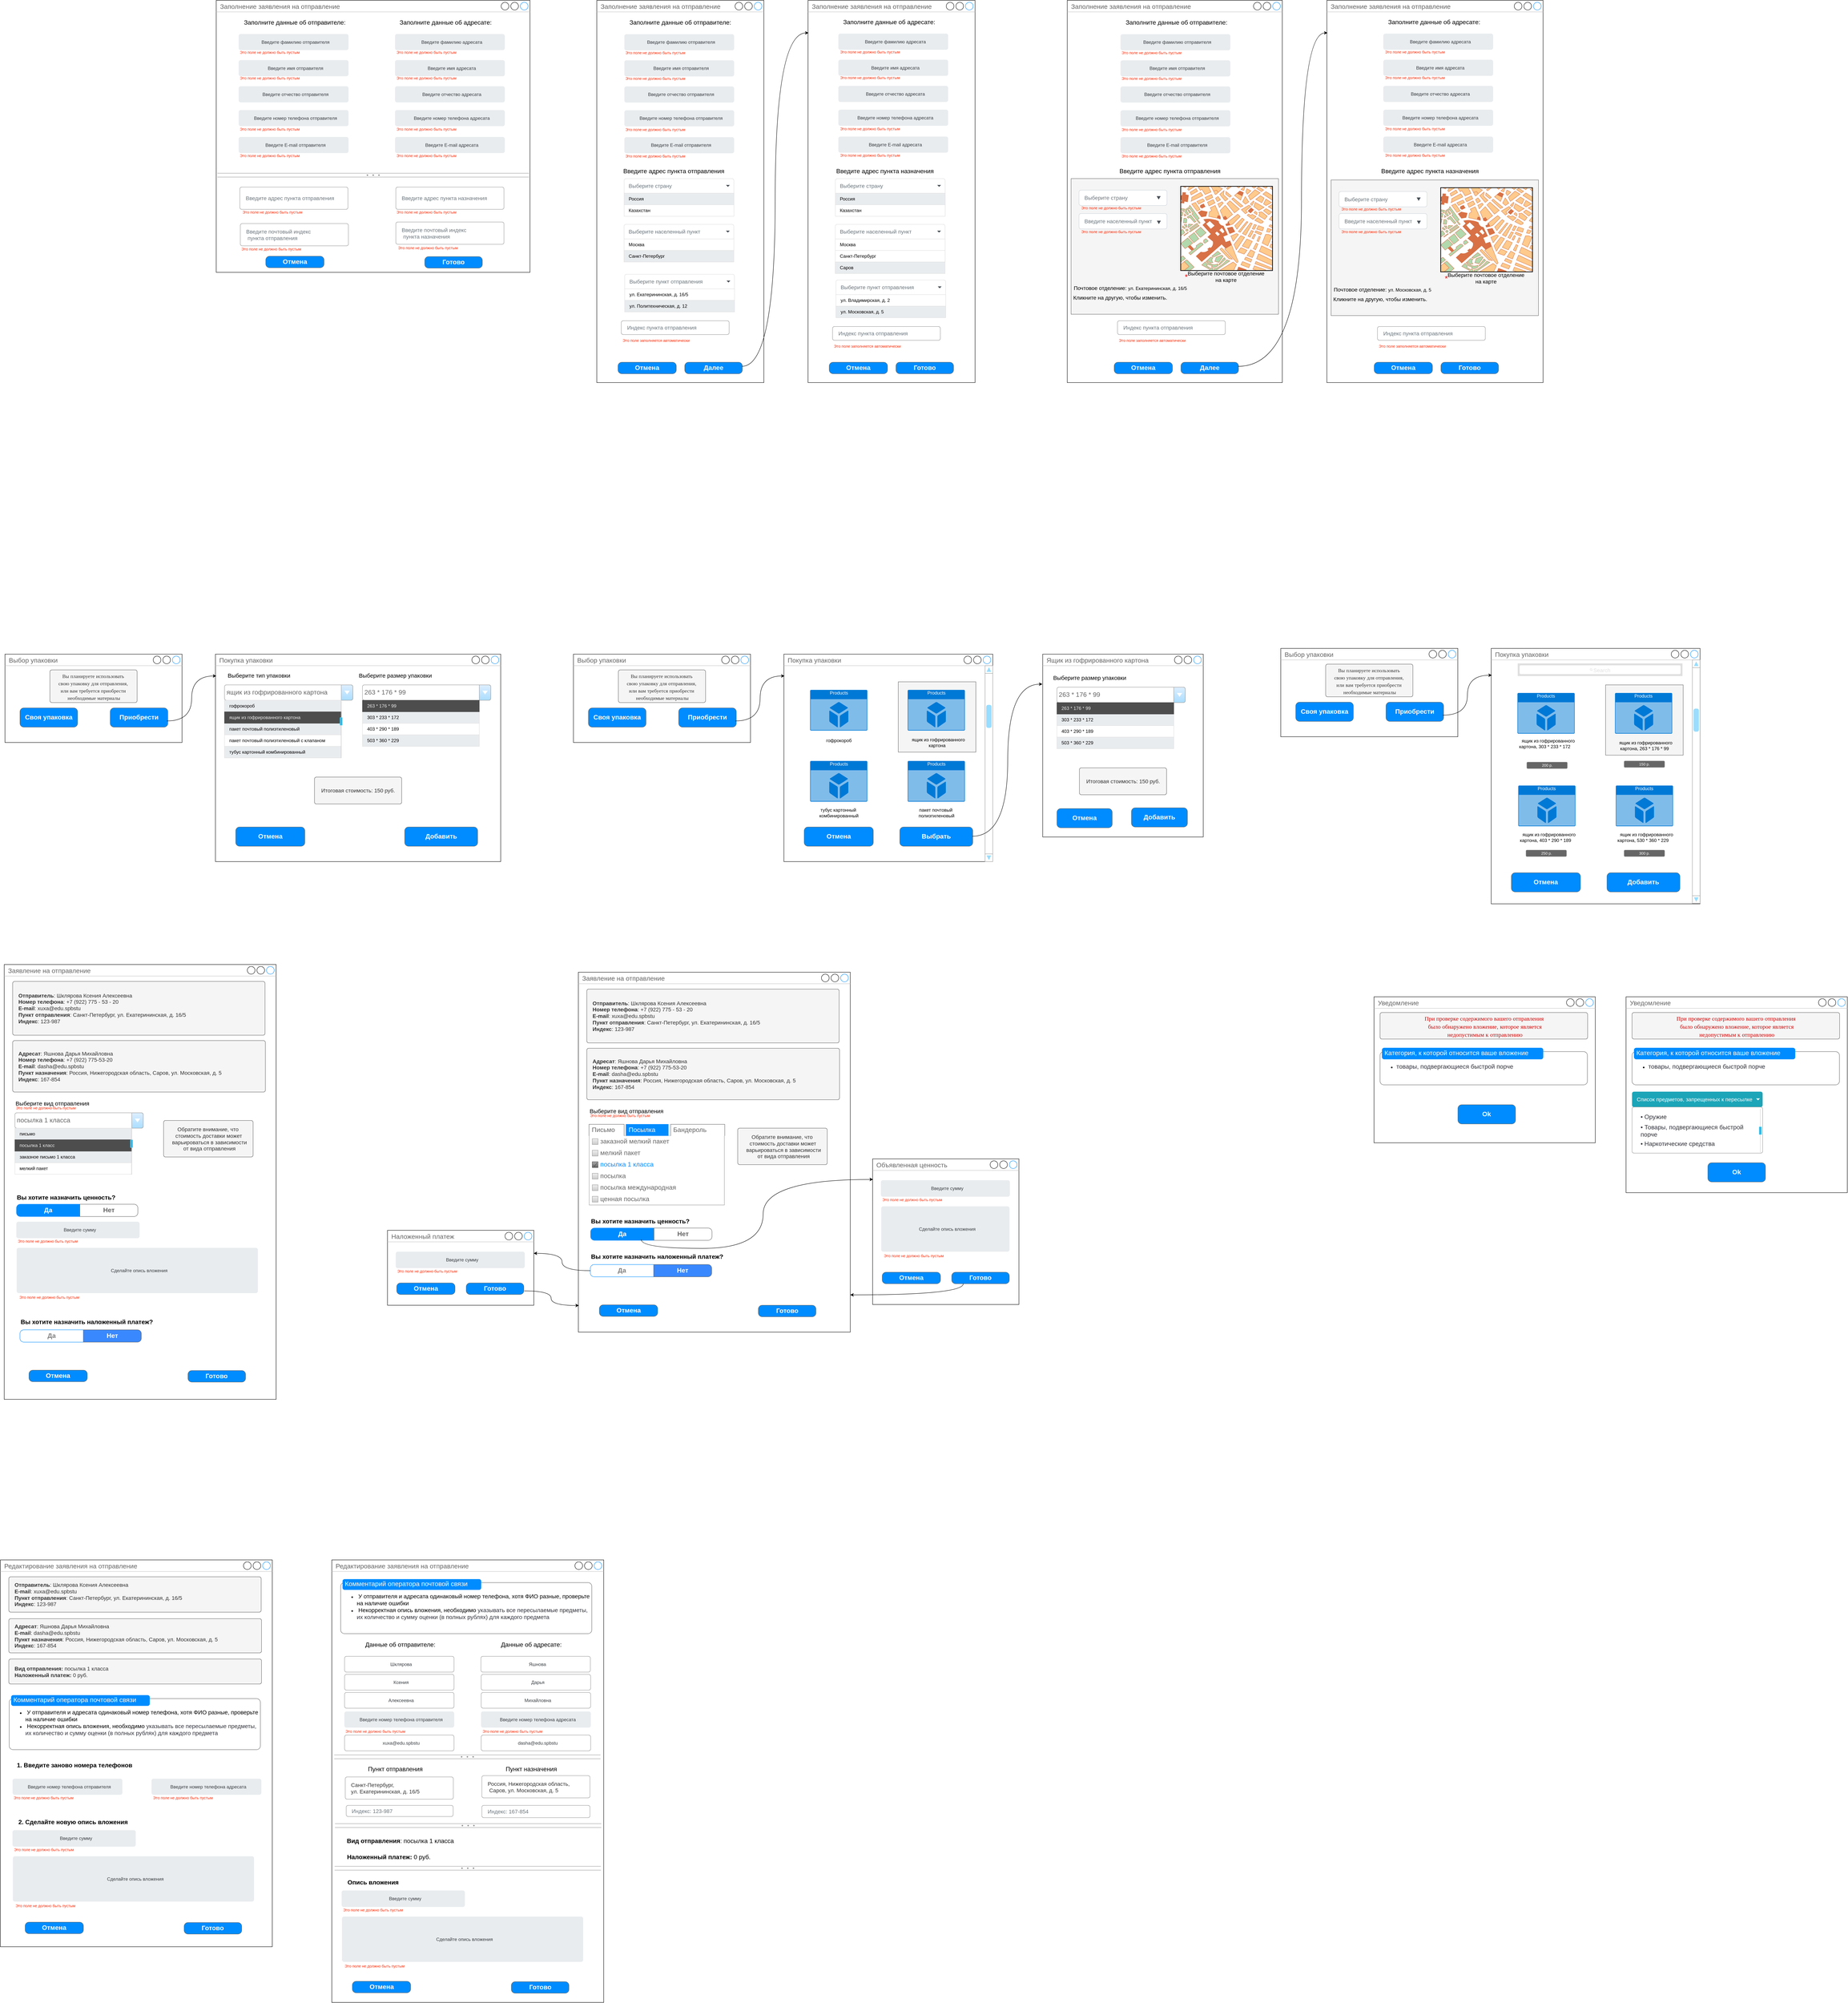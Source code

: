 <mxfile version="27.0.5">
  <diagram name="Form2" id="GxqOtuEnsSeQxEpCBC3i">
    <mxGraphModel dx="765" dy="-700" grid="0" gridSize="10" guides="1" tooltips="1" connect="1" arrows="1" fold="1" page="0" pageScale="1" pageWidth="1169" pageHeight="827" math="0" shadow="0">
      <root>
        <mxCell id="0" />
        <mxCell id="1" parent="0" />
        <mxCell id="gh4zg6icsNBSLEsDLjda-1" value="Объявленная ценность" style="strokeWidth=1;shadow=0;dashed=0;align=center;html=1;shape=mxgraph.mockup.containers.window;align=left;verticalAlign=top;spacingLeft=8;strokeColor2=#008cff;strokeColor3=#c4c4c4;fontColor=#666666;mainText=;fontSize=17;labelBackgroundColor=none;whiteSpace=wrap;" vertex="1" parent="1">
          <mxGeometry x="3958.19" y="5492" width="381" height="379" as="geometry" />
        </mxCell>
        <mxCell id="gh4zg6icsNBSLEsDLjda-2" value="Покупка упаковки" style="strokeWidth=1;shadow=0;dashed=0;align=center;html=1;shape=mxgraph.mockup.containers.window;align=left;verticalAlign=top;spacingLeft=8;strokeColor2=#008cff;strokeColor3=#c4c4c4;fontColor=#666666;mainText=;fontSize=17;labelBackgroundColor=none;whiteSpace=wrap;" vertex="1" parent="1">
          <mxGeometry x="3727.21" y="4178" width="543.79" height="540" as="geometry" />
        </mxCell>
        <mxCell id="gh4zg6icsNBSLEsDLjda-3" value="" style="rounded=0;whiteSpace=wrap;html=1;fillColor=#f5f5f5;fontColor=#333333;strokeColor=#666666;" vertex="1" parent="1">
          <mxGeometry x="4025" y="4250" width="202" height="183" as="geometry" />
        </mxCell>
        <mxCell id="gh4zg6icsNBSLEsDLjda-4" value="Заполнение заявления на отправление" style="strokeWidth=1;shadow=0;dashed=0;align=center;html=1;shape=mxgraph.mockup.containers.window;align=left;verticalAlign=top;spacingLeft=8;strokeColor2=#008cff;strokeColor3=#c4c4c4;fontColor=#666666;mainText=;fontSize=17;labelBackgroundColor=none;whiteSpace=wrap;" vertex="1" parent="1">
          <mxGeometry x="4465" y="2476" width="560" height="995" as="geometry" />
        </mxCell>
        <mxCell id="gh4zg6icsNBSLEsDLjda-5" value="" style="rounded=0;whiteSpace=wrap;html=1;fillColor=#f5f5f5;fontColor=#333333;strokeColor=#666666;" vertex="1" parent="1">
          <mxGeometry x="4475" y="2940" width="540" height="353" as="geometry" />
        </mxCell>
        <mxCell id="gh4zg6icsNBSLEsDLjda-6" value="Заполнение заявления на отправление" style="strokeWidth=1;shadow=0;dashed=0;align=center;html=1;shape=mxgraph.mockup.containers.window;align=left;verticalAlign=top;spacingLeft=8;strokeColor2=#008cff;strokeColor3=#c4c4c4;fontColor=#666666;mainText=;fontSize=17;labelBackgroundColor=none;whiteSpace=wrap;" vertex="1" parent="1">
          <mxGeometry x="2249" y="2476" width="817" height="708" as="geometry" />
        </mxCell>
        <mxCell id="gh4zg6icsNBSLEsDLjda-7" value="Покупка упаковки" style="strokeWidth=1;shadow=0;dashed=0;align=center;html=1;shape=mxgraph.mockup.containers.window;align=left;verticalAlign=top;spacingLeft=8;strokeColor2=#008cff;strokeColor3=#c4c4c4;fontColor=#666666;mainText=;fontSize=17;labelBackgroundColor=none;whiteSpace=wrap;" vertex="1" parent="1">
          <mxGeometry x="2247" y="4178" width="742.79" height="540" as="geometry" />
        </mxCell>
        <mxCell id="gh4zg6icsNBSLEsDLjda-8" value="ящик из гофрированного картона" style="strokeWidth=1;shadow=0;dashed=0;align=center;html=1;shape=mxgraph.mockup.forms.comboBox;strokeColor=#999999;fillColor=#ddeeff;align=left;fillColor2=#aaddff;mainText=;fontColor=#666666;fontSize=17;spacingLeft=3;" vertex="1" parent="1">
          <mxGeometry x="2270.56" y="4258" width="334.23" height="40" as="geometry" />
        </mxCell>
        <mxCell id="gh4zg6icsNBSLEsDLjda-9" value="&lt;font style=&quot;font-size: 15px;&quot;&gt;Выберите тип упаковки&lt;/font&gt;" style="text;html=1;align=center;verticalAlign=middle;resizable=0;points=[];autosize=1;strokeColor=none;fillColor=none;" vertex="1" parent="1">
          <mxGeometry x="2264.79" y="4218" width="190" height="30" as="geometry" />
        </mxCell>
        <mxCell id="gh4zg6icsNBSLEsDLjda-10" value="263 * 176 * 99" style="strokeWidth=1;shadow=0;dashed=0;align=center;html=1;shape=mxgraph.mockup.forms.comboBox;strokeColor=#999999;fillColor=#ddeeff;align=left;fillColor2=#aaddff;mainText=;fontColor=#666666;fontSize=17;spacingLeft=3;" vertex="1" parent="1">
          <mxGeometry x="2629.79" y="4258" width="334.23" height="40" as="geometry" />
        </mxCell>
        <mxCell id="gh4zg6icsNBSLEsDLjda-11" value="&lt;span style=&quot;text-align: center; white-space: nowrap;&quot;&gt;гофрокороб&lt;/span&gt;" style="text;strokeColor=#DFDFDF;fillColor=light-dark(#e9ecef, #121212);align=left;verticalAlign=middle;spacingLeft=10;spacingRight=10;overflow=hidden;points=[[0,0.5],[1,0.5]];portConstraint=eastwest;rotatable=0;whiteSpace=wrap;html=1;rSize=5;fontColor=#000000;" vertex="1" parent="1">
          <mxGeometry x="2270.56" y="4298" width="304.23" height="30" as="geometry" />
        </mxCell>
        <mxCell id="gh4zg6icsNBSLEsDLjda-12" value="&lt;span style=&quot;text-align: center; white-space: nowrap;&quot;&gt;ящик из гофрированного картона&lt;/span&gt;" style="text;strokeColor=#DFDFDF;fillColor=#FFFFFF;align=left;verticalAlign=middle;spacingLeft=10;spacingRight=10;overflow=hidden;points=[[0,0.5],[1,0.5]];portConstraint=eastwest;rotatable=0;whiteSpace=wrap;html=1;rSize=5;fontColor=#000000;" vertex="1" parent="1">
          <mxGeometry x="2270.56" y="4328" width="304.23" height="30" as="geometry" />
        </mxCell>
        <mxCell id="gh4zg6icsNBSLEsDLjda-13" value="&lt;span style=&quot;text-align: center; white-space: nowrap;&quot;&gt;пакет почтовый полиэтиленовый&lt;/span&gt;" style="text;strokeColor=#DFDFDF;fillColor=light-dark(#e9ecef, #121212);align=left;verticalAlign=middle;spacingLeft=10;spacingRight=10;overflow=hidden;points=[[0,0.5],[1,0.5]];portConstraint=eastwest;rotatable=0;whiteSpace=wrap;html=1;rSize=5;fontColor=#000000;" vertex="1" parent="1">
          <mxGeometry x="2270.56" y="4358" width="304.23" height="30" as="geometry" />
        </mxCell>
        <mxCell id="gh4zg6icsNBSLEsDLjda-14" value="&lt;span style=&quot;text-align: center; white-space: nowrap;&quot;&gt;пакет почтовый полиэтиленовый с клапаном&lt;/span&gt;" style="text;strokeColor=#DFDFDF;fillColor=#FFFFFF;align=left;verticalAlign=middle;spacingLeft=10;spacingRight=10;overflow=hidden;points=[[0,0.5],[1,0.5]];portConstraint=eastwest;rotatable=0;whiteSpace=wrap;html=1;rSize=5;fontColor=#000000;" vertex="1" parent="1">
          <mxGeometry x="2270.56" y="4388" width="304.23" height="30" as="geometry" />
        </mxCell>
        <mxCell id="gh4zg6icsNBSLEsDLjda-15" value="&lt;span style=&quot;text-align: center; white-space: nowrap;&quot;&gt;тубус картонный комбинированный&lt;/span&gt;" style="text;strokeColor=#DFDFDF;fillColor=light-dark(#e9ecef, #121212);align=left;verticalAlign=middle;spacingLeft=10;spacingRight=10;overflow=hidden;points=[[0,0.5],[1,0.5]];portConstraint=eastwest;rotatable=0;whiteSpace=wrap;html=1;rSize=5;fontColor=#000000;" vertex="1" parent="1">
          <mxGeometry x="2270.56" y="4418" width="304.23" height="30" as="geometry" />
        </mxCell>
        <mxCell id="gh4zg6icsNBSLEsDLjda-16" value="&lt;span style=&quot;caret-color: rgb(0, 0, 0); font-size: 12px; text-align: center; white-space: nowrap; color: rgb(235, 235, 235);&quot;&gt;&amp;nbsp; &amp;nbsp;ящик из гофрированного картона&lt;/span&gt;" style="whiteSpace=wrap;html=1;shadow=0;dashed=0;fontSize=10;align=left;fillColor=#4D4D4D;strokeColor=#4D4D4D;fontColor=#FFFFFF;" vertex="1" parent="1">
          <mxGeometry x="2270.56" y="4328" width="304.23" height="30" as="geometry" />
        </mxCell>
        <mxCell id="gh4zg6icsNBSLEsDLjda-17" value="" style="verticalLabelPosition=bottom;verticalAlign=top;html=1;shadow=0;dashed=0;strokeWidth=1;shape=mxgraph.android.quickscroll3;dy=0.5;fillColor=#33b5e5;strokeColor=#66D5F5;" vertex="1" parent="1">
          <mxGeometry x="2562.79" y="4258" width="23" height="190" as="geometry" />
        </mxCell>
        <mxCell id="gh4zg6icsNBSLEsDLjda-18" value="&lt;span style=&quot;text-align: center; white-space: nowrap;&quot;&gt;ящик из гофрированного картона&lt;/span&gt;" style="text;strokeColor=#DFDFDF;fillColor=#FFFFFF;align=left;verticalAlign=middle;spacingLeft=10;spacingRight=10;overflow=hidden;points=[[0,0.5],[1,0.5]];portConstraint=eastwest;rotatable=0;whiteSpace=wrap;html=1;rSize=5;fontColor=#000000;" vertex="1" parent="1">
          <mxGeometry x="2629.79" y="4298" width="304.23" height="30" as="geometry" />
        </mxCell>
        <mxCell id="gh4zg6icsNBSLEsDLjda-19" value="&lt;span style=&quot;text-align: center; white-space: nowrap;&quot;&gt;303 * 233 * 172&lt;/span&gt;" style="text;strokeColor=#DFDFDF;fillColor=light-dark(#e9ecef, #121212);align=left;verticalAlign=middle;spacingLeft=10;spacingRight=10;overflow=hidden;points=[[0,0.5],[1,0.5]];portConstraint=eastwest;rotatable=0;whiteSpace=wrap;html=1;rSize=5;fontColor=#000000;" vertex="1" parent="1">
          <mxGeometry x="2629.79" y="4328" width="304.23" height="30" as="geometry" />
        </mxCell>
        <mxCell id="gh4zg6icsNBSLEsDLjda-20" value="&lt;div style=&quot;text-align: center;&quot;&gt;&lt;span style=&quot;text-wrap: nowrap;&quot;&gt;403 * 290 * 189&lt;/span&gt;&lt;/div&gt;" style="text;strokeColor=#DFDFDF;fillColor=#FFFFFF;align=left;verticalAlign=middle;spacingLeft=10;spacingRight=10;overflow=hidden;points=[[0,0.5],[1,0.5]];portConstraint=eastwest;rotatable=0;whiteSpace=wrap;html=1;rSize=5;fontColor=#000000;" vertex="1" parent="1">
          <mxGeometry x="2629.79" y="4358" width="304.23" height="30" as="geometry" />
        </mxCell>
        <mxCell id="gh4zg6icsNBSLEsDLjda-21" value="&lt;span style=&quot;text-align: center; white-space: nowrap;&quot;&gt;503 * 360 * 229&lt;/span&gt;" style="text;strokeColor=#DFDFDF;fillColor=light-dark(#e9ecef, #121212);align=left;verticalAlign=middle;spacingLeft=10;spacingRight=10;overflow=hidden;points=[[0,0.5],[1,0.5]];portConstraint=eastwest;rotatable=0;whiteSpace=wrap;html=1;rSize=5;fontColor=#000000;" vertex="1" parent="1">
          <mxGeometry x="2629.79" y="4388" width="304.23" height="30" as="geometry" />
        </mxCell>
        <mxCell id="gh4zg6icsNBSLEsDLjda-22" value="&lt;span style=&quot;caret-color: rgb(0, 0, 0); font-size: 12px; text-align: center; white-space: nowrap; color: rgb(235, 235, 235);&quot;&gt;&amp;nbsp; &amp;nbsp;263 * 176 * 99&lt;/span&gt;" style="whiteSpace=wrap;html=1;shadow=0;dashed=0;fontSize=10;align=left;fillColor=#4D4D4D;strokeColor=#4D4D4D;fontColor=#FFFFFF;" vertex="1" parent="1">
          <mxGeometry x="2629.79" y="4298" width="304.23" height="30" as="geometry" />
        </mxCell>
        <mxCell id="gh4zg6icsNBSLEsDLjda-23" value="&lt;font style=&quot;font-size: 15px;&quot;&gt;Выберите размер упаковки&lt;/font&gt;" style="text;html=1;align=center;verticalAlign=middle;resizable=0;points=[];autosize=1;strokeColor=none;fillColor=none;" vertex="1" parent="1">
          <mxGeometry x="2604.79" y="4218" width="220" height="30" as="geometry" />
        </mxCell>
        <mxCell id="gh4zg6icsNBSLEsDLjda-24" value="Добавить" style="strokeWidth=1;shadow=0;dashed=0;align=center;html=1;shape=mxgraph.mockup.buttons.button;strokeColor=#666666;fontColor=#ffffff;mainText=;buttonStyle=round;fontSize=17;fontStyle=1;fillColor=#008cff;whiteSpace=wrap;" vertex="1" parent="1">
          <mxGeometry x="2739.79" y="4628" width="190" height="50" as="geometry" />
        </mxCell>
        <mxCell id="gh4zg6icsNBSLEsDLjda-25" value="Отмена" style="strokeWidth=1;shadow=0;dashed=0;align=center;html=1;shape=mxgraph.mockup.buttons.button;strokeColor=#666666;fontColor=#ffffff;mainText=;buttonStyle=round;fontSize=17;fontStyle=1;fillColor=#008cff;whiteSpace=wrap;" vertex="1" parent="1">
          <mxGeometry x="2299.79" y="4628" width="180" height="50" as="geometry" />
        </mxCell>
        <mxCell id="gh4zg6icsNBSLEsDLjda-26" value="Итоговая стоимость: 150 руб." style="html=1;shadow=0;dashed=0;shape=mxgraph.bootstrap.rrect;rSize=5;fillColor=#f5f5f5;strokeColor=#666666;align=center;spacing=15;fontSize=14;fontColor=#333333;" vertex="1" parent="1">
          <mxGeometry x="2504.9" y="4498" width="227" height="70" as="geometry" />
        </mxCell>
        <mxCell id="gh4zg6icsNBSLEsDLjda-27" value="&lt;font style=&quot;font-size: 16px;&quot;&gt;Заполните данные об отправителе:&lt;/font&gt;" style="text;html=1;align=center;verticalAlign=middle;resizable=0;points=[];autosize=1;strokeColor=none;fillColor=none;" vertex="1" parent="1">
          <mxGeometry x="2308" y="2517" width="289" height="31" as="geometry" />
        </mxCell>
        <mxCell id="gh4zg6icsNBSLEsDLjda-28" value="Введите фамилию отправителя" style="html=1;shadow=0;dashed=0;shape=mxgraph.bootstrap.rrect;rSize=5;strokeColor=light-dark(#e9ecef, #323436);strokeWidth=1;fillColor=light-dark(#e9ecef, #292a2c);fontColor=#383D41;whiteSpace=wrap;align=center;verticalAlign=middle;spacingLeft=10;" vertex="1" parent="1">
          <mxGeometry x="2308" y="2564" width="285" height="41" as="geometry" />
        </mxCell>
        <mxCell id="gh4zg6icsNBSLEsDLjda-29" value="Введите имя отправителя" style="html=1;shadow=0;dashed=0;shape=mxgraph.bootstrap.rrect;rSize=5;strokeColor=light-dark(#e9ecef, #323436);strokeWidth=1;fillColor=light-dark(#e9ecef, #292a2c);fontColor=#383D41;whiteSpace=wrap;align=center;verticalAlign=middle;spacingLeft=10;" vertex="1" parent="1">
          <mxGeometry x="2308" y="2632" width="285" height="41" as="geometry" />
        </mxCell>
        <mxCell id="gh4zg6icsNBSLEsDLjda-30" value="Введите отчество отправителя" style="html=1;shadow=0;dashed=0;shape=mxgraph.bootstrap.rrect;rSize=5;strokeColor=light-dark(#e9ecef, #323436);strokeWidth=1;fillColor=light-dark(#e9ecef, #292a2c);fontColor=#383D41;whiteSpace=wrap;align=center;verticalAlign=middle;spacingLeft=10;" vertex="1" parent="1">
          <mxGeometry x="2308" y="2700" width="285" height="41" as="geometry" />
        </mxCell>
        <mxCell id="gh4zg6icsNBSLEsDLjda-31" value="Введите E-mail отправителя" style="html=1;shadow=0;dashed=0;shape=mxgraph.bootstrap.rrect;rSize=5;strokeColor=light-dark(#e9ecef, #323436);strokeWidth=1;fillColor=light-dark(#e9ecef, #292a2c);fontColor=#383D41;whiteSpace=wrap;align=center;verticalAlign=middle;spacingLeft=10;" vertex="1" parent="1">
          <mxGeometry x="2308" y="2832" width="285" height="41" as="geometry" />
        </mxCell>
        <mxCell id="gh4zg6icsNBSLEsDLjda-32" value="Введите номер телефона отправителя" style="html=1;shadow=0;dashed=0;shape=mxgraph.bootstrap.rrect;rSize=5;strokeColor=light-dark(#e9ecef, #323436);strokeWidth=1;fillColor=light-dark(#e9ecef, #292a2c);fontColor=#383D41;whiteSpace=wrap;align=center;verticalAlign=middle;spacingLeft=10;" vertex="1" parent="1">
          <mxGeometry x="2308" y="2762" width="285" height="41" as="geometry" />
        </mxCell>
        <mxCell id="gh4zg6icsNBSLEsDLjda-33" value="&lt;font style=&quot;font-size: 16px;&quot;&gt;Заполните данные об адресате:&lt;/font&gt;" style="text;html=1;align=center;verticalAlign=middle;resizable=0;points=[];autosize=1;strokeColor=none;fillColor=none;" vertex="1" parent="1">
          <mxGeometry x="2715" y="2517" width="262" height="31" as="geometry" />
        </mxCell>
        <mxCell id="gh4zg6icsNBSLEsDLjda-34" value="Введите фамилию адресата" style="html=1;shadow=0;dashed=0;shape=mxgraph.bootstrap.rrect;rSize=5;strokeColor=light-dark(#e9ecef, #323436);strokeWidth=1;fillColor=light-dark(#e9ecef, #292a2c);fontColor=#383D41;whiteSpace=wrap;align=center;verticalAlign=middle;spacingLeft=10;" vertex="1" parent="1">
          <mxGeometry x="2715" y="2564" width="285" height="41" as="geometry" />
        </mxCell>
        <mxCell id="gh4zg6icsNBSLEsDLjda-35" value="Введите имя адресата" style="html=1;shadow=0;dashed=0;shape=mxgraph.bootstrap.rrect;rSize=5;strokeColor=light-dark(#e9ecef, #323436);strokeWidth=1;fillColor=light-dark(#e9ecef, #292a2c);fontColor=#383D41;whiteSpace=wrap;align=center;verticalAlign=middle;spacingLeft=10;" vertex="1" parent="1">
          <mxGeometry x="2715" y="2632" width="285" height="41" as="geometry" />
        </mxCell>
        <mxCell id="gh4zg6icsNBSLEsDLjda-36" value="Введите отчество адресата" style="html=1;shadow=0;dashed=0;shape=mxgraph.bootstrap.rrect;rSize=5;strokeColor=light-dark(#e9ecef, #323436);strokeWidth=1;fillColor=light-dark(#e9ecef, #292a2c);fontColor=#383D41;whiteSpace=wrap;align=center;verticalAlign=middle;spacingLeft=10;" vertex="1" parent="1">
          <mxGeometry x="2715" y="2700" width="285" height="41" as="geometry" />
        </mxCell>
        <mxCell id="gh4zg6icsNBSLEsDLjda-37" value="Введите E-mail адресата" style="html=1;shadow=0;dashed=0;shape=mxgraph.bootstrap.rrect;rSize=5;strokeColor=light-dark(#e9ecef, #323436);strokeWidth=1;fillColor=light-dark(#e9ecef, #292a2c);fontColor=#383D41;whiteSpace=wrap;align=center;verticalAlign=middle;spacingLeft=10;" vertex="1" parent="1">
          <mxGeometry x="2715" y="2832" width="285" height="41" as="geometry" />
        </mxCell>
        <mxCell id="gh4zg6icsNBSLEsDLjda-38" value="Введите номер телефона адресата" style="html=1;shadow=0;dashed=0;shape=mxgraph.bootstrap.rrect;rSize=5;strokeColor=light-dark(#e9ecef, #323436);strokeWidth=1;fillColor=light-dark(#e9ecef, #292a2c);fontColor=#383D41;whiteSpace=wrap;align=center;verticalAlign=middle;spacingLeft=10;" vertex="1" parent="1">
          <mxGeometry x="2715" y="2762" width="285" height="41" as="geometry" />
        </mxCell>
        <mxCell id="gh4zg6icsNBSLEsDLjda-39" value="" style="verticalLabelPosition=bottom;shadow=0;dashed=0;align=center;html=1;verticalAlign=top;strokeWidth=1;shape=mxgraph.mockup.forms.splitter;strokeColor=#999999;direction=north;rotation=-90;" vertex="1" parent="1">
          <mxGeometry x="2652.75" y="2525.25" width="10" height="811.5" as="geometry" />
        </mxCell>
        <mxCell id="gh4zg6icsNBSLEsDLjda-40" value="&lt;span style=&quot;color: rgb(255, 38, 0);&quot;&gt;&lt;font style=&quot;font-size: 10px;&quot;&gt;Это поле не должно быть пустым&lt;/font&gt;&lt;/span&gt;" style="text;html=1;align=center;verticalAlign=middle;resizable=0;points=[];autosize=1;strokeColor=none;fillColor=none;" vertex="1" parent="1">
          <mxGeometry x="2297.79" y="2596" width="180" height="30" as="geometry" />
        </mxCell>
        <mxCell id="gh4zg6icsNBSLEsDLjda-41" value="&lt;span style=&quot;color: rgb(255, 38, 0);&quot;&gt;&lt;font style=&quot;font-size: 10px;&quot;&gt;Это поле не должно быть пустым&lt;/font&gt;&lt;/span&gt;" style="text;html=1;align=center;verticalAlign=middle;resizable=0;points=[];autosize=1;strokeColor=none;fillColor=none;" vertex="1" parent="1">
          <mxGeometry x="2297.79" y="2663" width="180" height="30" as="geometry" />
        </mxCell>
        <mxCell id="gh4zg6icsNBSLEsDLjda-42" value="&lt;span style=&quot;color: rgb(255, 38, 0);&quot;&gt;&lt;font style=&quot;font-size: 10px;&quot;&gt;Это поле не должно быть пустым&lt;/font&gt;&lt;/span&gt;" style="text;html=1;align=center;verticalAlign=middle;resizable=0;points=[];autosize=1;strokeColor=none;fillColor=none;" vertex="1" parent="1">
          <mxGeometry x="2297.79" y="2796" width="180" height="30" as="geometry" />
        </mxCell>
        <mxCell id="gh4zg6icsNBSLEsDLjda-43" value="&lt;span style=&quot;color: rgb(255, 38, 0);&quot;&gt;&lt;font style=&quot;font-size: 10px;&quot;&gt;Это поле не должно быть пустым&lt;/font&gt;&lt;/span&gt;" style="text;html=1;align=center;verticalAlign=middle;resizable=0;points=[];autosize=1;strokeColor=none;fillColor=none;" vertex="1" parent="1">
          <mxGeometry x="2297.79" y="2865" width="180" height="30" as="geometry" />
        </mxCell>
        <mxCell id="gh4zg6icsNBSLEsDLjda-44" value="&lt;span style=&quot;color: rgb(255, 38, 0);&quot;&gt;&lt;font style=&quot;font-size: 10px;&quot;&gt;Это поле не должно быть пустым&lt;/font&gt;&lt;/span&gt;" style="text;html=1;align=center;verticalAlign=middle;resizable=0;points=[];autosize=1;strokeColor=none;fillColor=none;" vertex="1" parent="1">
          <mxGeometry x="2706" y="2596" width="180" height="30" as="geometry" />
        </mxCell>
        <mxCell id="gh4zg6icsNBSLEsDLjda-45" value="&lt;span style=&quot;color: rgb(255, 38, 0);&quot;&gt;&lt;font style=&quot;font-size: 10px;&quot;&gt;Это поле не должно быть пустым&lt;/font&gt;&lt;/span&gt;" style="text;html=1;align=center;verticalAlign=middle;resizable=0;points=[];autosize=1;strokeColor=none;fillColor=none;" vertex="1" parent="1">
          <mxGeometry x="2706" y="2663" width="180" height="30" as="geometry" />
        </mxCell>
        <mxCell id="gh4zg6icsNBSLEsDLjda-46" value="&lt;span style=&quot;color: rgb(255, 38, 0);&quot;&gt;&lt;font style=&quot;font-size: 10px;&quot;&gt;Это поле не должно быть пустым&lt;/font&gt;&lt;/span&gt;" style="text;html=1;align=center;verticalAlign=middle;resizable=0;points=[];autosize=1;strokeColor=none;fillColor=none;" vertex="1" parent="1">
          <mxGeometry x="2706" y="2796" width="180" height="30" as="geometry" />
        </mxCell>
        <mxCell id="gh4zg6icsNBSLEsDLjda-47" value="&lt;span style=&quot;color: rgb(255, 38, 0);&quot;&gt;&lt;font style=&quot;font-size: 10px;&quot;&gt;Это поле не должно быть пустым&lt;/font&gt;&lt;/span&gt;" style="text;html=1;align=center;verticalAlign=middle;resizable=0;points=[];autosize=1;strokeColor=none;fillColor=none;" vertex="1" parent="1">
          <mxGeometry x="2706" y="2865" width="180" height="30" as="geometry" />
        </mxCell>
        <mxCell id="gh4zg6icsNBSLEsDLjda-48" value="Введите адрес пункта отправления" style="html=1;shadow=0;dashed=0;shape=mxgraph.bootstrap.rrect;rSize=5;fillColor=#ffffff;strokeColor=#999999;align=left;spacing=15;fontSize=14;fontColor=#6C767D;" vertex="1" parent="1">
          <mxGeometry x="2310.5" y="2962" width="281.5" height="58" as="geometry" />
        </mxCell>
        <mxCell id="gh4zg6icsNBSLEsDLjda-49" value="Введите адрес пункта назначения" style="html=1;shadow=0;dashed=0;shape=mxgraph.bootstrap.rrect;rSize=5;fillColor=#ffffff;strokeColor=#999999;align=left;spacing=15;fontSize=14;fontColor=#6C767D;" vertex="1" parent="1">
          <mxGeometry x="2716.75" y="2962" width="281.5" height="58" as="geometry" />
        </mxCell>
        <mxCell id="gh4zg6icsNBSLEsDLjda-50" value="Введите почтовый индекс&lt;div&gt;&amp;nbsp;пункта отправления&lt;/div&gt;" style="html=1;shadow=0;dashed=0;shape=mxgraph.bootstrap.rrect;rSize=5;fillColor=#ffffff;strokeColor=#999999;align=left;spacing=15;fontSize=14;fontColor=#6C767D;" vertex="1" parent="1">
          <mxGeometry x="2311.75" y="3057" width="281.5" height="58" as="geometry" />
        </mxCell>
        <mxCell id="gh4zg6icsNBSLEsDLjda-51" value="Введите почтовый индекс&lt;div&gt;&amp;nbsp;пункта назначения&lt;/div&gt;" style="html=1;shadow=0;dashed=0;shape=mxgraph.bootstrap.rrect;rSize=5;fillColor=#ffffff;strokeColor=#999999;align=left;spacing=15;fontSize=14;fontColor=#6C767D;" vertex="1" parent="1">
          <mxGeometry x="2716.75" y="3053" width="281.5" height="58" as="geometry" />
        </mxCell>
        <mxCell id="gh4zg6icsNBSLEsDLjda-52" value="&lt;span style=&quot;color: rgb(255, 38, 0);&quot;&gt;&lt;font style=&quot;font-size: 10px;&quot;&gt;Это поле не должно быть пустым&lt;/font&gt;&lt;/span&gt;" style="text;html=1;align=center;verticalAlign=middle;resizable=0;points=[];autosize=1;strokeColor=none;fillColor=none;" vertex="1" parent="1">
          <mxGeometry x="2710" y="3105" width="180" height="30" as="geometry" />
        </mxCell>
        <mxCell id="gh4zg6icsNBSLEsDLjda-53" value="&lt;span style=&quot;color: rgb(255, 38, 0);&quot;&gt;&lt;font style=&quot;font-size: 10px;&quot;&gt;Это поле не должно быть пустым&lt;/font&gt;&lt;/span&gt;" style="text;html=1;align=center;verticalAlign=middle;resizable=0;points=[];autosize=1;strokeColor=none;fillColor=none;" vertex="1" parent="1">
          <mxGeometry x="2706" y="3012" width="180" height="30" as="geometry" />
        </mxCell>
        <mxCell id="gh4zg6icsNBSLEsDLjda-54" value="&lt;span style=&quot;color: rgb(255, 38, 0);&quot;&gt;&lt;font style=&quot;font-size: 10px;&quot;&gt;Это поле не должно быть пустым&lt;/font&gt;&lt;/span&gt;" style="text;html=1;align=center;verticalAlign=middle;resizable=0;points=[];autosize=1;strokeColor=none;fillColor=none;" vertex="1" parent="1">
          <mxGeometry x="2302" y="3108" width="180" height="30" as="geometry" />
        </mxCell>
        <mxCell id="gh4zg6icsNBSLEsDLjda-55" value="&lt;span style=&quot;color: rgb(255, 38, 0);&quot;&gt;&lt;font style=&quot;font-size: 10px;&quot;&gt;Это поле не должно быть пустым&lt;/font&gt;&lt;/span&gt;" style="text;html=1;align=center;verticalAlign=middle;resizable=0;points=[];autosize=1;strokeColor=none;fillColor=none;" vertex="1" parent="1">
          <mxGeometry x="2305" y="3012" width="180" height="30" as="geometry" />
        </mxCell>
        <mxCell id="gh4zg6icsNBSLEsDLjda-56" value="Заполнение заявления на отправление" style="strokeWidth=1;shadow=0;dashed=0;align=center;html=1;shape=mxgraph.mockup.containers.window;align=left;verticalAlign=top;spacingLeft=8;strokeColor2=#008cff;strokeColor3=#c4c4c4;fontColor=#666666;mainText=;fontSize=17;labelBackgroundColor=none;whiteSpace=wrap;" vertex="1" parent="1">
          <mxGeometry x="3240" y="2476" width="435" height="995" as="geometry" />
        </mxCell>
        <mxCell id="gh4zg6icsNBSLEsDLjda-57" value="&lt;font style=&quot;font-size: 16px;&quot;&gt;Заполните данные об отправителе:&lt;/font&gt;" style="text;html=1;align=center;verticalAlign=middle;resizable=0;points=[];autosize=1;strokeColor=none;fillColor=none;" vertex="1" parent="1">
          <mxGeometry x="3312.21" y="2517.5" width="289" height="31" as="geometry" />
        </mxCell>
        <mxCell id="gh4zg6icsNBSLEsDLjda-58" value="Введите фамилию отправителя" style="html=1;shadow=0;dashed=0;shape=mxgraph.bootstrap.rrect;rSize=5;strokeColor=light-dark(#e9ecef, #323436);strokeWidth=1;fillColor=light-dark(#e9ecef, #292a2c);fontColor=#383D41;whiteSpace=wrap;align=center;verticalAlign=middle;spacingLeft=10;" vertex="1" parent="1">
          <mxGeometry x="3312.21" y="2564.5" width="285" height="41" as="geometry" />
        </mxCell>
        <mxCell id="gh4zg6icsNBSLEsDLjda-59" value="Введите имя отправителя" style="html=1;shadow=0;dashed=0;shape=mxgraph.bootstrap.rrect;rSize=5;strokeColor=light-dark(#e9ecef, #323436);strokeWidth=1;fillColor=light-dark(#e9ecef, #292a2c);fontColor=#383D41;whiteSpace=wrap;align=center;verticalAlign=middle;spacingLeft=10;" vertex="1" parent="1">
          <mxGeometry x="3312.21" y="2632.5" width="285" height="41" as="geometry" />
        </mxCell>
        <mxCell id="gh4zg6icsNBSLEsDLjda-60" value="Введите отчество отправителя" style="html=1;shadow=0;dashed=0;shape=mxgraph.bootstrap.rrect;rSize=5;strokeColor=light-dark(#e9ecef, #323436);strokeWidth=1;fillColor=light-dark(#e9ecef, #292a2c);fontColor=#383D41;whiteSpace=wrap;align=center;verticalAlign=middle;spacingLeft=10;" vertex="1" parent="1">
          <mxGeometry x="3312.21" y="2700.5" width="285" height="41" as="geometry" />
        </mxCell>
        <mxCell id="gh4zg6icsNBSLEsDLjda-61" value="Введите E-mail отправителя" style="html=1;shadow=0;dashed=0;shape=mxgraph.bootstrap.rrect;rSize=5;strokeColor=light-dark(#e9ecef, #323436);strokeWidth=1;fillColor=light-dark(#e9ecef, #292a2c);fontColor=#383D41;whiteSpace=wrap;align=center;verticalAlign=middle;spacingLeft=10;" vertex="1" parent="1">
          <mxGeometry x="3312.21" y="2832.5" width="285" height="41" as="geometry" />
        </mxCell>
        <mxCell id="gh4zg6icsNBSLEsDLjda-62" value="Введите номер телефона отправителя" style="html=1;shadow=0;dashed=0;shape=mxgraph.bootstrap.rrect;rSize=5;strokeColor=light-dark(#e9ecef, #323436);strokeWidth=1;fillColor=light-dark(#e9ecef, #292a2c);fontColor=#383D41;whiteSpace=wrap;align=center;verticalAlign=middle;spacingLeft=10;" vertex="1" parent="1">
          <mxGeometry x="3312.21" y="2762.5" width="285" height="41" as="geometry" />
        </mxCell>
        <mxCell id="gh4zg6icsNBSLEsDLjda-63" value="&lt;span style=&quot;color: rgb(255, 38, 0);&quot;&gt;&lt;font style=&quot;font-size: 10px;&quot;&gt;Это поле не должно быть пустым&lt;/font&gt;&lt;/span&gt;" style="text;html=1;align=center;verticalAlign=middle;resizable=0;points=[];autosize=1;strokeColor=none;fillColor=none;" vertex="1" parent="1">
          <mxGeometry x="3302" y="2596.5" width="180" height="30" as="geometry" />
        </mxCell>
        <mxCell id="gh4zg6icsNBSLEsDLjda-64" value="&lt;span style=&quot;color: rgb(255, 38, 0);&quot;&gt;&lt;font style=&quot;font-size: 10px;&quot;&gt;Это поле не должно быть пустым&lt;/font&gt;&lt;/span&gt;" style="text;html=1;align=center;verticalAlign=middle;resizable=0;points=[];autosize=1;strokeColor=none;fillColor=none;" vertex="1" parent="1">
          <mxGeometry x="3302" y="2663.5" width="180" height="30" as="geometry" />
        </mxCell>
        <mxCell id="gh4zg6icsNBSLEsDLjda-65" value="&lt;span style=&quot;color: rgb(255, 38, 0);&quot;&gt;&lt;font style=&quot;font-size: 10px;&quot;&gt;Это поле не должно быть пустым&lt;/font&gt;&lt;/span&gt;" style="text;html=1;align=center;verticalAlign=middle;resizable=0;points=[];autosize=1;strokeColor=none;fillColor=none;" vertex="1" parent="1">
          <mxGeometry x="3302" y="2796.5" width="180" height="30" as="geometry" />
        </mxCell>
        <mxCell id="gh4zg6icsNBSLEsDLjda-66" value="&lt;span style=&quot;color: rgb(255, 38, 0);&quot;&gt;&lt;font style=&quot;font-size: 10px;&quot;&gt;Это поле не должно быть пустым&lt;/font&gt;&lt;/span&gt;" style="text;html=1;align=center;verticalAlign=middle;resizable=0;points=[];autosize=1;strokeColor=none;fillColor=none;" vertex="1" parent="1">
          <mxGeometry x="3302" y="2865.5" width="180" height="30" as="geometry" />
        </mxCell>
        <mxCell id="gh4zg6icsNBSLEsDLjda-67" value="&lt;span style=&quot;caret-color: rgb(108, 118, 125); text-align: left; color: rgb(0, 0, 0);&quot;&gt;&lt;font style=&quot;font-size: 16px;&quot;&gt;Введите адрес пункта отправления&lt;/font&gt;&lt;/span&gt;" style="text;html=1;align=center;verticalAlign=middle;resizable=0;points=[];autosize=1;strokeColor=none;fillColor=none;" vertex="1" parent="1">
          <mxGeometry x="3295.21" y="2904" width="289" height="31" as="geometry" />
        </mxCell>
        <mxCell id="gh4zg6icsNBSLEsDLjda-68" value="Индекс пункта отправления" style="html=1;shadow=0;dashed=0;shape=mxgraph.bootstrap.rrect;rSize=5;fillColor=#ffffff;strokeColor=#999999;align=left;spacing=15;fontSize=14;fontColor=#6C767D;" vertex="1" parent="1">
          <mxGeometry x="3303.81" y="3310" width="280.79" height="36" as="geometry" />
        </mxCell>
        <mxCell id="gh4zg6icsNBSLEsDLjda-69" value="" style="swimlane;fontStyle=0;childLayout=stackLayout;horizontal=1;startSize=0;horizontalStack=0;resizeParent=1;resizeParentMax=0;resizeLast=0;collapsible=0;marginBottom=0;whiteSpace=wrap;html=1;strokeColor=none;fillColor=none;" vertex="1" parent="1">
          <mxGeometry x="3311.21" y="2978" width="286" height="60" as="geometry" />
        </mxCell>
        <mxCell id="gh4zg6icsNBSLEsDLjda-70" value="Россия" style="text;strokeColor=#DFDFDF;fillColor=light-dark(#e9ecef, #121212);align=left;verticalAlign=middle;spacingLeft=10;spacingRight=10;overflow=hidden;points=[[0,0.5],[1,0.5]];portConstraint=eastwest;rotatable=0;whiteSpace=wrap;html=1;rSize=5;fontColor=#000000;" vertex="1" parent="gh4zg6icsNBSLEsDLjda-69">
          <mxGeometry width="286" height="30" as="geometry" />
        </mxCell>
        <mxCell id="gh4zg6icsNBSLEsDLjda-71" value="Казахстан" style="text;strokeColor=#DFDFDF;fillColor=#FFFFFF;align=left;verticalAlign=middle;spacingLeft=10;spacingRight=10;overflow=hidden;points=[[0,0.5],[1,0.5]];portConstraint=eastwest;rotatable=0;whiteSpace=wrap;html=1;rSize=5;fontColor=#000000;" vertex="1" parent="gh4zg6icsNBSLEsDLjda-69">
          <mxGeometry y="30" width="286" height="30" as="geometry" />
        </mxCell>
        <mxCell id="gh4zg6icsNBSLEsDLjda-72" value="&lt;span style=&quot;font-size: 14px; white-space: nowrap;&quot;&gt;Выберите страну&amp;nbsp;&lt;/span&gt;" style="text;strokeColor=#DFDFDF;fillColor=#ffffff;align=left;verticalAlign=middle;spacingLeft=10;spacingRight=10;overflow=hidden;points=[[0,0.5],[1,0.5]];portConstraint=eastwest;rotatable=0;whiteSpace=wrap;html=1;shape=mxgraph.bootstrap.topButton;rSize=5;fontColor=#6C767D;" vertex="1" parent="1">
          <mxGeometry x="3311.21" y="2940" width="285.79" height="38" as="geometry" />
        </mxCell>
        <mxCell id="gh4zg6icsNBSLEsDLjda-73" value="" style="shape=triangle;direction=south;fillColor=#495057;strokeColor=none;perimeter=none;" vertex="1" parent="1">
          <mxGeometry x="3576.42" y="2956.5" width="10" height="5" as="geometry" />
        </mxCell>
        <mxCell id="gh4zg6icsNBSLEsDLjda-74" value="" style="swimlane;fontStyle=0;childLayout=stackLayout;horizontal=1;startSize=0;horizontalStack=0;resizeParent=1;resizeParentMax=0;resizeLast=0;collapsible=0;marginBottom=0;whiteSpace=wrap;html=1;strokeColor=none;fillColor=none;" vertex="1" parent="1">
          <mxGeometry x="3311" y="3097" width="286" height="30" as="geometry" />
        </mxCell>
        <mxCell id="gh4zg6icsNBSLEsDLjda-75" value="Москва" style="text;strokeColor=#DFDFDF;fillColor=#FFFFFF;align=left;verticalAlign=middle;spacingLeft=10;spacingRight=10;overflow=hidden;points=[[0,0.5],[1,0.5]];portConstraint=eastwest;rotatable=0;whiteSpace=wrap;html=1;rSize=5;fontColor=#000000;" vertex="1" parent="gh4zg6icsNBSLEsDLjda-74">
          <mxGeometry width="286" height="30" as="geometry" />
        </mxCell>
        <mxCell id="gh4zg6icsNBSLEsDLjda-76" value="&lt;span style=&quot;font-size: 14px; white-space: nowrap;&quot;&gt;Выберите населенный пункт&lt;/span&gt;" style="text;strokeColor=#DFDFDF;fillColor=#ffffff;align=left;verticalAlign=middle;spacingLeft=10;spacingRight=10;overflow=hidden;points=[[0,0.5],[1,0.5]];portConstraint=eastwest;rotatable=0;whiteSpace=wrap;html=1;shape=mxgraph.bootstrap.topButton;rSize=5;fontColor=#6C767D;" vertex="1" parent="1">
          <mxGeometry x="3311" y="3059" width="285.79" height="38" as="geometry" />
        </mxCell>
        <mxCell id="gh4zg6icsNBSLEsDLjda-77" value="" style="shape=triangle;direction=south;fillColor=#495057;strokeColor=none;perimeter=none;" vertex="1" parent="1">
          <mxGeometry x="3576.21" y="3075.5" width="10" height="5" as="geometry" />
        </mxCell>
        <mxCell id="gh4zg6icsNBSLEsDLjda-78" value="" style="swimlane;fontStyle=0;childLayout=stackLayout;horizontal=1;startSize=0;horizontalStack=0;resizeParent=1;resizeParentMax=0;resizeLast=0;collapsible=0;marginBottom=0;whiteSpace=wrap;html=1;strokeColor=none;fillColor=none;" vertex="1" parent="1">
          <mxGeometry x="3312.63" y="3227" width="286" height="30" as="geometry" />
        </mxCell>
        <mxCell id="gh4zg6icsNBSLEsDLjda-79" value="ул. Екатерининская, д. 16/5" style="text;strokeColor=#DFDFDF;fillColor=#FFFFFF;align=left;verticalAlign=middle;spacingLeft=10;spacingRight=10;overflow=hidden;points=[[0,0.5],[1,0.5]];portConstraint=eastwest;rotatable=0;whiteSpace=wrap;html=1;rSize=5;fontColor=#000000;" vertex="1" parent="gh4zg6icsNBSLEsDLjda-78">
          <mxGeometry width="286" height="30" as="geometry" />
        </mxCell>
        <mxCell id="gh4zg6icsNBSLEsDLjda-80" value="&lt;span style=&quot;font-size: 14px; white-space: nowrap;&quot;&gt;Выберите пункт отправления&lt;/span&gt;" style="text;strokeColor=#DFDFDF;fillColor=#ffffff;align=left;verticalAlign=middle;spacingLeft=10;spacingRight=10;overflow=hidden;points=[[0,0.5],[1,0.5]];portConstraint=eastwest;rotatable=0;whiteSpace=wrap;html=1;shape=mxgraph.bootstrap.topButton;rSize=5;fontColor=#6C767D;" vertex="1" parent="1">
          <mxGeometry x="3312.63" y="3189" width="285.79" height="38" as="geometry" />
        </mxCell>
        <mxCell id="gh4zg6icsNBSLEsDLjda-81" value="" style="shape=triangle;direction=south;fillColor=#495057;strokeColor=none;perimeter=none;" vertex="1" parent="1">
          <mxGeometry x="3577.84" y="3205.5" width="10" height="5" as="geometry" />
        </mxCell>
        <mxCell id="gh4zg6icsNBSLEsDLjda-82" value="Санкт-Петербург" style="text;strokeColor=#DFDFDF;fillColor=light-dark(#e9ecef, #121212);align=left;verticalAlign=middle;spacingLeft=10;spacingRight=10;overflow=hidden;points=[[0,0.5],[1,0.5]];portConstraint=eastwest;rotatable=0;whiteSpace=wrap;html=1;rSize=5;fontColor=#000000;" vertex="1" parent="1">
          <mxGeometry x="3310.79" y="3127" width="286" height="30" as="geometry" />
        </mxCell>
        <mxCell id="gh4zg6icsNBSLEsDLjda-83" value="ул. Политехническая, д. 12&amp;nbsp;" style="text;strokeColor=#DFDFDF;fillColor=light-dark(#e9ecef, #121212);align=left;verticalAlign=middle;spacingLeft=10;spacingRight=10;overflow=hidden;points=[[0,0.5],[1,0.5]];portConstraint=eastwest;rotatable=0;whiteSpace=wrap;html=1;rSize=5;fontColor=#000000;" vertex="1" parent="1">
          <mxGeometry x="3312.63" y="3257" width="286" height="30" as="geometry" />
        </mxCell>
        <mxCell id="gh4zg6icsNBSLEsDLjda-84" value="&lt;span style=&quot;color: rgb(255, 38, 0);&quot;&gt;&lt;font style=&quot;font-size: 10px;&quot;&gt;Это поле заполняется автоматически&lt;/font&gt;&lt;/span&gt;" style="text;html=1;align=center;verticalAlign=middle;resizable=0;points=[];autosize=1;strokeColor=none;fillColor=none;" vertex="1" parent="1">
          <mxGeometry x="3294.81" y="3348" width="198" height="26" as="geometry" />
        </mxCell>
        <mxCell id="gh4zg6icsNBSLEsDLjda-85" value="Отмена" style="strokeWidth=1;shadow=0;dashed=0;align=center;html=1;shape=mxgraph.mockup.buttons.button;strokeColor=#666666;fontColor=#ffffff;mainText=;buttonStyle=round;fontSize=17;fontStyle=1;fillColor=#008cff;whiteSpace=wrap;" vertex="1" parent="1">
          <mxGeometry x="3295.21" y="3418" width="151.79" height="30" as="geometry" />
        </mxCell>
        <mxCell id="gh4zg6icsNBSLEsDLjda-86" value="Далее" style="strokeWidth=1;shadow=0;dashed=0;align=center;html=1;shape=mxgraph.mockup.buttons.button;strokeColor=#666666;fontColor=#ffffff;mainText=;buttonStyle=round;fontSize=17;fontStyle=1;fillColor=#008cff;whiteSpace=wrap;" vertex="1" parent="1">
          <mxGeometry x="3469" y="3418" width="150" height="30" as="geometry" />
        </mxCell>
        <mxCell id="gh4zg6icsNBSLEsDLjda-87" value="Заполнение заявления на отправление" style="strokeWidth=1;shadow=0;dashed=0;align=center;html=1;shape=mxgraph.mockup.containers.window;align=left;verticalAlign=top;spacingLeft=8;strokeColor2=#008cff;strokeColor3=#c4c4c4;fontColor=#666666;mainText=;fontSize=17;labelBackgroundColor=none;whiteSpace=wrap;" vertex="1" parent="1">
          <mxGeometry x="3790" y="2476" width="435" height="995" as="geometry" />
        </mxCell>
        <mxCell id="gh4zg6icsNBSLEsDLjda-88" value="&lt;span style=&quot;caret-color: rgb(108, 118, 125); text-align: left; color: rgb(0, 0, 0);&quot;&gt;&lt;font style=&quot;font-size: 16px;&quot;&gt;Введите адрес пункта назначения&lt;/font&gt;&lt;/span&gt;" style="text;html=1;align=center;verticalAlign=middle;resizable=0;points=[];autosize=1;strokeColor=none;fillColor=none;" vertex="1" parent="1">
          <mxGeometry x="3850.21" y="2904" width="280" height="31" as="geometry" />
        </mxCell>
        <mxCell id="gh4zg6icsNBSLEsDLjda-89" value="Индекс пункта отправления" style="html=1;shadow=0;dashed=0;shape=mxgraph.bootstrap.rrect;rSize=5;fillColor=#ffffff;strokeColor=#999999;align=left;spacing=15;fontSize=14;fontColor=#6C767D;" vertex="1" parent="1">
          <mxGeometry x="3853.81" y="3325" width="280.79" height="36" as="geometry" />
        </mxCell>
        <mxCell id="gh4zg6icsNBSLEsDLjda-90" value="" style="swimlane;fontStyle=0;childLayout=stackLayout;horizontal=1;startSize=0;horizontalStack=0;resizeParent=1;resizeParentMax=0;resizeLast=0;collapsible=0;marginBottom=0;whiteSpace=wrap;html=1;strokeColor=none;fillColor=none;" vertex="1" parent="1">
          <mxGeometry x="3861.21" y="2978" width="286" height="60" as="geometry" />
        </mxCell>
        <mxCell id="gh4zg6icsNBSLEsDLjda-91" value="Россия" style="text;strokeColor=#DFDFDF;fillColor=light-dark(#e9ecef, #121212);align=left;verticalAlign=middle;spacingLeft=10;spacingRight=10;overflow=hidden;points=[[0,0.5],[1,0.5]];portConstraint=eastwest;rotatable=0;whiteSpace=wrap;html=1;rSize=5;fontColor=#000000;" vertex="1" parent="gh4zg6icsNBSLEsDLjda-90">
          <mxGeometry width="286" height="30" as="geometry" />
        </mxCell>
        <mxCell id="gh4zg6icsNBSLEsDLjda-92" value="Казахстан" style="text;strokeColor=#DFDFDF;fillColor=#FFFFFF;align=left;verticalAlign=middle;spacingLeft=10;spacingRight=10;overflow=hidden;points=[[0,0.5],[1,0.5]];portConstraint=eastwest;rotatable=0;whiteSpace=wrap;html=1;rSize=5;fontColor=#000000;" vertex="1" parent="gh4zg6icsNBSLEsDLjda-90">
          <mxGeometry y="30" width="286" height="30" as="geometry" />
        </mxCell>
        <mxCell id="gh4zg6icsNBSLEsDLjda-93" value="&lt;span style=&quot;font-size: 14px; white-space: nowrap;&quot;&gt;Выберите страну&amp;nbsp;&lt;/span&gt;" style="text;strokeColor=#DFDFDF;fillColor=#ffffff;align=left;verticalAlign=middle;spacingLeft=10;spacingRight=10;overflow=hidden;points=[[0,0.5],[1,0.5]];portConstraint=eastwest;rotatable=0;whiteSpace=wrap;html=1;shape=mxgraph.bootstrap.topButton;rSize=5;fontColor=#6C767D;" vertex="1" parent="1">
          <mxGeometry x="3861.21" y="2940" width="285.79" height="38" as="geometry" />
        </mxCell>
        <mxCell id="gh4zg6icsNBSLEsDLjda-94" value="" style="shape=triangle;direction=south;fillColor=#495057;strokeColor=none;perimeter=none;" vertex="1" parent="1">
          <mxGeometry x="4126.42" y="2956.5" width="10" height="5" as="geometry" />
        </mxCell>
        <mxCell id="gh4zg6icsNBSLEsDLjda-95" value="" style="swimlane;fontStyle=0;childLayout=stackLayout;horizontal=1;startSize=0;horizontalStack=0;resizeParent=1;resizeParentMax=0;resizeLast=0;collapsible=0;marginBottom=0;whiteSpace=wrap;html=1;strokeColor=none;fillColor=none;" vertex="1" parent="1">
          <mxGeometry x="3861" y="3097" width="286" height="30" as="geometry" />
        </mxCell>
        <mxCell id="gh4zg6icsNBSLEsDLjda-96" value="Москва" style="text;strokeColor=#DFDFDF;fillColor=#FFFFFF;align=left;verticalAlign=middle;spacingLeft=10;spacingRight=10;overflow=hidden;points=[[0,0.5],[1,0.5]];portConstraint=eastwest;rotatable=0;whiteSpace=wrap;html=1;rSize=5;fontColor=#000000;" vertex="1" parent="gh4zg6icsNBSLEsDLjda-95">
          <mxGeometry width="286" height="30" as="geometry" />
        </mxCell>
        <mxCell id="gh4zg6icsNBSLEsDLjda-97" value="&lt;span style=&quot;font-size: 14px; white-space: nowrap;&quot;&gt;Выберите населенный пункт&lt;/span&gt;" style="text;strokeColor=#DFDFDF;fillColor=#ffffff;align=left;verticalAlign=middle;spacingLeft=10;spacingRight=10;overflow=hidden;points=[[0,0.5],[1,0.5]];portConstraint=eastwest;rotatable=0;whiteSpace=wrap;html=1;shape=mxgraph.bootstrap.topButton;rSize=5;fontColor=#6C767D;" vertex="1" parent="1">
          <mxGeometry x="3861" y="3059" width="285.79" height="38" as="geometry" />
        </mxCell>
        <mxCell id="gh4zg6icsNBSLEsDLjda-98" value="" style="shape=triangle;direction=south;fillColor=#495057;strokeColor=none;perimeter=none;" vertex="1" parent="1">
          <mxGeometry x="4126.21" y="3075.5" width="10" height="5" as="geometry" />
        </mxCell>
        <mxCell id="gh4zg6icsNBSLEsDLjda-99" value="" style="swimlane;fontStyle=0;childLayout=stackLayout;horizontal=1;startSize=0;horizontalStack=0;resizeParent=1;resizeParentMax=0;resizeLast=0;collapsible=0;marginBottom=0;whiteSpace=wrap;html=1;strokeColor=none;fillColor=none;" vertex="1" parent="1">
          <mxGeometry x="3862.63" y="3242" width="286" height="30" as="geometry" />
        </mxCell>
        <mxCell id="gh4zg6icsNBSLEsDLjda-100" value="ул. Владимирская, д. 2" style="text;strokeColor=#DFDFDF;fillColor=#FFFFFF;align=left;verticalAlign=middle;spacingLeft=10;spacingRight=10;overflow=hidden;points=[[0,0.5],[1,0.5]];portConstraint=eastwest;rotatable=0;whiteSpace=wrap;html=1;rSize=5;fontColor=#000000;" vertex="1" parent="gh4zg6icsNBSLEsDLjda-99">
          <mxGeometry width="286" height="30" as="geometry" />
        </mxCell>
        <mxCell id="gh4zg6icsNBSLEsDLjda-101" value="&lt;span style=&quot;font-size: 14px; white-space: nowrap;&quot;&gt;Выберите пункт отправления&lt;/span&gt;" style="text;strokeColor=#DFDFDF;fillColor=#ffffff;align=left;verticalAlign=middle;spacingLeft=10;spacingRight=10;overflow=hidden;points=[[0,0.5],[1,0.5]];portConstraint=eastwest;rotatable=0;whiteSpace=wrap;html=1;shape=mxgraph.bootstrap.topButton;rSize=5;fontColor=#6C767D;" vertex="1" parent="1">
          <mxGeometry x="3862.63" y="3204" width="285.79" height="38" as="geometry" />
        </mxCell>
        <mxCell id="gh4zg6icsNBSLEsDLjda-102" value="" style="shape=triangle;direction=south;fillColor=#495057;strokeColor=none;perimeter=none;" vertex="1" parent="1">
          <mxGeometry x="4127.84" y="3220.5" width="10" height="5" as="geometry" />
        </mxCell>
        <mxCell id="gh4zg6icsNBSLEsDLjda-103" value="Саров" style="text;strokeColor=#DFDFDF;fillColor=light-dark(#e9ecef, #121212);align=left;verticalAlign=middle;spacingLeft=10;spacingRight=10;overflow=hidden;points=[[0,0.5],[1,0.5]];portConstraint=eastwest;rotatable=0;whiteSpace=wrap;html=1;rSize=5;fontColor=#000000;" vertex="1" parent="1">
          <mxGeometry x="3860.79" y="3157" width="286" height="30" as="geometry" />
        </mxCell>
        <mxCell id="gh4zg6icsNBSLEsDLjda-104" value="ул. Московская, д. 5&amp;nbsp;" style="text;strokeColor=#DFDFDF;fillColor=light-dark(#e9ecef, #121212);align=left;verticalAlign=middle;spacingLeft=10;spacingRight=10;overflow=hidden;points=[[0,0.5],[1,0.5]];portConstraint=eastwest;rotatable=0;whiteSpace=wrap;html=1;rSize=5;fontColor=#000000;" vertex="1" parent="1">
          <mxGeometry x="3862.63" y="3272" width="286" height="30" as="geometry" />
        </mxCell>
        <mxCell id="gh4zg6icsNBSLEsDLjda-105" value="&lt;span style=&quot;color: rgb(255, 38, 0);&quot;&gt;&lt;font style=&quot;font-size: 10px;&quot;&gt;Это поле заполняется автоматически&lt;/font&gt;&lt;/span&gt;" style="text;html=1;align=center;verticalAlign=middle;resizable=0;points=[];autosize=1;strokeColor=none;fillColor=none;" vertex="1" parent="1">
          <mxGeometry x="3844.81" y="3363" width="198" height="26" as="geometry" />
        </mxCell>
        <mxCell id="gh4zg6icsNBSLEsDLjda-106" value="Отмена" style="strokeWidth=1;shadow=0;dashed=0;align=center;html=1;shape=mxgraph.mockup.buttons.button;strokeColor=#666666;fontColor=#ffffff;mainText=;buttonStyle=round;fontSize=17;fontStyle=1;fillColor=#008cff;whiteSpace=wrap;" vertex="1" parent="1">
          <mxGeometry x="3845.21" y="3418" width="151.79" height="30" as="geometry" />
        </mxCell>
        <mxCell id="gh4zg6icsNBSLEsDLjda-107" value="Готово" style="strokeWidth=1;shadow=0;dashed=0;align=center;html=1;shape=mxgraph.mockup.buttons.button;strokeColor=#666666;fontColor=#ffffff;mainText=;buttonStyle=round;fontSize=17;fontStyle=1;fillColor=#008cff;whiteSpace=wrap;" vertex="1" parent="1">
          <mxGeometry x="4019" y="3418" width="150" height="30" as="geometry" />
        </mxCell>
        <mxCell id="gh4zg6icsNBSLEsDLjda-108" value="&lt;font style=&quot;font-size: 16px;&quot;&gt;Заполните данные об адресате:&lt;/font&gt;" style="text;html=1;align=center;verticalAlign=middle;resizable=0;points=[];autosize=1;strokeColor=none;fillColor=none;" vertex="1" parent="1">
          <mxGeometry x="3869.5" y="2516" width="262" height="31" as="geometry" />
        </mxCell>
        <mxCell id="gh4zg6icsNBSLEsDLjda-109" value="Введите фамилию адресата" style="html=1;shadow=0;dashed=0;shape=mxgraph.bootstrap.rrect;rSize=5;strokeColor=light-dark(#e9ecef, #323436);strokeWidth=1;fillColor=light-dark(#e9ecef, #292a2c);fontColor=#383D41;whiteSpace=wrap;align=center;verticalAlign=middle;spacingLeft=10;" vertex="1" parent="1">
          <mxGeometry x="3869.5" y="2563" width="285" height="41" as="geometry" />
        </mxCell>
        <mxCell id="gh4zg6icsNBSLEsDLjda-110" value="Введите имя адресата" style="html=1;shadow=0;dashed=0;shape=mxgraph.bootstrap.rrect;rSize=5;strokeColor=light-dark(#e9ecef, #323436);strokeWidth=1;fillColor=light-dark(#e9ecef, #292a2c);fontColor=#383D41;whiteSpace=wrap;align=center;verticalAlign=middle;spacingLeft=10;" vertex="1" parent="1">
          <mxGeometry x="3869.5" y="2631" width="285" height="41" as="geometry" />
        </mxCell>
        <mxCell id="gh4zg6icsNBSLEsDLjda-111" value="Введите отчество адресата" style="html=1;shadow=0;dashed=0;shape=mxgraph.bootstrap.rrect;rSize=5;strokeColor=light-dark(#e9ecef, #323436);strokeWidth=1;fillColor=light-dark(#e9ecef, #292a2c);fontColor=#383D41;whiteSpace=wrap;align=center;verticalAlign=middle;spacingLeft=10;" vertex="1" parent="1">
          <mxGeometry x="3869.5" y="2699" width="285" height="41" as="geometry" />
        </mxCell>
        <mxCell id="gh4zg6icsNBSLEsDLjda-112" value="Введите E-mail адресата" style="html=1;shadow=0;dashed=0;shape=mxgraph.bootstrap.rrect;rSize=5;strokeColor=light-dark(#e9ecef, #323436);strokeWidth=1;fillColor=light-dark(#e9ecef, #292a2c);fontColor=#383D41;whiteSpace=wrap;align=center;verticalAlign=middle;spacingLeft=10;" vertex="1" parent="1">
          <mxGeometry x="3869.5" y="2831" width="285" height="41" as="geometry" />
        </mxCell>
        <mxCell id="gh4zg6icsNBSLEsDLjda-113" value="Введите номер телефона адресата" style="html=1;shadow=0;dashed=0;shape=mxgraph.bootstrap.rrect;rSize=5;strokeColor=light-dark(#e9ecef, #323436);strokeWidth=1;fillColor=light-dark(#e9ecef, #292a2c);fontColor=#383D41;whiteSpace=wrap;align=center;verticalAlign=middle;spacingLeft=10;" vertex="1" parent="1">
          <mxGeometry x="3869.5" y="2761" width="285" height="41" as="geometry" />
        </mxCell>
        <mxCell id="gh4zg6icsNBSLEsDLjda-114" value="&lt;span style=&quot;color: rgb(255, 38, 0);&quot;&gt;&lt;font style=&quot;font-size: 10px;&quot;&gt;Это поле не должно быть пустым&lt;/font&gt;&lt;/span&gt;" style="text;html=1;align=center;verticalAlign=middle;resizable=0;points=[];autosize=1;strokeColor=none;fillColor=none;" vertex="1" parent="1">
          <mxGeometry x="3860.5" y="2595" width="180" height="30" as="geometry" />
        </mxCell>
        <mxCell id="gh4zg6icsNBSLEsDLjda-115" value="&lt;span style=&quot;color: rgb(255, 38, 0);&quot;&gt;&lt;font style=&quot;font-size: 10px;&quot;&gt;Это поле не должно быть пустым&lt;/font&gt;&lt;/span&gt;" style="text;html=1;align=center;verticalAlign=middle;resizable=0;points=[];autosize=1;strokeColor=none;fillColor=none;" vertex="1" parent="1">
          <mxGeometry x="3860.5" y="2662" width="180" height="30" as="geometry" />
        </mxCell>
        <mxCell id="gh4zg6icsNBSLEsDLjda-116" value="&lt;span style=&quot;color: rgb(255, 38, 0);&quot;&gt;&lt;font style=&quot;font-size: 10px;&quot;&gt;Это поле не должно быть пустым&lt;/font&gt;&lt;/span&gt;" style="text;html=1;align=center;verticalAlign=middle;resizable=0;points=[];autosize=1;strokeColor=none;fillColor=none;" vertex="1" parent="1">
          <mxGeometry x="3860.5" y="2795" width="180" height="30" as="geometry" />
        </mxCell>
        <mxCell id="gh4zg6icsNBSLEsDLjda-117" value="&lt;span style=&quot;color: rgb(255, 38, 0);&quot;&gt;&lt;font style=&quot;font-size: 10px;&quot;&gt;Это поле не должно быть пустым&lt;/font&gt;&lt;/span&gt;" style="text;html=1;align=center;verticalAlign=middle;resizable=0;points=[];autosize=1;strokeColor=none;fillColor=none;" vertex="1" parent="1">
          <mxGeometry x="3860.5" y="2864" width="180" height="30" as="geometry" />
        </mxCell>
        <mxCell id="gh4zg6icsNBSLEsDLjda-118" value="Санкт-Петербург" style="text;strokeColor=#DFDFDF;fillColor=#FFFFFF;align=left;verticalAlign=middle;spacingLeft=10;spacingRight=10;overflow=hidden;points=[[0,0.5],[1,0.5]];portConstraint=eastwest;rotatable=0;whiteSpace=wrap;html=1;rSize=5;fontColor=#000000;" vertex="1" parent="1">
          <mxGeometry x="3861" y="3127" width="286" height="30" as="geometry" />
        </mxCell>
        <mxCell id="gh4zg6icsNBSLEsDLjda-119" value="Отмена" style="strokeWidth=1;shadow=0;dashed=0;align=center;html=1;shape=mxgraph.mockup.buttons.button;strokeColor=#666666;fontColor=#ffffff;mainText=;buttonStyle=round;fontSize=17;fontStyle=1;fillColor=#008cff;whiteSpace=wrap;" vertex="1" parent="1">
          <mxGeometry x="2378" y="3142" width="151.79" height="30" as="geometry" />
        </mxCell>
        <mxCell id="gh4zg6icsNBSLEsDLjda-120" value="Готово" style="strokeWidth=1;shadow=0;dashed=0;align=center;html=1;shape=mxgraph.mockup.buttons.button;strokeColor=#666666;fontColor=#ffffff;mainText=;buttonStyle=round;fontSize=17;fontStyle=1;fillColor=#008cff;whiteSpace=wrap;" vertex="1" parent="1">
          <mxGeometry x="2792" y="3143" width="150" height="30" as="geometry" />
        </mxCell>
        <mxCell id="gh4zg6icsNBSLEsDLjda-121" value="" style="endArrow=classic;html=1;rounded=0;exitX=0.993;exitY=0.356;exitDx=0;exitDy=0;exitPerimeter=0;entryX=0.003;entryY=0.085;entryDx=0;entryDy=0;entryPerimeter=0;edgeStyle=orthogonalEdgeStyle;curved=1;" edge="1" parent="1" source="gh4zg6icsNBSLEsDLjda-86" target="gh4zg6icsNBSLEsDLjda-87">
          <mxGeometry width="50" height="50" relative="1" as="geometry">
            <mxPoint x="3646" y="3137" as="sourcePoint" />
            <mxPoint x="3696" y="3087" as="targetPoint" />
          </mxGeometry>
        </mxCell>
        <mxCell id="gh4zg6icsNBSLEsDLjda-122" value="&lt;font style=&quot;font-size: 16px;&quot;&gt;Заполните данные об отправителе:&lt;/font&gt;" style="text;html=1;align=center;verticalAlign=middle;resizable=0;points=[];autosize=1;strokeColor=none;fillColor=none;" vertex="1" parent="1">
          <mxGeometry x="4604.21" y="2517.5" width="289" height="31" as="geometry" />
        </mxCell>
        <mxCell id="gh4zg6icsNBSLEsDLjda-123" value="Введите фамилию отправителя" style="html=1;shadow=0;dashed=0;shape=mxgraph.bootstrap.rrect;rSize=5;strokeColor=light-dark(#e9ecef, #323436);strokeWidth=1;fillColor=light-dark(#e9ecef, #292a2c);fontColor=#383D41;whiteSpace=wrap;align=center;verticalAlign=middle;spacingLeft=10;" vertex="1" parent="1">
          <mxGeometry x="4604.21" y="2564.5" width="285" height="41" as="geometry" />
        </mxCell>
        <mxCell id="gh4zg6icsNBSLEsDLjda-124" value="Введите имя отправителя" style="html=1;shadow=0;dashed=0;shape=mxgraph.bootstrap.rrect;rSize=5;strokeColor=light-dark(#e9ecef, #323436);strokeWidth=1;fillColor=light-dark(#e9ecef, #292a2c);fontColor=#383D41;whiteSpace=wrap;align=center;verticalAlign=middle;spacingLeft=10;" vertex="1" parent="1">
          <mxGeometry x="4604.21" y="2632.5" width="285" height="41" as="geometry" />
        </mxCell>
        <mxCell id="gh4zg6icsNBSLEsDLjda-125" value="Введите отчество отправителя" style="html=1;shadow=0;dashed=0;shape=mxgraph.bootstrap.rrect;rSize=5;strokeColor=light-dark(#e9ecef, #323436);strokeWidth=1;fillColor=light-dark(#e9ecef, #292a2c);fontColor=#383D41;whiteSpace=wrap;align=center;verticalAlign=middle;spacingLeft=10;" vertex="1" parent="1">
          <mxGeometry x="4604.21" y="2700.5" width="285" height="41" as="geometry" />
        </mxCell>
        <mxCell id="gh4zg6icsNBSLEsDLjda-126" value="Введите E-mail отправителя" style="html=1;shadow=0;dashed=0;shape=mxgraph.bootstrap.rrect;rSize=5;strokeColor=light-dark(#e9ecef, #323436);strokeWidth=1;fillColor=light-dark(#e9ecef, #292a2c);fontColor=#383D41;whiteSpace=wrap;align=center;verticalAlign=middle;spacingLeft=10;" vertex="1" parent="1">
          <mxGeometry x="4604.21" y="2832.5" width="285" height="41" as="geometry" />
        </mxCell>
        <mxCell id="gh4zg6icsNBSLEsDLjda-127" value="Введите номер телефона отправителя" style="html=1;shadow=0;dashed=0;shape=mxgraph.bootstrap.rrect;rSize=5;strokeColor=light-dark(#e9ecef, #323436);strokeWidth=1;fillColor=light-dark(#e9ecef, #292a2c);fontColor=#383D41;whiteSpace=wrap;align=center;verticalAlign=middle;spacingLeft=10;" vertex="1" parent="1">
          <mxGeometry x="4604.21" y="2762.5" width="285" height="41" as="geometry" />
        </mxCell>
        <mxCell id="gh4zg6icsNBSLEsDLjda-128" value="&lt;span style=&quot;color: rgb(255, 38, 0);&quot;&gt;&lt;font style=&quot;font-size: 10px;&quot;&gt;Это поле не должно быть пустым&lt;/font&gt;&lt;/span&gt;" style="text;html=1;align=center;verticalAlign=middle;resizable=0;points=[];autosize=1;strokeColor=none;fillColor=none;" vertex="1" parent="1">
          <mxGeometry x="4594" y="2596.5" width="180" height="30" as="geometry" />
        </mxCell>
        <mxCell id="gh4zg6icsNBSLEsDLjda-129" value="&lt;span style=&quot;color: rgb(255, 38, 0);&quot;&gt;&lt;font style=&quot;font-size: 10px;&quot;&gt;Это поле не должно быть пустым&lt;/font&gt;&lt;/span&gt;" style="text;html=1;align=center;verticalAlign=middle;resizable=0;points=[];autosize=1;strokeColor=none;fillColor=none;" vertex="1" parent="1">
          <mxGeometry x="4594" y="2663.5" width="180" height="30" as="geometry" />
        </mxCell>
        <mxCell id="gh4zg6icsNBSLEsDLjda-130" value="&lt;span style=&quot;color: rgb(255, 38, 0);&quot;&gt;&lt;font style=&quot;font-size: 10px;&quot;&gt;Это поле не должно быть пустым&lt;/font&gt;&lt;/span&gt;" style="text;html=1;align=center;verticalAlign=middle;resizable=0;points=[];autosize=1;strokeColor=none;fillColor=none;" vertex="1" parent="1">
          <mxGeometry x="4594" y="2796.5" width="180" height="30" as="geometry" />
        </mxCell>
        <mxCell id="gh4zg6icsNBSLEsDLjda-131" value="&lt;span style=&quot;color: rgb(255, 38, 0);&quot;&gt;&lt;font style=&quot;font-size: 10px;&quot;&gt;Это поле не должно быть пустым&lt;/font&gt;&lt;/span&gt;" style="text;html=1;align=center;verticalAlign=middle;resizable=0;points=[];autosize=1;strokeColor=none;fillColor=none;" vertex="1" parent="1">
          <mxGeometry x="4594" y="2865.5" width="180" height="30" as="geometry" />
        </mxCell>
        <mxCell id="gh4zg6icsNBSLEsDLjda-132" value="&lt;span style=&quot;caret-color: rgb(108, 118, 125); text-align: left; color: rgb(0, 0, 0);&quot;&gt;&lt;font style=&quot;font-size: 16px;&quot;&gt;Введите адрес пункта отправления&lt;/font&gt;&lt;/span&gt;" style="text;html=1;align=center;verticalAlign=middle;resizable=0;points=[];autosize=1;strokeColor=none;fillColor=none;" vertex="1" parent="1">
          <mxGeometry x="4587.21" y="2904" width="289" height="31" as="geometry" />
        </mxCell>
        <mxCell id="gh4zg6icsNBSLEsDLjda-133" value="Индекс пункта отправления" style="html=1;shadow=0;dashed=0;shape=mxgraph.bootstrap.rrect;rSize=5;fillColor=#ffffff;strokeColor=#999999;align=left;spacing=15;fontSize=14;fontColor=#6C767D;" vertex="1" parent="1">
          <mxGeometry x="4595.81" y="3310" width="280.79" height="36" as="geometry" />
        </mxCell>
        <mxCell id="gh4zg6icsNBSLEsDLjda-134" value="&lt;span style=&quot;color: rgb(255, 38, 0);&quot;&gt;&lt;font style=&quot;font-size: 10px;&quot;&gt;Это поле заполняется автоматически&lt;/font&gt;&lt;/span&gt;" style="text;html=1;align=center;verticalAlign=middle;resizable=0;points=[];autosize=1;strokeColor=none;fillColor=none;" vertex="1" parent="1">
          <mxGeometry x="4586.81" y="3348" width="198" height="26" as="geometry" />
        </mxCell>
        <mxCell id="gh4zg6icsNBSLEsDLjda-135" value="Отмена" style="strokeWidth=1;shadow=0;dashed=0;align=center;html=1;shape=mxgraph.mockup.buttons.button;strokeColor=#666666;fontColor=#ffffff;mainText=;buttonStyle=round;fontSize=17;fontStyle=1;fillColor=#008cff;whiteSpace=wrap;" vertex="1" parent="1">
          <mxGeometry x="4587.21" y="3418" width="151.79" height="30" as="geometry" />
        </mxCell>
        <mxCell id="gh4zg6icsNBSLEsDLjda-136" value="Далее" style="strokeWidth=1;shadow=0;dashed=0;align=center;html=1;shape=mxgraph.mockup.buttons.button;strokeColor=#666666;fontColor=#ffffff;mainText=;buttonStyle=round;fontSize=17;fontStyle=1;fillColor=#008cff;whiteSpace=wrap;" vertex="1" parent="1">
          <mxGeometry x="4761" y="3418" width="150" height="30" as="geometry" />
        </mxCell>
        <mxCell id="gh4zg6icsNBSLEsDLjda-137" value="Заполнение заявления на отправление" style="strokeWidth=1;shadow=0;dashed=0;align=center;html=1;shape=mxgraph.mockup.containers.window;align=left;verticalAlign=top;spacingLeft=8;strokeColor2=#008cff;strokeColor3=#c4c4c4;fontColor=#666666;mainText=;fontSize=17;labelBackgroundColor=none;whiteSpace=wrap;" vertex="1" parent="1">
          <mxGeometry x="5141" y="2476" width="563" height="995" as="geometry" />
        </mxCell>
        <mxCell id="gh4zg6icsNBSLEsDLjda-138" value="&lt;span style=&quot;caret-color: rgb(108, 118, 125); text-align: left; color: rgb(0, 0, 0);&quot;&gt;&lt;font style=&quot;font-size: 16px;&quot;&gt;Введите адрес пункта назначения&lt;/font&gt;&lt;/span&gt;" style="text;html=1;align=center;verticalAlign=middle;resizable=0;points=[];autosize=1;strokeColor=none;fillColor=none;" vertex="1" parent="1">
          <mxGeometry x="5269.21" y="2904" width="280" height="31" as="geometry" />
        </mxCell>
        <mxCell id="gh4zg6icsNBSLEsDLjda-139" value="Индекс пункта отправления" style="html=1;shadow=0;dashed=0;shape=mxgraph.bootstrap.rrect;rSize=5;fillColor=#ffffff;strokeColor=#999999;align=left;spacing=15;fontSize=14;fontColor=#6C767D;" vertex="1" parent="1">
          <mxGeometry x="5272.81" y="3325" width="280.79" height="36" as="geometry" />
        </mxCell>
        <mxCell id="gh4zg6icsNBSLEsDLjda-140" value="&lt;span style=&quot;color: rgb(255, 38, 0);&quot;&gt;&lt;font style=&quot;font-size: 10px;&quot;&gt;Это поле заполняется автоматически&lt;/font&gt;&lt;/span&gt;" style="text;html=1;align=center;verticalAlign=middle;resizable=0;points=[];autosize=1;strokeColor=none;fillColor=none;" vertex="1" parent="1">
          <mxGeometry x="5263.81" y="3363" width="198" height="26" as="geometry" />
        </mxCell>
        <mxCell id="gh4zg6icsNBSLEsDLjda-141" value="Отмена" style="strokeWidth=1;shadow=0;dashed=0;align=center;html=1;shape=mxgraph.mockup.buttons.button;strokeColor=#666666;fontColor=#ffffff;mainText=;buttonStyle=round;fontSize=17;fontStyle=1;fillColor=#008cff;whiteSpace=wrap;" vertex="1" parent="1">
          <mxGeometry x="5264.21" y="3418" width="151.79" height="30" as="geometry" />
        </mxCell>
        <mxCell id="gh4zg6icsNBSLEsDLjda-142" value="Готово" style="strokeWidth=1;shadow=0;dashed=0;align=center;html=1;shape=mxgraph.mockup.buttons.button;strokeColor=#666666;fontColor=#ffffff;mainText=;buttonStyle=round;fontSize=17;fontStyle=1;fillColor=#008cff;whiteSpace=wrap;" vertex="1" parent="1">
          <mxGeometry x="5438" y="3418" width="150" height="30" as="geometry" />
        </mxCell>
        <mxCell id="gh4zg6icsNBSLEsDLjda-143" value="&lt;font style=&quot;font-size: 16px;&quot;&gt;Заполните данные об адресате:&lt;/font&gt;" style="text;html=1;align=center;verticalAlign=middle;resizable=0;points=[];autosize=1;strokeColor=none;fillColor=none;" vertex="1" parent="1">
          <mxGeometry x="5288.5" y="2516" width="262" height="31" as="geometry" />
        </mxCell>
        <mxCell id="gh4zg6icsNBSLEsDLjda-144" value="Введите фамилию адресата" style="html=1;shadow=0;dashed=0;shape=mxgraph.bootstrap.rrect;rSize=5;strokeColor=light-dark(#e9ecef, #323436);strokeWidth=1;fillColor=light-dark(#e9ecef, #292a2c);fontColor=#383D41;whiteSpace=wrap;align=center;verticalAlign=middle;spacingLeft=10;" vertex="1" parent="1">
          <mxGeometry x="5288.5" y="2563" width="285" height="41" as="geometry" />
        </mxCell>
        <mxCell id="gh4zg6icsNBSLEsDLjda-145" value="Введите имя адресата" style="html=1;shadow=0;dashed=0;shape=mxgraph.bootstrap.rrect;rSize=5;strokeColor=light-dark(#e9ecef, #323436);strokeWidth=1;fillColor=light-dark(#e9ecef, #292a2c);fontColor=#383D41;whiteSpace=wrap;align=center;verticalAlign=middle;spacingLeft=10;" vertex="1" parent="1">
          <mxGeometry x="5288.5" y="2631" width="285" height="41" as="geometry" />
        </mxCell>
        <mxCell id="gh4zg6icsNBSLEsDLjda-146" value="Введите отчество адресата" style="html=1;shadow=0;dashed=0;shape=mxgraph.bootstrap.rrect;rSize=5;strokeColor=light-dark(#e9ecef, #323436);strokeWidth=1;fillColor=light-dark(#e9ecef, #292a2c);fontColor=#383D41;whiteSpace=wrap;align=center;verticalAlign=middle;spacingLeft=10;" vertex="1" parent="1">
          <mxGeometry x="5288.5" y="2699" width="285" height="41" as="geometry" />
        </mxCell>
        <mxCell id="gh4zg6icsNBSLEsDLjda-147" value="Введите E-mail адресата" style="html=1;shadow=0;dashed=0;shape=mxgraph.bootstrap.rrect;rSize=5;strokeColor=light-dark(#e9ecef, #323436);strokeWidth=1;fillColor=light-dark(#e9ecef, #292a2c);fontColor=#383D41;whiteSpace=wrap;align=center;verticalAlign=middle;spacingLeft=10;" vertex="1" parent="1">
          <mxGeometry x="5288.5" y="2831" width="285" height="41" as="geometry" />
        </mxCell>
        <mxCell id="gh4zg6icsNBSLEsDLjda-148" value="Введите номер телефона адресата" style="html=1;shadow=0;dashed=0;shape=mxgraph.bootstrap.rrect;rSize=5;strokeColor=light-dark(#e9ecef, #323436);strokeWidth=1;fillColor=light-dark(#e9ecef, #292a2c);fontColor=#383D41;whiteSpace=wrap;align=center;verticalAlign=middle;spacingLeft=10;" vertex="1" parent="1">
          <mxGeometry x="5288.5" y="2761" width="285" height="41" as="geometry" />
        </mxCell>
        <mxCell id="gh4zg6icsNBSLEsDLjda-149" value="&lt;span style=&quot;color: rgb(255, 38, 0);&quot;&gt;&lt;font style=&quot;font-size: 10px;&quot;&gt;Это поле не должно быть пустым&lt;/font&gt;&lt;/span&gt;" style="text;html=1;align=center;verticalAlign=middle;resizable=0;points=[];autosize=1;strokeColor=none;fillColor=none;" vertex="1" parent="1">
          <mxGeometry x="5279.5" y="2595" width="180" height="30" as="geometry" />
        </mxCell>
        <mxCell id="gh4zg6icsNBSLEsDLjda-150" value="&lt;span style=&quot;color: rgb(255, 38, 0);&quot;&gt;&lt;font style=&quot;font-size: 10px;&quot;&gt;Это поле не должно быть пустым&lt;/font&gt;&lt;/span&gt;" style="text;html=1;align=center;verticalAlign=middle;resizable=0;points=[];autosize=1;strokeColor=none;fillColor=none;" vertex="1" parent="1">
          <mxGeometry x="5279.5" y="2662" width="180" height="30" as="geometry" />
        </mxCell>
        <mxCell id="gh4zg6icsNBSLEsDLjda-151" value="&lt;span style=&quot;color: rgb(255, 38, 0);&quot;&gt;&lt;font style=&quot;font-size: 10px;&quot;&gt;Это поле не должно быть пустым&lt;/font&gt;&lt;/span&gt;" style="text;html=1;align=center;verticalAlign=middle;resizable=0;points=[];autosize=1;strokeColor=none;fillColor=none;" vertex="1" parent="1">
          <mxGeometry x="5279.5" y="2795" width="180" height="30" as="geometry" />
        </mxCell>
        <mxCell id="gh4zg6icsNBSLEsDLjda-152" value="&lt;span style=&quot;color: rgb(255, 38, 0);&quot;&gt;&lt;font style=&quot;font-size: 10px;&quot;&gt;Это поле не должно быть пустым&lt;/font&gt;&lt;/span&gt;" style="text;html=1;align=center;verticalAlign=middle;resizable=0;points=[];autosize=1;strokeColor=none;fillColor=none;" vertex="1" parent="1">
          <mxGeometry x="5279.5" y="2864" width="180" height="30" as="geometry" />
        </mxCell>
        <mxCell id="gh4zg6icsNBSLEsDLjda-153" value="" style="endArrow=classic;html=1;rounded=0;exitX=0.993;exitY=0.356;exitDx=0;exitDy=0;exitPerimeter=0;entryX=0.003;entryY=0.085;entryDx=0;entryDy=0;entryPerimeter=0;edgeStyle=orthogonalEdgeStyle;curved=1;" edge="1" parent="1" source="gh4zg6icsNBSLEsDLjda-136" target="gh4zg6icsNBSLEsDLjda-137">
          <mxGeometry width="50" height="50" relative="1" as="geometry">
            <mxPoint x="4938" y="3137" as="sourcePoint" />
            <mxPoint x="4988" y="3087" as="targetPoint" />
            <Array as="points">
              <mxPoint x="5075" y="3429" />
              <mxPoint x="5075" y="2561" />
            </Array>
          </mxGeometry>
        </mxCell>
        <mxCell id="gh4zg6icsNBSLEsDLjda-154" value="&amp;nbsp;Введите населенный пункт" style="html=1;shadow=0;dashed=0;shape=mxgraph.bootstrap.rrect;rSize=5;fontSize=14;fontColor=#6C767D;strokeColor=#CED4DA;fillColor=#ffffff;align=left;spacing=10;container=0;" vertex="1" parent="1">
          <mxGeometry x="4495.63" y="3031" width="229" height="40" as="geometry" />
        </mxCell>
        <mxCell id="gh4zg6icsNBSLEsDLjda-155" value="" style="verticalLabelPosition=bottom;shadow=0;dashed=0;align=center;html=1;verticalAlign=top;strokeWidth=1;shape=mxgraph.mockup.misc.map;container=0;" vertex="1" parent="1">
          <mxGeometry x="4760.26" y="2960" width="240" height="220" as="geometry" />
        </mxCell>
        <mxCell id="gh4zg6icsNBSLEsDLjda-156" value="&lt;font style=&quot;font-size: 14px;&quot;&gt;Выберите почтовое отделение на карте&lt;/font&gt;" style="text;html=1;align=center;verticalAlign=middle;whiteSpace=wrap;rounded=0;container=0;" vertex="1" parent="1">
          <mxGeometry x="4777.47" y="3180" width="202.79" height="30" as="geometry" />
        </mxCell>
        <mxCell id="gh4zg6icsNBSLEsDLjda-157" value="&lt;span style=&quot;color: rgb(245, 5, 5); font-size: 20px;&quot;&gt;*&lt;/span&gt;" style="text;html=1;align=center;verticalAlign=middle;whiteSpace=wrap;rounded=0;container=0;" vertex="1" parent="1">
          <mxGeometry x="4770.26" y="3185" width="10" height="20" as="geometry" />
        </mxCell>
        <mxCell id="gh4zg6icsNBSLEsDLjda-158" value="&amp;nbsp;Выберите страну" style="html=1;shadow=0;dashed=0;shape=mxgraph.bootstrap.rrect;rSize=5;fontSize=14;fontColor=#6C767D;strokeColor=#CED4DA;fillColor=#ffffff;align=left;spacing=10;container=0;" vertex="1" parent="1">
          <mxGeometry x="4495.63" y="2970" width="229" height="40" as="geometry" />
        </mxCell>
        <mxCell id="gh4zg6icsNBSLEsDLjda-159" value="" style="shape=triangle;direction=south;fillColor=#495057;strokeColor=none;perimeter=none;container=0;" vertex="1" parent="1">
          <mxGeometry x="4697.86" y="2985.577" width="10.36" height="8.846" as="geometry" />
        </mxCell>
        <mxCell id="gh4zg6icsNBSLEsDLjda-160" value="&lt;span style=&quot;font-size: 14px;&quot;&gt;Почтовое отделение:&amp;nbsp;&lt;/span&gt;ул. Екатерининская, д. 16/5" style="text;html=1;align=left;verticalAlign=middle;whiteSpace=wrap;rounded=0;" vertex="1" parent="1">
          <mxGeometry x="4480.26" y="3210" width="480" height="30" as="geometry" />
        </mxCell>
        <mxCell id="gh4zg6icsNBSLEsDLjda-161" value="&lt;span style=&quot;text-align: left;&quot;&gt;&lt;font style=&quot;font-size: 14px;&quot;&gt;Кликните на другую, чтобы изменить.&lt;/font&gt;&lt;/span&gt;" style="text;html=1;align=center;verticalAlign=middle;whiteSpace=wrap;rounded=0;" vertex="1" parent="1">
          <mxGeometry x="4470" y="3230" width="266.17" height="40" as="geometry" />
        </mxCell>
        <mxCell id="gh4zg6icsNBSLEsDLjda-162" value="" style="shape=triangle;direction=south;fillColor=#495057;strokeColor=none;perimeter=none;container=0;" vertex="1" parent="1">
          <mxGeometry x="4698.4" y="3049.497" width="10.36" height="8.846" as="geometry" />
        </mxCell>
        <mxCell id="gh4zg6icsNBSLEsDLjda-163" value="" style="rounded=0;whiteSpace=wrap;html=1;fillColor=#f5f5f5;fontColor=#333333;strokeColor=#666666;" vertex="1" parent="1">
          <mxGeometry x="5152" y="2943.5" width="540" height="353" as="geometry" />
        </mxCell>
        <mxCell id="gh4zg6icsNBSLEsDLjda-164" value="&amp;nbsp;Введите населенный пункт" style="html=1;shadow=0;dashed=0;shape=mxgraph.bootstrap.rrect;rSize=5;fontSize=14;fontColor=#6C767D;strokeColor=#CED4DA;fillColor=#ffffff;align=left;spacing=10;container=0;" vertex="1" parent="1">
          <mxGeometry x="5172.63" y="3031" width="229" height="40" as="geometry" />
        </mxCell>
        <mxCell id="gh4zg6icsNBSLEsDLjda-165" value="" style="verticalLabelPosition=bottom;shadow=0;dashed=0;align=center;html=1;verticalAlign=top;strokeWidth=1;shape=mxgraph.mockup.misc.map;container=0;" vertex="1" parent="1">
          <mxGeometry x="5437.26" y="2963.5" width="240" height="220" as="geometry" />
        </mxCell>
        <mxCell id="gh4zg6icsNBSLEsDLjda-166" value="&lt;font style=&quot;font-size: 14px;&quot;&gt;Выберите почтовое отделение на карте&lt;/font&gt;" style="text;html=1;align=center;verticalAlign=middle;whiteSpace=wrap;rounded=0;container=0;" vertex="1" parent="1">
          <mxGeometry x="5454.47" y="3183.5" width="202.79" height="30" as="geometry" />
        </mxCell>
        <mxCell id="gh4zg6icsNBSLEsDLjda-167" value="&lt;span style=&quot;color: rgb(245, 5, 5); font-size: 20px;&quot;&gt;*&lt;/span&gt;" style="text;html=1;align=center;verticalAlign=middle;whiteSpace=wrap;rounded=0;container=0;" vertex="1" parent="1">
          <mxGeometry x="5447.26" y="3188.5" width="10" height="20" as="geometry" />
        </mxCell>
        <mxCell id="gh4zg6icsNBSLEsDLjda-168" value="&amp;nbsp;Выберите страну" style="html=1;shadow=0;dashed=0;shape=mxgraph.bootstrap.rrect;rSize=5;fontSize=14;fontColor=#6C767D;strokeColor=#CED4DA;fillColor=#ffffff;align=left;spacing=10;container=0;" vertex="1" parent="1">
          <mxGeometry x="5172.63" y="2973.5" width="229" height="40" as="geometry" />
        </mxCell>
        <mxCell id="gh4zg6icsNBSLEsDLjda-169" value="" style="shape=triangle;direction=south;fillColor=#495057;strokeColor=none;perimeter=none;container=0;" vertex="1" parent="1">
          <mxGeometry x="5374.86" y="2989.077" width="10.36" height="8.846" as="geometry" />
        </mxCell>
        <mxCell id="gh4zg6icsNBSLEsDLjda-170" value="&lt;span style=&quot;font-size: 14px;&quot;&gt;Почтовое отделение:&amp;nbsp;&lt;/span&gt;ул. Московская, д. 5" style="text;html=1;align=left;verticalAlign=middle;whiteSpace=wrap;rounded=0;" vertex="1" parent="1">
          <mxGeometry x="5157.26" y="3213.5" width="480" height="30" as="geometry" />
        </mxCell>
        <mxCell id="gh4zg6icsNBSLEsDLjda-171" value="&lt;span style=&quot;text-align: left;&quot;&gt;&lt;font style=&quot;font-size: 14px;&quot;&gt;Кликните на другую, чтобы изменить.&lt;/font&gt;&lt;/span&gt;" style="text;html=1;align=center;verticalAlign=middle;whiteSpace=wrap;rounded=0;" vertex="1" parent="1">
          <mxGeometry x="5147" y="3233.5" width="266.17" height="40" as="geometry" />
        </mxCell>
        <mxCell id="gh4zg6icsNBSLEsDLjda-172" value="" style="shape=triangle;direction=south;fillColor=#495057;strokeColor=none;perimeter=none;container=0;" vertex="1" parent="1">
          <mxGeometry x="5375.4" y="3049.497" width="10.36" height="8.846" as="geometry" />
        </mxCell>
        <mxCell id="gh4zg6icsNBSLEsDLjda-173" value="&lt;span style=&quot;color: rgb(255, 38, 0);&quot;&gt;&lt;font style=&quot;font-size: 10px;&quot;&gt;Это поле не должно быть пустым&lt;/font&gt;&lt;/span&gt;" style="text;html=1;align=center;verticalAlign=middle;resizable=0;points=[];autosize=1;strokeColor=none;fillColor=none;" vertex="1" parent="1">
          <mxGeometry x="4489" y="3001" width="180" height="30" as="geometry" />
        </mxCell>
        <mxCell id="gh4zg6icsNBSLEsDLjda-174" value="&lt;span style=&quot;color: rgb(255, 38, 0);&quot;&gt;&lt;font style=&quot;font-size: 10px;&quot;&gt;Это поле не должно быть пустым&lt;/font&gt;&lt;/span&gt;" style="text;html=1;align=center;verticalAlign=middle;resizable=0;points=[];autosize=1;strokeColor=none;fillColor=none;" vertex="1" parent="1">
          <mxGeometry x="4489" y="3063" width="180" height="30" as="geometry" />
        </mxCell>
        <mxCell id="gh4zg6icsNBSLEsDLjda-175" value="&lt;span style=&quot;color: rgb(255, 38, 0);&quot;&gt;&lt;font style=&quot;font-size: 10px;&quot;&gt;Это поле не должно быть пустым&lt;/font&gt;&lt;/span&gt;" style="text;html=1;align=center;verticalAlign=middle;resizable=0;points=[];autosize=1;strokeColor=none;fillColor=none;" vertex="1" parent="1">
          <mxGeometry x="5166" y="3004" width="180" height="30" as="geometry" />
        </mxCell>
        <mxCell id="gh4zg6icsNBSLEsDLjda-176" value="&lt;span style=&quot;color: rgb(255, 38, 0);&quot;&gt;&lt;font style=&quot;font-size: 10px;&quot;&gt;Это поле не должно быть пустым&lt;/font&gt;&lt;/span&gt;" style="text;html=1;align=center;verticalAlign=middle;resizable=0;points=[];autosize=1;strokeColor=none;fillColor=none;" vertex="1" parent="1">
          <mxGeometry x="5166" y="3063" width="180" height="30" as="geometry" />
        </mxCell>
        <mxCell id="gh4zg6icsNBSLEsDLjda-177" value="Выбор упаковки" style="strokeWidth=1;shadow=0;dashed=0;align=center;html=1;shape=mxgraph.mockup.containers.window;align=left;verticalAlign=top;spacingLeft=8;strokeColor2=#008cff;strokeColor3=#c4c4c4;fontColor=#666666;mainText=;fontSize=17;labelBackgroundColor=none;whiteSpace=wrap;" vertex="1" parent="1">
          <mxGeometry x="1699" y="4178" width="461" height="230" as="geometry" />
        </mxCell>
        <mxCell id="gh4zg6icsNBSLEsDLjda-178" value="Своя упаковка" style="strokeWidth=1;shadow=0;dashed=0;align=center;html=1;shape=mxgraph.mockup.buttons.button;strokeColor=#666666;fontColor=#ffffff;mainText=;buttonStyle=round;fontSize=17;fontStyle=1;fillColor=#008cff;whiteSpace=wrap;" vertex="1" parent="1">
          <mxGeometry x="1738" y="4318" width="150" height="50" as="geometry" />
        </mxCell>
        <mxCell id="gh4zg6icsNBSLEsDLjda-179" value="Приобрести" style="strokeWidth=1;shadow=0;dashed=0;align=center;html=1;shape=mxgraph.mockup.buttons.button;strokeColor=#666666;fontColor=#ffffff;mainText=;buttonStyle=round;fontSize=17;fontStyle=1;fillColor=#008cff;whiteSpace=wrap;" vertex="1" parent="1">
          <mxGeometry x="1973" y="4318" width="150" height="50" as="geometry" />
        </mxCell>
        <mxCell id="gh4zg6icsNBSLEsDLjda-180" value="&lt;p style=&quot;margin: 0px; font-style: normal; font-variant-caps: normal; font-stretch: normal; font-size: 13px; line-height: normal; font-family: &amp;quot;Helvetica Neue&amp;quot;; font-size-adjust: none; font-kerning: auto; font-variant-alternates: normal; font-variant-ligatures: normal; font-variant-numeric: normal; font-variant-east-asian: normal; font-variant-position: normal; font-feature-settings: normal; font-optical-sizing: auto; font-variation-settings: normal;&quot;&gt;&lt;span&gt;Вы планируете использовать&amp;nbsp;&lt;/span&gt;&lt;/p&gt;&lt;p style=&quot;margin: 0px; font-style: normal; font-variant-caps: normal; font-stretch: normal; font-size: 13px; line-height: normal; font-family: &amp;quot;Helvetica Neue&amp;quot;; font-size-adjust: none; font-kerning: auto; font-variant-alternates: normal; font-variant-ligatures: normal; font-variant-numeric: normal; font-variant-east-asian: normal; font-variant-position: normal; font-feature-settings: normal; font-optical-sizing: auto; font-variation-settings: normal;&quot;&gt;&lt;span&gt;свою упаковку для отправления,&amp;nbsp;&lt;/span&gt;&lt;/p&gt;&lt;p style=&quot;margin: 0px; font-style: normal; font-variant-caps: normal; font-stretch: normal; font-size: 13px; line-height: normal; font-family: &amp;quot;Helvetica Neue&amp;quot;; font-size-adjust: none; font-kerning: auto; font-variant-alternates: normal; font-variant-ligatures: normal; font-variant-numeric: normal; font-variant-east-asian: normal; font-variant-position: normal; font-feature-settings: normal; font-optical-sizing: auto; font-variation-settings: normal;&quot;&gt;&lt;span&gt;или вам требуется приобрести&amp;nbsp;&lt;/span&gt;&lt;/p&gt;&lt;p style=&quot;margin: 0px; font-style: normal; font-variant-caps: normal; font-stretch: normal; font-size: 13px; line-height: normal; font-family: &amp;quot;Helvetica Neue&amp;quot;; font-size-adjust: none; font-kerning: auto; font-variant-alternates: normal; font-variant-ligatures: normal; font-variant-numeric: normal; font-variant-east-asian: normal; font-variant-position: normal; font-feature-settings: normal; font-optical-sizing: auto; font-variation-settings: normal;&quot;&gt;&lt;span&gt;необходимые материалы&lt;/span&gt;&lt;/p&gt;" style="html=1;shadow=0;dashed=0;shape=mxgraph.bootstrap.rrect;rSize=5;fillColor=#f5f5f5;strokeColor=#666666;align=center;spacing=15;fontSize=14;fontColor=#333333;" vertex="1" parent="1">
          <mxGeometry x="1816" y="4219" width="227" height="85" as="geometry" />
        </mxCell>
        <mxCell id="gh4zg6icsNBSLEsDLjda-181" value="" style="endArrow=classic;html=1;rounded=0;exitX=0.984;exitY=0.677;exitDx=0;exitDy=0;exitPerimeter=0;entryX=0.003;entryY=0.105;entryDx=0;entryDy=0;entryPerimeter=0;edgeStyle=orthogonalEdgeStyle;curved=1;" edge="1" parent="1" source="gh4zg6icsNBSLEsDLjda-179" target="gh4zg6icsNBSLEsDLjda-7">
          <mxGeometry width="50" height="50" relative="1" as="geometry">
            <mxPoint x="2264" y="4488" as="sourcePoint" />
            <mxPoint x="2314" y="4438" as="targetPoint" />
          </mxGeometry>
        </mxCell>
        <mxCell id="gh4zg6icsNBSLEsDLjda-182" value="Выбрать" style="strokeWidth=1;shadow=0;dashed=0;align=center;html=1;shape=mxgraph.mockup.buttons.button;strokeColor=#666666;fontColor=#ffffff;mainText=;buttonStyle=round;fontSize=17;fontStyle=1;fillColor=#008cff;whiteSpace=wrap;" vertex="1" parent="1">
          <mxGeometry x="4029" y="4628" width="190" height="50" as="geometry" />
        </mxCell>
        <mxCell id="gh4zg6icsNBSLEsDLjda-183" value="Отмена" style="strokeWidth=1;shadow=0;dashed=0;align=center;html=1;shape=mxgraph.mockup.buttons.button;strokeColor=#666666;fontColor=#ffffff;mainText=;buttonStyle=round;fontSize=17;fontStyle=1;fillColor=#008cff;whiteSpace=wrap;" vertex="1" parent="1">
          <mxGeometry x="3780" y="4628" width="180" height="50" as="geometry" />
        </mxCell>
        <mxCell id="gh4zg6icsNBSLEsDLjda-184" value="Выбор упаковки" style="strokeWidth=1;shadow=0;dashed=0;align=center;html=1;shape=mxgraph.mockup.containers.window;align=left;verticalAlign=top;spacingLeft=8;strokeColor2=#008cff;strokeColor3=#c4c4c4;fontColor=#666666;mainText=;fontSize=17;labelBackgroundColor=none;whiteSpace=wrap;" vertex="1" parent="1">
          <mxGeometry x="3179.21" y="4178" width="461" height="230" as="geometry" />
        </mxCell>
        <mxCell id="gh4zg6icsNBSLEsDLjda-185" value="Своя упаковка" style="strokeWidth=1;shadow=0;dashed=0;align=center;html=1;shape=mxgraph.mockup.buttons.button;strokeColor=#666666;fontColor=#ffffff;mainText=;buttonStyle=round;fontSize=17;fontStyle=1;fillColor=#008cff;whiteSpace=wrap;" vertex="1" parent="1">
          <mxGeometry x="3218.21" y="4318" width="150" height="50" as="geometry" />
        </mxCell>
        <mxCell id="gh4zg6icsNBSLEsDLjda-186" value="Приобрести" style="strokeWidth=1;shadow=0;dashed=0;align=center;html=1;shape=mxgraph.mockup.buttons.button;strokeColor=#666666;fontColor=#ffffff;mainText=;buttonStyle=round;fontSize=17;fontStyle=1;fillColor=#008cff;whiteSpace=wrap;" vertex="1" parent="1">
          <mxGeometry x="3453.21" y="4318" width="150" height="50" as="geometry" />
        </mxCell>
        <mxCell id="gh4zg6icsNBSLEsDLjda-187" value="&lt;p style=&quot;margin: 0px; font-style: normal; font-variant-caps: normal; font-stretch: normal; font-size: 13px; line-height: normal; font-family: &amp;quot;Helvetica Neue&amp;quot;; font-size-adjust: none; font-kerning: auto; font-variant-alternates: normal; font-variant-ligatures: normal; font-variant-numeric: normal; font-variant-east-asian: normal; font-variant-position: normal; font-feature-settings: normal; font-optical-sizing: auto; font-variation-settings: normal;&quot;&gt;&lt;span&gt;Вы планируете использовать&amp;nbsp;&lt;/span&gt;&lt;/p&gt;&lt;p style=&quot;margin: 0px; font-style: normal; font-variant-caps: normal; font-stretch: normal; font-size: 13px; line-height: normal; font-family: &amp;quot;Helvetica Neue&amp;quot;; font-size-adjust: none; font-kerning: auto; font-variant-alternates: normal; font-variant-ligatures: normal; font-variant-numeric: normal; font-variant-east-asian: normal; font-variant-position: normal; font-feature-settings: normal; font-optical-sizing: auto; font-variation-settings: normal;&quot;&gt;&lt;span&gt;свою упаковку для отправления,&amp;nbsp;&lt;/span&gt;&lt;/p&gt;&lt;p style=&quot;margin: 0px; font-style: normal; font-variant-caps: normal; font-stretch: normal; font-size: 13px; line-height: normal; font-family: &amp;quot;Helvetica Neue&amp;quot;; font-size-adjust: none; font-kerning: auto; font-variant-alternates: normal; font-variant-ligatures: normal; font-variant-numeric: normal; font-variant-east-asian: normal; font-variant-position: normal; font-feature-settings: normal; font-optical-sizing: auto; font-variation-settings: normal;&quot;&gt;&lt;span&gt;или вам требуется приобрести&amp;nbsp;&lt;/span&gt;&lt;/p&gt;&lt;p style=&quot;margin: 0px; font-style: normal; font-variant-caps: normal; font-stretch: normal; font-size: 13px; line-height: normal; font-family: &amp;quot;Helvetica Neue&amp;quot;; font-size-adjust: none; font-kerning: auto; font-variant-alternates: normal; font-variant-ligatures: normal; font-variant-numeric: normal; font-variant-east-asian: normal; font-variant-position: normal; font-feature-settings: normal; font-optical-sizing: auto; font-variation-settings: normal;&quot;&gt;&lt;span&gt;необходимые материалы&lt;/span&gt;&lt;/p&gt;" style="html=1;shadow=0;dashed=0;shape=mxgraph.bootstrap.rrect;rSize=5;fillColor=#f5f5f5;strokeColor=#666666;align=center;spacing=15;fontSize=14;fontColor=#333333;" vertex="1" parent="1">
          <mxGeometry x="3296.21" y="4219" width="227" height="85" as="geometry" />
        </mxCell>
        <mxCell id="gh4zg6icsNBSLEsDLjda-188" value="" style="endArrow=classic;html=1;rounded=0;exitX=0.984;exitY=0.677;exitDx=0;exitDy=0;exitPerimeter=0;entryX=0.003;entryY=0.105;entryDx=0;entryDy=0;entryPerimeter=0;edgeStyle=orthogonalEdgeStyle;curved=1;" edge="1" parent="1" source="gh4zg6icsNBSLEsDLjda-186" target="gh4zg6icsNBSLEsDLjda-2">
          <mxGeometry width="50" height="50" relative="1" as="geometry">
            <mxPoint x="3744.21" y="4488" as="sourcePoint" />
            <mxPoint x="3794.21" y="4438" as="targetPoint" />
          </mxGeometry>
        </mxCell>
        <mxCell id="gh4zg6icsNBSLEsDLjda-189" value="Products" style="html=1;whiteSpace=wrap;strokeColor=none;fillColor=#0079D6;labelPosition=center;verticalLabelPosition=middle;verticalAlign=top;align=center;fontSize=12;outlineConnect=0;spacingTop=-6;fontColor=#FFFFFF;sketch=0;shape=mxgraph.sitemap.products;" vertex="1" parent="1">
          <mxGeometry x="4049.5" y="4456" width="149" height="106" as="geometry" />
        </mxCell>
        <mxCell id="gh4zg6icsNBSLEsDLjda-190" value="Products" style="html=1;whiteSpace=wrap;strokeColor=none;fillColor=#0079D6;labelPosition=center;verticalLabelPosition=middle;verticalAlign=top;align=center;fontSize=12;outlineConnect=0;spacingTop=-6;fontColor=#FFFFFF;sketch=0;shape=mxgraph.sitemap.products;" vertex="1" parent="1">
          <mxGeometry x="3795.5" y="4456" width="149" height="106" as="geometry" />
        </mxCell>
        <mxCell id="gh4zg6icsNBSLEsDLjda-191" value="Products" style="html=1;whiteSpace=wrap;strokeColor=none;fillColor=#0079D6;labelPosition=center;verticalLabelPosition=middle;verticalAlign=top;align=center;fontSize=12;outlineConnect=0;spacingTop=-6;fontColor=#FFFFFF;sketch=0;shape=mxgraph.sitemap.products;" vertex="1" parent="1">
          <mxGeometry x="3795.5" y="4271" width="149" height="106" as="geometry" />
        </mxCell>
        <mxCell id="gh4zg6icsNBSLEsDLjda-192" value="Products" style="html=1;whiteSpace=wrap;strokeColor=none;fillColor=#0079D6;labelPosition=center;verticalLabelPosition=middle;verticalAlign=top;align=center;fontSize=12;outlineConnect=0;spacingTop=-6;fontColor=#FFFFFF;sketch=0;shape=mxgraph.sitemap.products;" vertex="1" parent="1">
          <mxGeometry x="4049.5" y="4271" width="149" height="106" as="geometry" />
        </mxCell>
        <mxCell id="gh4zg6icsNBSLEsDLjda-193" value="гофрокороб" style="text;html=1;align=center;verticalAlign=middle;resizable=0;points=[];autosize=1;strokeColor=none;fillColor=none;" vertex="1" parent="1">
          <mxGeometry x="3827" y="4390" width="86" height="26" as="geometry" />
        </mxCell>
        <mxCell id="gh4zg6icsNBSLEsDLjda-194" value="&lt;span style=&quot;color: rgb(0, 0, 0);&quot;&gt;&amp;nbsp; &amp;nbsp;ящик из гофрированного&lt;/span&gt;&lt;div&gt;&lt;span style=&quot;color: rgb(0, 0, 0);&quot;&gt;&amp;nbsp;картона&lt;/span&gt;&lt;/div&gt;" style="text;html=1;align=center;verticalAlign=middle;resizable=0;points=[];autosize=1;strokeColor=none;fillColor=none;" vertex="1" parent="1">
          <mxGeometry x="4038.5" y="4388" width="171" height="40" as="geometry" />
        </mxCell>
        <mxCell id="gh4zg6icsNBSLEsDLjda-195" value="пакет почтовый&amp;nbsp;&lt;div&gt;полиэтиленовый&lt;/div&gt;" style="text;html=1;align=center;verticalAlign=middle;resizable=0;points=[];autosize=1;strokeColor=none;fillColor=none;" vertex="1" parent="1">
          <mxGeometry x="4067" y="4571" width="114" height="40" as="geometry" />
        </mxCell>
        <mxCell id="gh4zg6icsNBSLEsDLjda-196" value="тубус картонный&amp;nbsp;&lt;div&gt;комбинированный&lt;/div&gt;" style="text;html=1;align=center;verticalAlign=middle;resizable=0;points=[];autosize=1;strokeColor=none;fillColor=none;" vertex="1" parent="1">
          <mxGeometry x="3809" y="4571" width="122" height="40" as="geometry" />
        </mxCell>
        <mxCell id="gh4zg6icsNBSLEsDLjda-197" value="" style="verticalLabelPosition=bottom;shadow=0;dashed=0;align=center;html=1;verticalAlign=top;strokeWidth=1;shape=mxgraph.mockup.navigation.scrollBar;strokeColor=#999999;barPos=20;fillColor2=#99ddff;strokeColor2=none;direction=north;rotation=-180;" vertex="1" parent="1">
          <mxGeometry x="4251" y="4208" width="20" height="510" as="geometry" />
        </mxCell>
        <mxCell id="gh4zg6icsNBSLEsDLjda-198" value="Ящик из гофрированного картона" style="strokeWidth=1;shadow=0;dashed=0;align=center;html=1;shape=mxgraph.mockup.containers.window;align=left;verticalAlign=top;spacingLeft=8;strokeColor2=#008cff;strokeColor3=#c4c4c4;fontColor=#666666;mainText=;fontSize=17;labelBackgroundColor=none;whiteSpace=wrap;" vertex="1" parent="1">
          <mxGeometry x="4401.13" y="4178" width="418" height="476" as="geometry" />
        </mxCell>
        <mxCell id="gh4zg6icsNBSLEsDLjda-199" value="263 * 176 * 99" style="strokeWidth=1;shadow=0;dashed=0;align=center;html=1;shape=mxgraph.mockup.forms.comboBox;strokeColor=#999999;fillColor=#ddeeff;align=left;fillColor2=#aaddff;mainText=;fontColor=#666666;fontSize=17;spacingLeft=3;" vertex="1" parent="1">
          <mxGeometry x="4438.13" y="4264" width="334.23" height="40" as="geometry" />
        </mxCell>
        <mxCell id="gh4zg6icsNBSLEsDLjda-200" value="&lt;span style=&quot;text-align: center; white-space: nowrap;&quot;&gt;ящик из гофрированного картона&lt;/span&gt;" style="text;strokeColor=#DFDFDF;fillColor=#FFFFFF;align=left;verticalAlign=middle;spacingLeft=10;spacingRight=10;overflow=hidden;points=[[0,0.5],[1,0.5]];portConstraint=eastwest;rotatable=0;whiteSpace=wrap;html=1;rSize=5;fontColor=#000000;" vertex="1" parent="1">
          <mxGeometry x="4438.13" y="4304" width="304.23" height="30" as="geometry" />
        </mxCell>
        <mxCell id="gh4zg6icsNBSLEsDLjda-201" value="&lt;span style=&quot;text-align: center; white-space: nowrap;&quot;&gt;303 * 233 * 172&lt;/span&gt;" style="text;strokeColor=#DFDFDF;fillColor=light-dark(#e9ecef, #121212);align=left;verticalAlign=middle;spacingLeft=10;spacingRight=10;overflow=hidden;points=[[0,0.5],[1,0.5]];portConstraint=eastwest;rotatable=0;whiteSpace=wrap;html=1;rSize=5;fontColor=#000000;" vertex="1" parent="1">
          <mxGeometry x="4438.13" y="4334" width="304.23" height="30" as="geometry" />
        </mxCell>
        <mxCell id="gh4zg6icsNBSLEsDLjda-202" value="&lt;div style=&quot;text-align: center;&quot;&gt;&lt;span style=&quot;text-wrap: nowrap;&quot;&gt;403 * 290 * 189&lt;/span&gt;&lt;/div&gt;" style="text;strokeColor=#DFDFDF;fillColor=#FFFFFF;align=left;verticalAlign=middle;spacingLeft=10;spacingRight=10;overflow=hidden;points=[[0,0.5],[1,0.5]];portConstraint=eastwest;rotatable=0;whiteSpace=wrap;html=1;rSize=5;fontColor=#000000;" vertex="1" parent="1">
          <mxGeometry x="4438.13" y="4364" width="304.23" height="30" as="geometry" />
        </mxCell>
        <mxCell id="gh4zg6icsNBSLEsDLjda-203" value="&lt;span style=&quot;text-align: center; white-space: nowrap;&quot;&gt;503 * 360 * 229&lt;/span&gt;" style="text;strokeColor=#DFDFDF;fillColor=light-dark(#e9ecef, #121212);align=left;verticalAlign=middle;spacingLeft=10;spacingRight=10;overflow=hidden;points=[[0,0.5],[1,0.5]];portConstraint=eastwest;rotatable=0;whiteSpace=wrap;html=1;rSize=5;fontColor=#000000;" vertex="1" parent="1">
          <mxGeometry x="4438.13" y="4394" width="304.23" height="30" as="geometry" />
        </mxCell>
        <mxCell id="gh4zg6icsNBSLEsDLjda-204" value="&lt;span style=&quot;caret-color: rgb(0, 0, 0); font-size: 12px; text-align: center; white-space: nowrap; color: rgb(235, 235, 235);&quot;&gt;&amp;nbsp; &amp;nbsp;263 * 176 * 99&lt;/span&gt;" style="whiteSpace=wrap;html=1;shadow=0;dashed=0;fontSize=10;align=left;fillColor=#4D4D4D;strokeColor=#4D4D4D;fontColor=#FFFFFF;" vertex="1" parent="1">
          <mxGeometry x="4438.13" y="4304" width="304.23" height="30" as="geometry" />
        </mxCell>
        <mxCell id="gh4zg6icsNBSLEsDLjda-205" value="&lt;font style=&quot;font-size: 15px;&quot;&gt;Выберите размер упаковки&lt;/font&gt;" style="text;html=1;align=center;verticalAlign=middle;resizable=0;points=[];autosize=1;strokeColor=none;fillColor=none;" vertex="1" parent="1">
          <mxGeometry x="4413.13" y="4224" width="220" height="30" as="geometry" />
        </mxCell>
        <mxCell id="gh4zg6icsNBSLEsDLjda-206" value="Итоговая стоимость: 150 руб." style="html=1;shadow=0;dashed=0;shape=mxgraph.bootstrap.rrect;rSize=5;fillColor=#f5f5f5;strokeColor=#666666;align=center;spacing=15;fontSize=14;fontColor=#333333;" vertex="1" parent="1">
          <mxGeometry x="4496.63" y="4474" width="227" height="70" as="geometry" />
        </mxCell>
        <mxCell id="gh4zg6icsNBSLEsDLjda-207" value="Добавить" style="strokeWidth=1;shadow=0;dashed=0;align=center;html=1;shape=mxgraph.mockup.buttons.button;strokeColor=#666666;fontColor=#ffffff;mainText=;buttonStyle=round;fontSize=17;fontStyle=1;fillColor=#008cff;whiteSpace=wrap;" vertex="1" parent="1">
          <mxGeometry x="4632.13" y="4578" width="145.86" height="50" as="geometry" />
        </mxCell>
        <mxCell id="gh4zg6icsNBSLEsDLjda-208" value="Отмена" style="strokeWidth=1;shadow=0;dashed=0;align=center;html=1;shape=mxgraph.mockup.buttons.button;strokeColor=#666666;fontColor=#ffffff;mainText=;buttonStyle=round;fontSize=17;fontStyle=1;fillColor=#008cff;whiteSpace=wrap;" vertex="1" parent="1">
          <mxGeometry x="4438.13" y="4580" width="144" height="50" as="geometry" />
        </mxCell>
        <mxCell id="gh4zg6icsNBSLEsDLjda-209" value="" style="endArrow=classic;html=1;rounded=0;exitX=0.995;exitY=0.48;exitDx=0;exitDy=0;exitPerimeter=0;entryX=-0.002;entryY=0.164;entryDx=0;entryDy=0;entryPerimeter=0;edgeStyle=orthogonalEdgeStyle;curved=1;" edge="1" parent="1" source="gh4zg6icsNBSLEsDLjda-182" target="gh4zg6icsNBSLEsDLjda-198">
          <mxGeometry width="50" height="50" relative="1" as="geometry">
            <mxPoint x="4001" y="4489" as="sourcePoint" />
            <mxPoint x="4051" y="4439" as="targetPoint" />
          </mxGeometry>
        </mxCell>
        <mxCell id="gh4zg6icsNBSLEsDLjda-210" value="Покупка упаковки" style="strokeWidth=1;shadow=0;dashed=0;align=center;html=1;shape=mxgraph.mockup.containers.window;align=left;verticalAlign=top;spacingLeft=8;strokeColor2=#008cff;strokeColor3=#c4c4c4;fontColor=#666666;mainText=;fontSize=17;labelBackgroundColor=none;whiteSpace=wrap;" vertex="1" parent="1">
          <mxGeometry x="5569" y="4163" width="543.79" height="665" as="geometry" />
        </mxCell>
        <mxCell id="gh4zg6icsNBSLEsDLjda-211" value="" style="rounded=0;whiteSpace=wrap;html=1;fillColor=#f5f5f5;fontColor=#333333;strokeColor=#666666;" vertex="1" parent="1">
          <mxGeometry x="5866.79" y="4258" width="202" height="183" as="geometry" />
        </mxCell>
        <mxCell id="gh4zg6icsNBSLEsDLjda-212" value="Добавить" style="strokeWidth=1;shadow=0;dashed=0;align=center;html=1;shape=mxgraph.mockup.buttons.button;strokeColor=#666666;fontColor=#ffffff;mainText=;buttonStyle=round;fontSize=17;fontStyle=1;fillColor=#008cff;whiteSpace=wrap;" vertex="1" parent="1">
          <mxGeometry x="5870.4" y="4747" width="190" height="50" as="geometry" />
        </mxCell>
        <mxCell id="gh4zg6icsNBSLEsDLjda-213" value="Отмена" style="strokeWidth=1;shadow=0;dashed=0;align=center;html=1;shape=mxgraph.mockup.buttons.button;strokeColor=#666666;fontColor=#ffffff;mainText=;buttonStyle=round;fontSize=17;fontStyle=1;fillColor=#008cff;whiteSpace=wrap;" vertex="1" parent="1">
          <mxGeometry x="5621.4" y="4747" width="180" height="50" as="geometry" />
        </mxCell>
        <mxCell id="gh4zg6icsNBSLEsDLjda-214" value="Выбор упаковки" style="strokeWidth=1;shadow=0;dashed=0;align=center;html=1;shape=mxgraph.mockup.containers.window;align=left;verticalAlign=top;spacingLeft=8;strokeColor2=#008cff;strokeColor3=#c4c4c4;fontColor=#666666;mainText=;fontSize=17;labelBackgroundColor=none;whiteSpace=wrap;" vertex="1" parent="1">
          <mxGeometry x="5021" y="4163" width="461" height="230" as="geometry" />
        </mxCell>
        <mxCell id="gh4zg6icsNBSLEsDLjda-215" value="Своя упаковка" style="strokeWidth=1;shadow=0;dashed=0;align=center;html=1;shape=mxgraph.mockup.buttons.button;strokeColor=#666666;fontColor=#ffffff;mainText=;buttonStyle=round;fontSize=17;fontStyle=1;fillColor=#008cff;whiteSpace=wrap;" vertex="1" parent="1">
          <mxGeometry x="5060" y="4303" width="150" height="50" as="geometry" />
        </mxCell>
        <mxCell id="gh4zg6icsNBSLEsDLjda-216" value="Приобрести" style="strokeWidth=1;shadow=0;dashed=0;align=center;html=1;shape=mxgraph.mockup.buttons.button;strokeColor=#666666;fontColor=#ffffff;mainText=;buttonStyle=round;fontSize=17;fontStyle=1;fillColor=#008cff;whiteSpace=wrap;" vertex="1" parent="1">
          <mxGeometry x="5295" y="4303" width="150" height="50" as="geometry" />
        </mxCell>
        <mxCell id="gh4zg6icsNBSLEsDLjda-217" value="&lt;p style=&quot;margin: 0px; font-style: normal; font-variant-caps: normal; font-stretch: normal; font-size: 13px; line-height: normal; font-family: &amp;quot;Helvetica Neue&amp;quot;; font-size-adjust: none; font-kerning: auto; font-variant-alternates: normal; font-variant-ligatures: normal; font-variant-numeric: normal; font-variant-east-asian: normal; font-variant-position: normal; font-feature-settings: normal; font-optical-sizing: auto; font-variation-settings: normal;&quot;&gt;&lt;span&gt;Вы планируете использовать&amp;nbsp;&lt;/span&gt;&lt;/p&gt;&lt;p style=&quot;margin: 0px; font-style: normal; font-variant-caps: normal; font-stretch: normal; font-size: 13px; line-height: normal; font-family: &amp;quot;Helvetica Neue&amp;quot;; font-size-adjust: none; font-kerning: auto; font-variant-alternates: normal; font-variant-ligatures: normal; font-variant-numeric: normal; font-variant-east-asian: normal; font-variant-position: normal; font-feature-settings: normal; font-optical-sizing: auto; font-variation-settings: normal;&quot;&gt;&lt;span&gt;свою упаковку для отправления,&amp;nbsp;&lt;/span&gt;&lt;/p&gt;&lt;p style=&quot;margin: 0px; font-style: normal; font-variant-caps: normal; font-stretch: normal; font-size: 13px; line-height: normal; font-family: &amp;quot;Helvetica Neue&amp;quot;; font-size-adjust: none; font-kerning: auto; font-variant-alternates: normal; font-variant-ligatures: normal; font-variant-numeric: normal; font-variant-east-asian: normal; font-variant-position: normal; font-feature-settings: normal; font-optical-sizing: auto; font-variation-settings: normal;&quot;&gt;&lt;span&gt;или вам требуется приобрести&amp;nbsp;&lt;/span&gt;&lt;/p&gt;&lt;p style=&quot;margin: 0px; font-style: normal; font-variant-caps: normal; font-stretch: normal; font-size: 13px; line-height: normal; font-family: &amp;quot;Helvetica Neue&amp;quot;; font-size-adjust: none; font-kerning: auto; font-variant-alternates: normal; font-variant-ligatures: normal; font-variant-numeric: normal; font-variant-east-asian: normal; font-variant-position: normal; font-feature-settings: normal; font-optical-sizing: auto; font-variation-settings: normal;&quot;&gt;&lt;span&gt;необходимые материалы&lt;/span&gt;&lt;/p&gt;" style="html=1;shadow=0;dashed=0;shape=mxgraph.bootstrap.rrect;rSize=5;fillColor=#f5f5f5;strokeColor=#666666;align=center;spacing=15;fontSize=14;fontColor=#333333;" vertex="1" parent="1">
          <mxGeometry x="5138" y="4204" width="227" height="85" as="geometry" />
        </mxCell>
        <mxCell id="gh4zg6icsNBSLEsDLjda-218" value="" style="endArrow=classic;html=1;rounded=0;exitX=0.984;exitY=0.677;exitDx=0;exitDy=0;exitPerimeter=0;entryX=0.003;entryY=0.105;entryDx=0;entryDy=0;entryPerimeter=0;edgeStyle=orthogonalEdgeStyle;curved=1;" edge="1" parent="1" source="gh4zg6icsNBSLEsDLjda-216" target="gh4zg6icsNBSLEsDLjda-210">
          <mxGeometry width="50" height="50" relative="1" as="geometry">
            <mxPoint x="5586" y="4473" as="sourcePoint" />
            <mxPoint x="5636" y="4423" as="targetPoint" />
          </mxGeometry>
        </mxCell>
        <mxCell id="gh4zg6icsNBSLEsDLjda-219" value="Products" style="html=1;whiteSpace=wrap;strokeColor=none;fillColor=#0079D6;labelPosition=center;verticalLabelPosition=middle;verticalAlign=top;align=center;fontSize=12;outlineConnect=0;spacingTop=-6;fontColor=#FFFFFF;sketch=0;shape=mxgraph.sitemap.products;" vertex="1" parent="1">
          <mxGeometry x="5893.4" y="4520" width="149" height="106" as="geometry" />
        </mxCell>
        <mxCell id="gh4zg6icsNBSLEsDLjda-220" value="Products" style="html=1;whiteSpace=wrap;strokeColor=none;fillColor=#0079D6;labelPosition=center;verticalLabelPosition=middle;verticalAlign=top;align=center;fontSize=12;outlineConnect=0;spacingTop=-6;fontColor=#FFFFFF;sketch=0;shape=mxgraph.sitemap.products;" vertex="1" parent="1">
          <mxGeometry x="5639.4" y="4520" width="149" height="106" as="geometry" />
        </mxCell>
        <mxCell id="gh4zg6icsNBSLEsDLjda-221" value="Products" style="html=1;whiteSpace=wrap;strokeColor=none;fillColor=#0079D6;labelPosition=center;verticalLabelPosition=middle;verticalAlign=top;align=center;fontSize=12;outlineConnect=0;spacingTop=-6;fontColor=#FFFFFF;sketch=0;shape=mxgraph.sitemap.products;" vertex="1" parent="1">
          <mxGeometry x="5637.29" y="4279" width="149" height="106" as="geometry" />
        </mxCell>
        <mxCell id="gh4zg6icsNBSLEsDLjda-222" value="Products" style="html=1;whiteSpace=wrap;strokeColor=none;fillColor=#0079D6;labelPosition=center;verticalLabelPosition=middle;verticalAlign=top;align=center;fontSize=12;outlineConnect=0;spacingTop=-6;fontColor=#FFFFFF;sketch=0;shape=mxgraph.sitemap.products;" vertex="1" parent="1">
          <mxGeometry x="5891.29" y="4279" width="149" height="106" as="geometry" />
        </mxCell>
        <mxCell id="gh4zg6icsNBSLEsDLjda-223" value="&amp;nbsp;&amp;nbsp;&lt;font style=&quot;color: rgb(0, 0, 0);&quot;&gt;&amp;nbsp;ящик из гофрированного&lt;/font&gt;&lt;div style=&quot;text-align: left;&quot;&gt;&lt;font style=&quot;color: rgb(0, 0, 0);&quot;&gt;&amp;nbsp;картона, &lt;span style=&quot;caret-color: rgb(102, 102, 102);&quot;&gt;303 * 233 * 172&lt;/span&gt;&lt;/font&gt;&lt;/div&gt;" style="text;html=1;align=center;verticalAlign=middle;resizable=0;points=[];autosize=1;strokeColor=none;fillColor=none;" vertex="1" parent="1">
          <mxGeometry x="5626.79" y="4391" width="171" height="40" as="geometry" />
        </mxCell>
        <mxCell id="gh4zg6icsNBSLEsDLjda-224" value="&lt;span&gt;&amp;nbsp; &lt;font style=&quot;color: rgb(0, 0, 0);&quot;&gt;&amp;nbsp;ящик из гофрированного&lt;/font&gt;&lt;/span&gt;&lt;div&gt;&lt;font style=&quot;color: rgb(0, 0, 0);&quot;&gt;&lt;span&gt;&amp;nbsp;картона,&amp;nbsp;&lt;/span&gt;&lt;span style=&quot;caret-color: rgb(102, 102, 102); text-align: left;&quot;&gt;263 * 176 * 99&lt;/span&gt;&lt;/font&gt;&lt;/div&gt;" style="text;html=1;align=center;verticalAlign=middle;resizable=0;points=[];autosize=1;strokeColor=none;fillColor=none;" vertex="1" parent="1">
          <mxGeometry x="5880.29" y="4396" width="171" height="40" as="geometry" />
        </mxCell>
        <mxCell id="gh4zg6icsNBSLEsDLjda-225" value="&amp;nbsp;&amp;nbsp;&lt;font style=&quot;color: rgb(0, 0, 0);&quot;&gt;&amp;nbsp;ящик из гофрированного&lt;/font&gt;&lt;div style=&quot;text-align: left;&quot;&gt;&lt;font style=&quot;color: rgb(0, 0, 0);&quot;&gt;&amp;nbsp;картона, &lt;span style=&quot;caret-color: rgb(102, 102, 102);&quot;&gt;530 * 360 * 229&lt;/span&gt;&lt;/font&gt;&lt;/div&gt;" style="text;html=1;align=center;verticalAlign=middle;resizable=0;points=[];autosize=1;strokeColor=none;fillColor=none;" vertex="1" parent="1">
          <mxGeometry x="5882.9" y="4635" width="171" height="40" as="geometry" />
        </mxCell>
        <mxCell id="gh4zg6icsNBSLEsDLjda-226" value="&amp;nbsp;&amp;nbsp;&lt;font style=&quot;color: rgb(0, 0, 0);&quot;&gt;&amp;nbsp;ящик из гофрированного&lt;/font&gt;&lt;div style=&quot;text-align: left;&quot;&gt;&lt;font style=&quot;color: rgb(0, 0, 0);&quot;&gt;&amp;nbsp;картона, &lt;span style=&quot;caret-color: rgb(102, 102, 102);&quot;&gt;403 * 290 * 189&lt;/span&gt;&lt;/font&gt;&lt;/div&gt;" style="text;html=1;align=center;verticalAlign=middle;resizable=0;points=[];autosize=1;strokeColor=none;fillColor=none;" vertex="1" parent="1">
          <mxGeometry x="5628.9" y="4635" width="171" height="40" as="geometry" />
        </mxCell>
        <mxCell id="gh4zg6icsNBSLEsDLjda-227" value="" style="verticalLabelPosition=bottom;shadow=0;dashed=0;align=center;html=1;verticalAlign=top;strokeWidth=1;shape=mxgraph.mockup.navigation.scrollBar;strokeColor=#999999;barPos=20;fillColor2=#99ddff;strokeColor2=none;direction=north;rotation=-180;" vertex="1" parent="1">
          <mxGeometry x="6092.79" y="4193" width="20" height="634" as="geometry" />
        </mxCell>
        <mxCell id="gh4zg6icsNBSLEsDLjda-228" value="150 р." style="rounded=1;html=1;shadow=0;dashed=0;whiteSpace=wrap;fontSize=10;fillColor=#666666;align=center;strokeColor=#999999;fontColor=#ffffff;" vertex="1" parent="1">
          <mxGeometry x="5915.04" y="4456" width="105.5" height="16.88" as="geometry" />
        </mxCell>
        <mxCell id="gh4zg6icsNBSLEsDLjda-229" value="300 р." style="rounded=1;html=1;shadow=0;dashed=0;whiteSpace=wrap;fontSize=10;fillColor=#666666;align=center;strokeColor=#999999;fontColor=#ffffff;" vertex="1" parent="1">
          <mxGeometry x="5915.04" y="4688" width="105.5" height="16.88" as="geometry" />
        </mxCell>
        <mxCell id="gh4zg6icsNBSLEsDLjda-230" value="250 р." style="rounded=1;html=1;shadow=0;dashed=0;whiteSpace=wrap;fontSize=10;fillColor=#666666;align=center;strokeColor=#999999;fontColor=#ffffff;" vertex="1" parent="1">
          <mxGeometry x="5659.54" y="4688" width="105.5" height="16.88" as="geometry" />
        </mxCell>
        <mxCell id="gh4zg6icsNBSLEsDLjda-231" value="200 р." style="rounded=1;html=1;shadow=0;dashed=0;whiteSpace=wrap;fontSize=10;fillColor=#666666;align=center;strokeColor=#999999;fontColor=#ffffff;" vertex="1" parent="1">
          <mxGeometry x="5661.65" y="4459" width="105.5" height="16.88" as="geometry" />
        </mxCell>
        <mxCell id="gh4zg6icsNBSLEsDLjda-232" value="" style="shape=rect;fillColor=#e0e0e0;strokeColor=none;" vertex="1" parent="1">
          <mxGeometry x="5638" y="4202" width="429" height="33" as="geometry" />
        </mxCell>
        <mxCell id="gh4zg6icsNBSLEsDLjda-233" value="" style="html=1;strokeWidth=1;shadow=0;dashed=0;shape=mxgraph.ios7ui.marginRect;rx=3;ry=3;rectMargin=5;strokeColor=none;" vertex="1" parent="gh4zg6icsNBSLEsDLjda-232">
          <mxGeometry width="429" height="33" as="geometry" />
        </mxCell>
        <mxCell id="gh4zg6icsNBSLEsDLjda-234" value="&lt;font style=&quot;font-size: 14px;&quot;&gt;Search&lt;/font&gt;" style="shape=mxgraph.ios7.icons.looking_glass;strokeColor=#e0e0e0;fillColor=none;fontColor=#e0e0e0;labelPosition=right;verticalLabelPosition=middle;align=left;verticalAlign=middle;fontSize=6;fontStyle=0;spacingTop=2;sketch=0;html=1;strokeWidth=1;perimeterSpacing=4;" vertex="1" parent="gh4zg6icsNBSLEsDLjda-232">
          <mxGeometry x="0.5" y="0.5" width="6" height="6" relative="1" as="geometry">
            <mxPoint x="-26" y="-3" as="offset" />
          </mxGeometry>
        </mxCell>
        <mxCell id="gh4zg6icsNBSLEsDLjda-235" value="Заявление на отправление" style="strokeWidth=1;shadow=0;dashed=0;align=center;html=1;shape=mxgraph.mockup.containers.window;align=left;verticalAlign=top;spacingLeft=8;strokeColor2=#008cff;strokeColor3=#c4c4c4;fontColor=#666666;mainText=;fontSize=17;labelBackgroundColor=none;whiteSpace=wrap;" vertex="1" parent="1">
          <mxGeometry x="1697" y="4986" width="708" height="1132" as="geometry" />
        </mxCell>
        <mxCell id="gh4zg6icsNBSLEsDLjda-236" value="&lt;b&gt;Отправитель&lt;/b&gt;: Шклярова Ксения Алексеевна&lt;div&gt;&lt;b&gt;Номер телефона&lt;/b&gt;: +7 (922) 775 - 53 - 20&lt;/div&gt;&lt;div&gt;&lt;b&gt;E-mail&lt;/b&gt;: xuxa@edu.spbstu&lt;/div&gt;&lt;div&gt;&lt;b&gt;Пункт отправления&lt;/b&gt;: Санкт-Петербург, ул. Екатерининская, д. 16/5&lt;/div&gt;&lt;div&gt;&lt;b&gt;Индекс&lt;/b&gt;:&amp;nbsp;123-987&lt;/div&gt;" style="html=1;shadow=0;dashed=0;shape=mxgraph.bootstrap.rrect;rSize=5;fillColor=#f5f5f5;strokeColor=#666666;align=left;spacing=15;fontSize=14;fontColor=#333333;" vertex="1" parent="1">
          <mxGeometry x="1719" y="5030" width="657" height="140" as="geometry" />
        </mxCell>
        <mxCell id="gh4zg6icsNBSLEsDLjda-237" value="&lt;b&gt;Адресат&lt;/b&gt;: Яшнова Дарья Михайловна&lt;div&gt;&lt;b&gt;Номер телефона&lt;/b&gt;: +7 (922) 775-53-20&lt;/div&gt;&lt;div&gt;&lt;b&gt;E-mail&lt;/b&gt;: dasha@edu.spbstu&lt;br&gt;&lt;/div&gt;&lt;div&gt;&lt;b&gt;Пункт назначения&lt;/b&gt;:&amp;nbsp;Россия, Нижегородская область, Саров, ул. Московская, д. 5&lt;/div&gt;&lt;div&gt;&lt;b&gt;Индекс&lt;/b&gt;:&amp;nbsp;167-854&lt;/div&gt;" style="html=1;shadow=0;dashed=0;shape=mxgraph.bootstrap.rrect;rSize=5;fillColor=#f5f5f5;strokeColor=#666666;align=left;spacing=15;fontSize=14;fontColor=#333333;" vertex="1" parent="1">
          <mxGeometry x="1719" y="5184" width="658" height="134" as="geometry" />
        </mxCell>
        <mxCell id="gh4zg6icsNBSLEsDLjda-238" value="посылка 1 класса" style="strokeWidth=1;shadow=0;dashed=0;align=center;html=1;shape=mxgraph.mockup.forms.comboBox;strokeColor=#999999;fillColor=#ddeeff;align=left;fillColor2=#aaddff;mainText=;fontColor=#666666;fontSize=17;spacingLeft=3;" vertex="1" parent="1">
          <mxGeometry x="1724.77" y="5372" width="334.23" height="40" as="geometry" />
        </mxCell>
        <mxCell id="gh4zg6icsNBSLEsDLjda-239" value="&lt;font style=&quot;font-size: 15px;&quot;&gt;Выберите вид отправления&lt;/font&gt;" style="text;html=1;align=center;verticalAlign=middle;resizable=0;points=[];autosize=1;strokeColor=none;fillColor=none;" vertex="1" parent="1">
          <mxGeometry x="1715" y="5332" width="214" height="30" as="geometry" />
        </mxCell>
        <mxCell id="gh4zg6icsNBSLEsDLjda-240" value="&lt;span style=&quot;text-align: center; white-space: nowrap;&quot;&gt;письмо&lt;/span&gt;" style="text;strokeColor=#DFDFDF;fillColor=light-dark(#e9ecef, #121212);align=left;verticalAlign=middle;spacingLeft=10;spacingRight=10;overflow=hidden;points=[[0,0.5],[1,0.5]];portConstraint=eastwest;rotatable=0;whiteSpace=wrap;html=1;rSize=5;fontColor=#000000;" vertex="1" parent="1">
          <mxGeometry x="1724.77" y="5412" width="304.23" height="30" as="geometry" />
        </mxCell>
        <mxCell id="gh4zg6icsNBSLEsDLjda-241" value="&lt;span style=&quot;text-align: center; white-space: nowrap;&quot;&gt;ящик из гофрированного картона&lt;/span&gt;" style="text;strokeColor=#DFDFDF;fillColor=#FFFFFF;align=left;verticalAlign=middle;spacingLeft=10;spacingRight=10;overflow=hidden;points=[[0,0.5],[1,0.5]];portConstraint=eastwest;rotatable=0;whiteSpace=wrap;html=1;rSize=5;fontColor=#000000;" vertex="1" parent="1">
          <mxGeometry x="1724.77" y="5442" width="304.23" height="30" as="geometry" />
        </mxCell>
        <mxCell id="gh4zg6icsNBSLEsDLjda-242" value="&lt;div style=&quot;text-align: center;&quot;&gt;&lt;span style=&quot;text-wrap: nowrap;&quot;&gt;заказное письмо 1 класса&lt;/span&gt;&lt;/div&gt;" style="text;strokeColor=#DFDFDF;fillColor=light-dark(#e9ecef, #121212);align=left;verticalAlign=middle;spacingLeft=10;spacingRight=10;overflow=hidden;points=[[0,0.5],[1,0.5]];portConstraint=eastwest;rotatable=0;whiteSpace=wrap;html=1;rSize=5;fontColor=#000000;" vertex="1" parent="1">
          <mxGeometry x="1724.77" y="5472" width="304.23" height="30" as="geometry" />
        </mxCell>
        <mxCell id="gh4zg6icsNBSLEsDLjda-243" value="&lt;span style=&quot;text-align: center; white-space: nowrap;&quot;&gt;мелкий пакет&lt;/span&gt;" style="text;strokeColor=#DFDFDF;fillColor=#FFFFFF;align=left;verticalAlign=middle;spacingLeft=10;spacingRight=10;overflow=hidden;points=[[0,0.5],[1,0.5]];portConstraint=eastwest;rotatable=0;whiteSpace=wrap;html=1;rSize=5;fontColor=#000000;" vertex="1" parent="1">
          <mxGeometry x="1724.77" y="5502" width="304.23" height="30" as="geometry" />
        </mxCell>
        <mxCell id="gh4zg6icsNBSLEsDLjda-244" value="&lt;span style=&quot;caret-color: rgb(0, 0, 0); font-size: 12px; text-align: center; white-space: nowrap; color: rgb(235, 235, 235);&quot;&gt;&amp;nbsp; &amp;nbsp;посылка 1 класс&lt;/span&gt;" style="whiteSpace=wrap;html=1;shadow=0;dashed=0;fontSize=10;align=left;fillColor=#4D4D4D;strokeColor=#4D4D4D;fontColor=#FFFFFF;" vertex="1" parent="1">
          <mxGeometry x="1724.77" y="5442" width="304.23" height="30" as="geometry" />
        </mxCell>
        <mxCell id="gh4zg6icsNBSLEsDLjda-245" value="" style="verticalLabelPosition=bottom;verticalAlign=top;html=1;shadow=0;dashed=0;strokeWidth=1;shape=mxgraph.android.quickscroll3;dy=0.5;fillColor=#33b5e5;strokeColor=#66D5F5;" vertex="1" parent="1">
          <mxGeometry x="2017" y="5372" width="23" height="161" as="geometry" />
        </mxCell>
        <mxCell id="gh4zg6icsNBSLEsDLjda-246" value="&lt;span style=&quot;color: rgb(255, 38, 0);&quot;&gt;&lt;font style=&quot;font-size: 10px;&quot;&gt;Это поле не должно быть пустым&lt;/font&gt;&lt;/span&gt;" style="text;html=1;align=center;verticalAlign=middle;resizable=0;points=[];autosize=1;strokeColor=none;fillColor=none;" vertex="1" parent="1">
          <mxGeometry x="1715" y="5344" width="180" height="30" as="geometry" />
        </mxCell>
        <mxCell id="gh4zg6icsNBSLEsDLjda-247" value="Вы хотите назначить ценность?" style="strokeColor=none;fillColor=none;fontColor=light-dark(#000000, #878787);whiteSpace=wrap;align=left;verticalAlign=middle;fontStyle=1;fontSize=16;spacing=15;" vertex="1" parent="1">
          <mxGeometry x="1715.23" y="5577" width="310.77" height="30" as="geometry" />
        </mxCell>
        <mxCell id="gh4zg6icsNBSLEsDLjda-248" value="Введите сумму" style="html=1;shadow=0;dashed=0;shape=mxgraph.bootstrap.rrect;rSize=5;strokeColor=light-dark(#e9ecef, #323436);strokeWidth=1;fillColor=light-dark(#e9ecef, #292a2c);fontColor=#383D41;whiteSpace=wrap;align=center;verticalAlign=middle;spacingLeft=10;" vertex="1" parent="1">
          <mxGeometry x="1729" y="5656" width="320" height="42" as="geometry" />
        </mxCell>
        <mxCell id="gh4zg6icsNBSLEsDLjda-249" value="Обратите внимание, что&amp;nbsp;&lt;div&gt;стоимость доставки может&lt;/div&gt;&lt;div&gt;&amp;nbsp;варьироваться в зависимости&lt;/div&gt;&lt;div&gt;&amp;nbsp;от вида отправления&lt;/div&gt;" style="html=1;shadow=0;dashed=0;shape=mxgraph.bootstrap.rrect;rSize=5;fillColor=#f5f5f5;strokeColor=#666666;align=center;spacing=15;fontSize=14;fontColor=#333333;" vertex="1" parent="1">
          <mxGeometry x="2112" y="5392" width="233" height="95" as="geometry" />
        </mxCell>
        <mxCell id="gh4zg6icsNBSLEsDLjda-250" value="" style="swimlane;shape=mxgraph.bootstrap.anchor;strokeColor=#666666;fillColor=#ffffff;fontColor=#666666;fontStyle=0;childLayout=stackLayout;horizontal=0;startSize=0;horizontalStack=1;resizeParent=1;resizeParentMax=0;resizeLast=0;collapsible=0;marginBottom=0;whiteSpace=wrap;html=1;" vertex="1" parent="1">
          <mxGeometry x="1729" y="5610" width="316" height="32" as="geometry" />
        </mxCell>
        <mxCell id="gh4zg6icsNBSLEsDLjda-251" value="Да" style="text;strokeColor=#008CFF;align=center;verticalAlign=middle;spacingLeft=10;spacingRight=10;overflow=hidden;points=[[0,0.5],[1,0.5]];portConstraint=eastwest;rotatable=0;whiteSpace=wrap;html=1;shape=mxgraph.mockup.leftButton;rSize=10;fillColor=#008CFF;fontColor=#ffffff;fontSize=17;fontStyle=1;" vertex="1" parent="gh4zg6icsNBSLEsDLjda-250">
          <mxGeometry width="165" height="32" as="geometry" />
        </mxCell>
        <mxCell id="gh4zg6icsNBSLEsDLjda-252" value="Нет" style="text;strokeColor=inherit;align=center;verticalAlign=middle;spacingLeft=10;spacingRight=10;overflow=hidden;points=[[0,0.5],[1,0.5]];portConstraint=eastwest;rotatable=0;whiteSpace=wrap;html=1;shape=mxgraph.mockup.rightButton;rSize=10;fillColor=inherit;fontColor=inherit;fontSize=17;fontStyle=1;" vertex="1" parent="gh4zg6icsNBSLEsDLjda-250">
          <mxGeometry x="165" width="151" height="32" as="geometry" />
        </mxCell>
        <mxCell id="gh4zg6icsNBSLEsDLjda-253" value="Сделайте опись вложения" style="html=1;shadow=0;dashed=0;shape=mxgraph.bootstrap.rrect;rSize=5;strokeColor=light-dark(#e9ecef, #323436);strokeWidth=1;fillColor=light-dark(#e9ecef, #292a2c);fontColor=#383D41;whiteSpace=wrap;align=center;verticalAlign=middle;spacingLeft=10;" vertex="1" parent="1">
          <mxGeometry x="1729.9" y="5724" width="627.1" height="117" as="geometry" />
        </mxCell>
        <mxCell id="gh4zg6icsNBSLEsDLjda-254" value="&lt;span style=&quot;color: rgb(255, 38, 0);&quot;&gt;&lt;font style=&quot;font-size: 10px;&quot;&gt;Это поле не должно быть пустым&lt;/font&gt;&lt;/span&gt;" style="text;html=1;align=center;verticalAlign=middle;resizable=0;points=[];autosize=1;strokeColor=none;fillColor=none;" vertex="1" parent="1">
          <mxGeometry x="1720" y="5691" width="180" height="30" as="geometry" />
        </mxCell>
        <mxCell id="gh4zg6icsNBSLEsDLjda-255" value="&lt;span style=&quot;color: rgb(255, 38, 0);&quot;&gt;&lt;font style=&quot;font-size: 10px;&quot;&gt;Это поле не должно быть пустым&lt;/font&gt;&lt;/span&gt;" style="text;html=1;align=center;verticalAlign=middle;resizable=0;points=[];autosize=1;strokeColor=none;fillColor=none;" vertex="1" parent="1">
          <mxGeometry x="1724" y="5837" width="180" height="30" as="geometry" />
        </mxCell>
        <mxCell id="gh4zg6icsNBSLEsDLjda-256" value="Вы хотите назначить наложенный платеж?" style="strokeColor=none;fillColor=none;fontColor=light-dark(#000000, #878787);whiteSpace=wrap;align=left;verticalAlign=middle;fontStyle=1;fontSize=16;spacing=15;" vertex="1" parent="1">
          <mxGeometry x="1724.77" y="5901" width="414.23" height="30" as="geometry" />
        </mxCell>
        <mxCell id="gh4zg6icsNBSLEsDLjda-257" value="" style="swimlane;shape=mxgraph.bootstrap.anchor;strokeColor=#666666;fillColor=light-dark(#3a88fe, #121212);fontColor=#666666;fontStyle=0;childLayout=stackLayout;horizontal=0;startSize=0;horizontalStack=1;resizeParent=1;resizeParentMax=0;resizeLast=0;collapsible=0;marginBottom=0;whiteSpace=wrap;html=1;" vertex="1" parent="1">
          <mxGeometry x="1738" y="5937" width="316" height="32" as="geometry" />
        </mxCell>
        <mxCell id="gh4zg6icsNBSLEsDLjda-258" value="&lt;span style=&quot;color: rgb(128, 128, 128);&quot;&gt;Да&lt;/span&gt;" style="text;strokeColor=#008CFF;align=center;verticalAlign=middle;spacingLeft=10;spacingRight=10;overflow=hidden;points=[[0,0.5],[1,0.5]];portConstraint=eastwest;rotatable=0;whiteSpace=wrap;html=1;shape=mxgraph.mockup.leftButton;rSize=10;fillColor=#FFFFFF;fontColor=#ffffff;fontSize=17;fontStyle=1;" vertex="1" parent="gh4zg6icsNBSLEsDLjda-257">
          <mxGeometry width="165" height="32" as="geometry" />
        </mxCell>
        <mxCell id="gh4zg6icsNBSLEsDLjda-259" value="&lt;span style=&quot;color: rgb(255, 255, 255);&quot;&gt;Нет&lt;/span&gt;" style="text;strokeColor=inherit;align=center;verticalAlign=middle;spacingLeft=10;spacingRight=10;overflow=hidden;points=[[0,0.5],[1,0.5]];portConstraint=eastwest;rotatable=0;whiteSpace=wrap;html=1;shape=mxgraph.mockup.rightButton;rSize=10;fillColor=inherit;fontColor=inherit;fontSize=17;fontStyle=1;" vertex="1" parent="gh4zg6icsNBSLEsDLjda-257">
          <mxGeometry x="165" width="151" height="32" as="geometry" />
        </mxCell>
        <mxCell id="gh4zg6icsNBSLEsDLjda-260" value="Отмена" style="strokeWidth=1;shadow=0;dashed=0;align=center;html=1;shape=mxgraph.mockup.buttons.button;strokeColor=#666666;fontColor=#ffffff;mainText=;buttonStyle=round;fontSize=17;fontStyle=1;fillColor=#008cff;whiteSpace=wrap;" vertex="1" parent="1">
          <mxGeometry x="1761.45" y="6042" width="151.79" height="30" as="geometry" />
        </mxCell>
        <mxCell id="gh4zg6icsNBSLEsDLjda-261" value="Готово" style="strokeWidth=1;shadow=0;dashed=0;align=center;html=1;shape=mxgraph.mockup.buttons.button;strokeColor=#666666;fontColor=#ffffff;mainText=;buttonStyle=round;fontSize=17;fontStyle=1;fillColor=#008cff;whiteSpace=wrap;" vertex="1" parent="1">
          <mxGeometry x="2175.45" y="6043" width="150" height="30" as="geometry" />
        </mxCell>
        <mxCell id="gh4zg6icsNBSLEsDLjda-262" value="Заявление на отправление" style="strokeWidth=1;shadow=0;dashed=0;align=center;html=1;shape=mxgraph.mockup.containers.window;align=left;verticalAlign=top;spacingLeft=8;strokeColor2=#008cff;strokeColor3=#c4c4c4;fontColor=#666666;mainText=;fontSize=17;labelBackgroundColor=none;whiteSpace=wrap;" vertex="1" parent="1">
          <mxGeometry x="3192" y="5006" width="708" height="937" as="geometry" />
        </mxCell>
        <mxCell id="gh4zg6icsNBSLEsDLjda-263" value="&lt;b&gt;Отправитель&lt;/b&gt;: Шклярова Ксения Алексеевна&lt;div&gt;&lt;b&gt;Номер телефона&lt;/b&gt;: +7 (922) 775 - 53 - 20&lt;/div&gt;&lt;div&gt;&lt;b&gt;E-mail&lt;/b&gt;: xuxa@edu.spbstu&lt;/div&gt;&lt;div&gt;&lt;b&gt;Пункт отправления&lt;/b&gt;: Санкт-Петербург, ул. Екатерининская, д. 16/5&lt;/div&gt;&lt;div&gt;&lt;b&gt;Индекс&lt;/b&gt;:&amp;nbsp;123-987&lt;/div&gt;" style="html=1;shadow=0;dashed=0;shape=mxgraph.bootstrap.rrect;rSize=5;fillColor=#f5f5f5;strokeColor=#666666;align=left;spacing=15;fontSize=14;fontColor=#333333;" vertex="1" parent="1">
          <mxGeometry x="3214" y="5050" width="657" height="140" as="geometry" />
        </mxCell>
        <mxCell id="gh4zg6icsNBSLEsDLjda-264" value="&lt;b&gt;Адресат&lt;/b&gt;: Яшнова Дарья Михайловна&lt;div&gt;&lt;b&gt;Номер телефона&lt;/b&gt;: +7 (922) 775-53-20&lt;/div&gt;&lt;div&gt;&lt;b&gt;E-mail&lt;/b&gt;: dasha@edu.spbstu&lt;br&gt;&lt;/div&gt;&lt;div&gt;&lt;b&gt;Пункт назначения&lt;/b&gt;:&amp;nbsp;Россия, Нижегородская область, Саров, ул. Московская, д. 5&lt;/div&gt;&lt;div&gt;&lt;b&gt;Индекс&lt;/b&gt;:&amp;nbsp;167-854&lt;/div&gt;" style="html=1;shadow=0;dashed=0;shape=mxgraph.bootstrap.rrect;rSize=5;fillColor=#f5f5f5;strokeColor=#666666;align=left;spacing=15;fontSize=14;fontColor=#333333;" vertex="1" parent="1">
          <mxGeometry x="3214" y="5204" width="658" height="134" as="geometry" />
        </mxCell>
        <mxCell id="gh4zg6icsNBSLEsDLjda-265" value="&lt;font style=&quot;font-size: 15px;&quot;&gt;Выберите вид отправления&lt;/font&gt;" style="text;html=1;align=center;verticalAlign=middle;resizable=0;points=[];autosize=1;strokeColor=none;fillColor=none;" vertex="1" parent="1">
          <mxGeometry x="3210" y="5352" width="214" height="30" as="geometry" />
        </mxCell>
        <mxCell id="gh4zg6icsNBSLEsDLjda-266" value="&lt;span style=&quot;color: rgb(255, 38, 0);&quot;&gt;&lt;font style=&quot;font-size: 10px;&quot;&gt;Это поле не должно быть пустым&lt;/font&gt;&lt;/span&gt;" style="text;html=1;align=center;verticalAlign=middle;resizable=0;points=[];autosize=1;strokeColor=none;fillColor=none;" vertex="1" parent="1">
          <mxGeometry x="3210" y="5364" width="180" height="30" as="geometry" />
        </mxCell>
        <mxCell id="gh4zg6icsNBSLEsDLjda-267" value="Вы хотите назначить ценность?" style="strokeColor=none;fillColor=none;fontColor=light-dark(#000000, #878787);whiteSpace=wrap;align=left;verticalAlign=middle;fontStyle=1;fontSize=16;spacing=15;" vertex="1" parent="1">
          <mxGeometry x="3210.19" y="5639" width="310.77" height="30" as="geometry" />
        </mxCell>
        <mxCell id="gh4zg6icsNBSLEsDLjda-268" value="Введите сумму" style="html=1;shadow=0;dashed=0;shape=mxgraph.bootstrap.rrect;rSize=5;strokeColor=light-dark(#e9ecef, #323436);strokeWidth=1;fillColor=light-dark(#e9ecef, #292a2c);fontColor=#383D41;whiteSpace=wrap;align=center;verticalAlign=middle;spacingLeft=10;" vertex="1" parent="1">
          <mxGeometry x="3980.19" y="5548" width="335" height="42" as="geometry" />
        </mxCell>
        <mxCell id="gh4zg6icsNBSLEsDLjda-269" value="Обратите внимание, что&amp;nbsp;&lt;div&gt;стоимость доставки может&lt;/div&gt;&lt;div&gt;&amp;nbsp;варьироваться в зависимости&lt;/div&gt;&lt;div&gt;&amp;nbsp;от вида отправления&lt;/div&gt;" style="html=1;shadow=0;dashed=0;shape=mxgraph.bootstrap.rrect;rSize=5;fillColor=#f5f5f5;strokeColor=#666666;align=center;spacing=15;fontSize=14;fontColor=#333333;" vertex="1" parent="1">
          <mxGeometry x="3607" y="5412" width="233" height="95" as="geometry" />
        </mxCell>
        <mxCell id="gh4zg6icsNBSLEsDLjda-270" value="" style="swimlane;shape=mxgraph.bootstrap.anchor;strokeColor=#666666;fillColor=#ffffff;fontColor=#666666;fontStyle=0;childLayout=stackLayout;horizontal=0;startSize=0;horizontalStack=1;resizeParent=1;resizeParentMax=0;resizeLast=0;collapsible=0;marginBottom=0;whiteSpace=wrap;html=1;" vertex="1" parent="1">
          <mxGeometry x="3223.96" y="5672" width="316" height="32" as="geometry" />
        </mxCell>
        <mxCell id="gh4zg6icsNBSLEsDLjda-271" value="Да" style="text;strokeColor=#008CFF;align=center;verticalAlign=middle;spacingLeft=10;spacingRight=10;overflow=hidden;points=[[0,0.5],[1,0.5]];portConstraint=eastwest;rotatable=0;whiteSpace=wrap;html=1;shape=mxgraph.mockup.leftButton;rSize=10;fillColor=#008CFF;fontColor=#ffffff;fontSize=17;fontStyle=1;" vertex="1" parent="gh4zg6icsNBSLEsDLjda-270">
          <mxGeometry width="165" height="32" as="geometry" />
        </mxCell>
        <mxCell id="gh4zg6icsNBSLEsDLjda-272" value="Нет" style="text;strokeColor=inherit;align=center;verticalAlign=middle;spacingLeft=10;spacingRight=10;overflow=hidden;points=[[0,0.5],[1,0.5]];portConstraint=eastwest;rotatable=0;whiteSpace=wrap;html=1;shape=mxgraph.mockup.rightButton;rSize=10;fillColor=inherit;fontColor=inherit;fontSize=17;fontStyle=1;" vertex="1" parent="gh4zg6icsNBSLEsDLjda-270">
          <mxGeometry x="165" width="151" height="32" as="geometry" />
        </mxCell>
        <mxCell id="gh4zg6icsNBSLEsDLjda-273" value="Сделайте опись вложения" style="html=1;shadow=0;dashed=0;shape=mxgraph.bootstrap.rrect;rSize=5;strokeColor=light-dark(#e9ecef, #323436);strokeWidth=1;fillColor=light-dark(#e9ecef, #292a2c);fontColor=#383D41;whiteSpace=wrap;align=center;verticalAlign=middle;spacingLeft=10;" vertex="1" parent="1">
          <mxGeometry x="3981.09" y="5616" width="333.1" height="117" as="geometry" />
        </mxCell>
        <mxCell id="gh4zg6icsNBSLEsDLjda-274" value="&lt;span style=&quot;color: rgb(255, 38, 0);&quot;&gt;&lt;font style=&quot;font-size: 10px;&quot;&gt;Это поле не должно быть пустым&lt;/font&gt;&lt;/span&gt;" style="text;html=1;align=center;verticalAlign=middle;resizable=0;points=[];autosize=1;strokeColor=none;fillColor=none;" vertex="1" parent="1">
          <mxGeometry x="3971.19" y="5583" width="180" height="30" as="geometry" />
        </mxCell>
        <mxCell id="gh4zg6icsNBSLEsDLjda-275" value="&lt;span style=&quot;color: rgb(255, 38, 0);&quot;&gt;&lt;font style=&quot;font-size: 10px;&quot;&gt;Это поле не должно быть пустым&lt;/font&gt;&lt;/span&gt;" style="text;html=1;align=center;verticalAlign=middle;resizable=0;points=[];autosize=1;strokeColor=none;fillColor=none;" vertex="1" parent="1">
          <mxGeometry x="3975.19" y="5729" width="180" height="30" as="geometry" />
        </mxCell>
        <mxCell id="gh4zg6icsNBSLEsDLjda-276" value="Вы хотите назначить наложенный платеж?" style="strokeColor=none;fillColor=none;fontColor=light-dark(#000000, #878787);whiteSpace=wrap;align=left;verticalAlign=middle;fontStyle=1;fontSize=16;spacing=15;" vertex="1" parent="1">
          <mxGeometry x="3210" y="5731" width="414.23" height="30" as="geometry" />
        </mxCell>
        <mxCell id="gh4zg6icsNBSLEsDLjda-277" value="" style="swimlane;shape=mxgraph.bootstrap.anchor;strokeColor=#666666;fillColor=light-dark(#3a88fe, #121212);fontColor=#666666;fontStyle=0;childLayout=stackLayout;horizontal=0;startSize=0;horizontalStack=1;resizeParent=1;resizeParentMax=0;resizeLast=0;collapsible=0;marginBottom=0;whiteSpace=wrap;html=1;" vertex="1" parent="1">
          <mxGeometry x="3223.23" y="5767" width="316" height="32" as="geometry" />
        </mxCell>
        <mxCell id="gh4zg6icsNBSLEsDLjda-278" value="&lt;span style=&quot;color: rgb(128, 128, 128);&quot;&gt;Да&lt;/span&gt;" style="text;strokeColor=#008CFF;align=center;verticalAlign=middle;spacingLeft=10;spacingRight=10;overflow=hidden;points=[[0,0.5],[1,0.5]];portConstraint=eastwest;rotatable=0;whiteSpace=wrap;html=1;shape=mxgraph.mockup.leftButton;rSize=10;fillColor=#FFFFFF;fontColor=#ffffff;fontSize=17;fontStyle=1;" vertex="1" parent="gh4zg6icsNBSLEsDLjda-277">
          <mxGeometry width="165" height="32" as="geometry" />
        </mxCell>
        <mxCell id="gh4zg6icsNBSLEsDLjda-279" value="&lt;span style=&quot;color: rgb(255, 255, 255);&quot;&gt;Нет&lt;/span&gt;" style="text;strokeColor=inherit;align=center;verticalAlign=middle;spacingLeft=10;spacingRight=10;overflow=hidden;points=[[0,0.5],[1,0.5]];portConstraint=eastwest;rotatable=0;whiteSpace=wrap;html=1;shape=mxgraph.mockup.rightButton;rSize=10;fillColor=inherit;fontColor=inherit;fontSize=17;fontStyle=1;" vertex="1" parent="gh4zg6icsNBSLEsDLjda-277">
          <mxGeometry x="165" width="151" height="32" as="geometry" />
        </mxCell>
        <mxCell id="gh4zg6icsNBSLEsDLjda-280" value="Отмена" style="strokeWidth=1;shadow=0;dashed=0;align=center;html=1;shape=mxgraph.mockup.buttons.button;strokeColor=#666666;fontColor=#ffffff;mainText=;buttonStyle=round;fontSize=17;fontStyle=1;fillColor=#008cff;whiteSpace=wrap;" vertex="1" parent="1">
          <mxGeometry x="3246.68" y="5872" width="151.79" height="30" as="geometry" />
        </mxCell>
        <mxCell id="gh4zg6icsNBSLEsDLjda-281" value="Готово" style="strokeWidth=1;shadow=0;dashed=0;align=center;html=1;shape=mxgraph.mockup.buttons.button;strokeColor=#666666;fontColor=#ffffff;mainText=;buttonStyle=round;fontSize=17;fontStyle=1;fillColor=#008cff;whiteSpace=wrap;" vertex="1" parent="1">
          <mxGeometry x="3660.68" y="5873" width="150" height="30" as="geometry" />
        </mxCell>
        <mxCell id="gh4zg6icsNBSLEsDLjda-282" value="" style="swimlane;strokeColor=#999999;swimlaneFillColor=#FFFFFF;fillColor=#ffffff;fontColor=#666666;fontStyle=0;childLayout=stackLayout;horizontal=1;startSize=0;horizontalStack=0;resizeParent=1;resizeParentMax=0;resizeLast=0;collapsible=0;marginBottom=0;whiteSpace=wrap;html=1;" vertex="1" parent="1">
          <mxGeometry x="3220.19" y="5432" width="352" height="180" as="geometry" />
        </mxCell>
        <mxCell id="gh4zg6icsNBSLEsDLjda-283" value="заказной мелкий пакет" style="text;strokeColor=none;align=left;verticalAlign=middle;spacingLeft=27;spacingRight=10;overflow=hidden;points=[[0,0.5],[1,0.5]];portConstraint=eastwest;rotatable=0;whiteSpace=wrap;html=1;fillColor=none;fontColor=inherit;fontSize=17;" vertex="1" parent="gh4zg6icsNBSLEsDLjda-282">
          <mxGeometry width="352" height="30" as="geometry" />
        </mxCell>
        <mxCell id="gh4zg6icsNBSLEsDLjda-284" value="" style="resizable=0;fillColor=#EEEEEE;strokeColor=#999999;gradientColor=#cccccc;html=1;" vertex="1" parent="gh4zg6icsNBSLEsDLjda-283">
          <mxGeometry y="0.5" width="15" height="15" relative="1" as="geometry">
            <mxPoint x="8" y="-7.5" as="offset" />
          </mxGeometry>
        </mxCell>
        <mxCell id="gh4zg6icsNBSLEsDLjda-285" value="мелкий пакет" style="text;strokeColor=none;align=left;verticalAlign=middle;spacingLeft=27;spacingRight=10;overflow=hidden;points=[[0,0.5],[1,0.5]];portConstraint=eastwest;rotatable=0;whiteSpace=wrap;html=1;rSize=5;fillColor=none;fontColor=inherit;fontSize=17;" vertex="1" parent="gh4zg6icsNBSLEsDLjda-282">
          <mxGeometry y="30" width="352" height="30" as="geometry" />
        </mxCell>
        <mxCell id="gh4zg6icsNBSLEsDLjda-286" value="" style="resizable=0;fillColor=#EEEEEE;strokeColor=#999999;gradientColor=#cccccc;html=1;" vertex="1" parent="gh4zg6icsNBSLEsDLjda-285">
          <mxGeometry y="0.5" width="15" height="15" relative="1" as="geometry">
            <mxPoint x="8" y="-7.5" as="offset" />
          </mxGeometry>
        </mxCell>
        <mxCell id="gh4zg6icsNBSLEsDLjda-287" value="посылка 1 класса" style="text;strokeColor=none;align=left;verticalAlign=middle;spacingLeft=27;spacingRight=10;overflow=hidden;points=[[0,0.5],[1,0.5]];portConstraint=eastwest;rotatable=0;whiteSpace=wrap;html=1;rSize=5;fillColor=none;fontColor=#008CFF;fontSize=17;" vertex="1" parent="gh4zg6icsNBSLEsDLjda-282">
          <mxGeometry y="60" width="352" height="30" as="geometry" />
        </mxCell>
        <mxCell id="gh4zg6icsNBSLEsDLjda-288" value="" style="shape=mxgraph.mockup.forms.checkbox;resizable=0;fillColor=#AAAAAA;gradientColor=#666666;strokeColor=#444444;html=1;" vertex="1" parent="gh4zg6icsNBSLEsDLjda-287">
          <mxGeometry y="0.5" width="15" height="15" relative="1" as="geometry">
            <mxPoint x="8" y="-7.5" as="offset" />
          </mxGeometry>
        </mxCell>
        <mxCell id="gh4zg6icsNBSLEsDLjda-289" value="посылка" style="text;strokeColor=none;align=left;verticalAlign=middle;spacingLeft=27;spacingRight=10;overflow=hidden;points=[[0,0.5],[1,0.5]];portConstraint=eastwest;rotatable=0;whiteSpace=wrap;html=1;fillColor=none;fontColor=inherit;fontSize=17;" vertex="1" parent="gh4zg6icsNBSLEsDLjda-282">
          <mxGeometry y="90" width="352" height="30" as="geometry" />
        </mxCell>
        <mxCell id="gh4zg6icsNBSLEsDLjda-290" value="" style="resizable=0;fillColor=#EEEEEE;strokeColor=#999999;gradientColor=#cccccc;html=1;" vertex="1" parent="gh4zg6icsNBSLEsDLjda-289">
          <mxGeometry y="0.5" width="15" height="15" relative="1" as="geometry">
            <mxPoint x="8" y="-7.5" as="offset" />
          </mxGeometry>
        </mxCell>
        <mxCell id="gh4zg6icsNBSLEsDLjda-291" value="посылка международная" style="text;strokeColor=none;align=left;verticalAlign=middle;spacingLeft=27;spacingRight=10;overflow=hidden;points=[[0,0.5],[1,0.5]];portConstraint=eastwest;rotatable=0;whiteSpace=wrap;html=1;fillColor=none;fontColor=inherit;fontSize=17;" vertex="1" parent="gh4zg6icsNBSLEsDLjda-282">
          <mxGeometry y="120" width="352" height="30" as="geometry" />
        </mxCell>
        <mxCell id="gh4zg6icsNBSLEsDLjda-292" value="" style="resizable=0;fillColor=#EEEEEE;strokeColor=#999999;gradientColor=#cccccc;html=1;" vertex="1" parent="gh4zg6icsNBSLEsDLjda-291">
          <mxGeometry y="0.5" width="15" height="15" relative="1" as="geometry">
            <mxPoint x="8" y="-7.5" as="offset" />
          </mxGeometry>
        </mxCell>
        <mxCell id="gh4zg6icsNBSLEsDLjda-293" value="ценная посылка" style="text;strokeColor=none;align=left;verticalAlign=middle;spacingLeft=27;spacingRight=10;overflow=hidden;points=[[0,0.5],[1,0.5]];portConstraint=eastwest;rotatable=0;whiteSpace=wrap;html=1;fillColor=none;fontColor=inherit;fontSize=17;" vertex="1" parent="gh4zg6icsNBSLEsDLjda-282">
          <mxGeometry y="150" width="352" height="30" as="geometry" />
        </mxCell>
        <mxCell id="gh4zg6icsNBSLEsDLjda-294" value="" style="resizable=0;fillColor=#EEEEEE;strokeColor=#999999;gradientColor=#cccccc;html=1;" vertex="1" parent="gh4zg6icsNBSLEsDLjda-293">
          <mxGeometry y="0.5" width="15" height="15" relative="1" as="geometry">
            <mxPoint x="8" y="-7.5" as="offset" />
          </mxGeometry>
        </mxCell>
        <mxCell id="gh4zg6icsNBSLEsDLjda-295" value="Письмо" style="strokeWidth=1;shadow=0;dashed=0;align=center;html=1;shape=mxgraph.mockup.forms.uRect;fontSize=17;fontColor=#666666;align=left;spacingLeft=5;strokeColor=#666666;" vertex="1" parent="1">
          <mxGeometry x="3219.77" y="5402" width="91.42" height="30" as="geometry" />
        </mxCell>
        <mxCell id="gh4zg6icsNBSLEsDLjda-296" value="Посылка" style="strokeWidth=1;shadow=0;dashed=0;align=center;html=1;shape=mxgraph.mockup.forms.uRect;fontSize=17;fontColor=#ffffff;align=left;spacingLeft=5;strokeColor=#008cff;fillColor=#008cff;" vertex="1" parent="1">
          <mxGeometry x="3316.19" y="5402" width="110" height="30" as="geometry" />
        </mxCell>
        <mxCell id="gh4zg6icsNBSLEsDLjda-297" value="Бандероль" style="strokeWidth=1;shadow=0;dashed=0;align=center;html=1;shape=mxgraph.mockup.forms.uRect;fontSize=17;fontColor=#666666;align=left;spacingLeft=5;strokeColor=#666666;" vertex="1" parent="1">
          <mxGeometry x="3432.19" y="5402" width="141" height="30" as="geometry" />
        </mxCell>
        <mxCell id="gh4zg6icsNBSLEsDLjda-298" value="Отмена" style="strokeWidth=1;shadow=0;dashed=0;align=center;html=1;shape=mxgraph.mockup.buttons.button;strokeColor=#666666;fontColor=#ffffff;mainText=;buttonStyle=round;fontSize=17;fontStyle=1;fillColor=#008cff;whiteSpace=wrap;" vertex="1" parent="1">
          <mxGeometry x="3983.19" y="5787" width="151.79" height="30" as="geometry" />
        </mxCell>
        <mxCell id="gh4zg6icsNBSLEsDLjda-299" value="Готово" style="strokeWidth=1;shadow=0;dashed=0;align=center;html=1;shape=mxgraph.mockup.buttons.button;strokeColor=#666666;fontColor=#ffffff;mainText=;buttonStyle=round;fontSize=17;fontStyle=1;fillColor=#008cff;whiteSpace=wrap;" vertex="1" parent="1">
          <mxGeometry x="4164.19" y="5787" width="150" height="30" as="geometry" />
        </mxCell>
        <mxCell id="gh4zg6icsNBSLEsDLjda-300" value="" style="endArrow=classic;html=1;rounded=0;exitX=0.799;exitY=0.938;exitDx=0;exitDy=0;exitPerimeter=0;entryX=0.003;entryY=0.141;entryDx=0;entryDy=0;entryPerimeter=0;edgeStyle=orthogonalEdgeStyle;curved=1;" edge="1" parent="1" source="gh4zg6icsNBSLEsDLjda-271" target="gh4zg6icsNBSLEsDLjda-1">
          <mxGeometry width="50" height="50" relative="1" as="geometry">
            <mxPoint x="3937.19" y="5724" as="sourcePoint" />
            <mxPoint x="3987.19" y="5674" as="targetPoint" />
            <Array as="points">
              <mxPoint x="3356.19" y="5725" />
              <mxPoint x="3673.19" y="5725" />
              <mxPoint x="3673.19" y="5545" />
            </Array>
          </mxGeometry>
        </mxCell>
        <mxCell id="gh4zg6icsNBSLEsDLjda-301" value="" style="endArrow=classic;html=1;rounded=0;exitX=0.2;exitY=1;exitDx=0;exitDy=0;exitPerimeter=0;edgeStyle=orthogonalEdgeStyle;curved=1;entryX=1;entryY=0.896;entryDx=0;entryDy=0;entryPerimeter=0;" edge="1" parent="1" source="gh4zg6icsNBSLEsDLjda-299" target="gh4zg6icsNBSLEsDLjda-262">
          <mxGeometry width="50" height="50" relative="1" as="geometry">
            <mxPoint x="3964.19" y="5780" as="sourcePoint" />
            <mxPoint x="3904.19" y="5827" as="targetPoint" />
            <Array as="points">
              <mxPoint x="4194.19" y="5846" />
              <mxPoint x="3900.19" y="5846" />
            </Array>
          </mxGeometry>
        </mxCell>
        <mxCell id="gh4zg6icsNBSLEsDLjda-302" value="Наложенный платеж" style="strokeWidth=1;shadow=0;dashed=0;align=center;html=1;shape=mxgraph.mockup.containers.window;align=left;verticalAlign=top;spacingLeft=8;strokeColor2=#008cff;strokeColor3=#c4c4c4;fontColor=#666666;mainText=;fontSize=17;labelBackgroundColor=none;whiteSpace=wrap;" vertex="1" parent="1">
          <mxGeometry x="2695" y="5678" width="381" height="195" as="geometry" />
        </mxCell>
        <mxCell id="gh4zg6icsNBSLEsDLjda-303" value="Введите сумму" style="html=1;shadow=0;dashed=0;shape=mxgraph.bootstrap.rrect;rSize=5;strokeColor=light-dark(#e9ecef, #323436);strokeWidth=1;fillColor=light-dark(#e9ecef, #292a2c);fontColor=#383D41;whiteSpace=wrap;align=center;verticalAlign=middle;spacingLeft=10;" vertex="1" parent="1">
          <mxGeometry x="2717" y="5734" width="335" height="42" as="geometry" />
        </mxCell>
        <mxCell id="gh4zg6icsNBSLEsDLjda-304" value="&lt;span style=&quot;color: rgb(255, 38, 0);&quot;&gt;&lt;font style=&quot;font-size: 10px;&quot;&gt;Это поле не должно быть пустым&lt;/font&gt;&lt;/span&gt;" style="text;html=1;align=center;verticalAlign=middle;resizable=0;points=[];autosize=1;strokeColor=none;fillColor=none;" vertex="1" parent="1">
          <mxGeometry x="2708" y="5769" width="180" height="30" as="geometry" />
        </mxCell>
        <mxCell id="gh4zg6icsNBSLEsDLjda-305" value="Отмена" style="strokeWidth=1;shadow=0;dashed=0;align=center;html=1;shape=mxgraph.mockup.buttons.button;strokeColor=#666666;fontColor=#ffffff;mainText=;buttonStyle=round;fontSize=17;fontStyle=1;fillColor=#008cff;whiteSpace=wrap;" vertex="1" parent="1">
          <mxGeometry x="2719" y="5815" width="151.79" height="30" as="geometry" />
        </mxCell>
        <mxCell id="gh4zg6icsNBSLEsDLjda-306" value="Готово" style="strokeWidth=1;shadow=0;dashed=0;align=center;html=1;shape=mxgraph.mockup.buttons.button;strokeColor=#666666;fontColor=#ffffff;mainText=;buttonStyle=round;fontSize=17;fontStyle=1;fillColor=#008cff;whiteSpace=wrap;" vertex="1" parent="1">
          <mxGeometry x="2900" y="5815" width="150" height="30" as="geometry" />
        </mxCell>
        <mxCell id="gh4zg6icsNBSLEsDLjda-307" value="" style="endArrow=classic;html=1;rounded=0;exitX=0;exitY=0.5;exitDx=0;exitDy=0;entryX=0.999;entryY=0.307;entryDx=0;entryDy=0;entryPerimeter=0;edgeStyle=orthogonalEdgeStyle;curved=1;" edge="1" parent="1" source="gh4zg6icsNBSLEsDLjda-278" target="gh4zg6icsNBSLEsDLjda-302">
          <mxGeometry width="50" height="50" relative="1" as="geometry">
            <mxPoint x="3315" y="5627" as="sourcePoint" />
            <mxPoint x="3365" y="5577" as="targetPoint" />
          </mxGeometry>
        </mxCell>
        <mxCell id="gh4zg6icsNBSLEsDLjda-308" value="" style="endArrow=classic;html=1;rounded=0;exitX=1.009;exitY=0.689;exitDx=0;exitDy=0;exitPerimeter=0;entryX=0.002;entryY=0.926;entryDx=0;entryDy=0;entryPerimeter=0;edgeStyle=orthogonalEdgeStyle;curved=1;" edge="1" parent="1" source="gh4zg6icsNBSLEsDLjda-306" target="gh4zg6icsNBSLEsDLjda-262">
          <mxGeometry width="50" height="50" relative="1" as="geometry">
            <mxPoint x="3315" y="5627" as="sourcePoint" />
            <mxPoint x="3365" y="5577" as="targetPoint" />
          </mxGeometry>
        </mxCell>
        <mxCell id="gh4zg6icsNBSLEsDLjda-309" value="Редактирование заявления на отправление" style="strokeWidth=1;shadow=0;dashed=0;align=center;html=1;shape=mxgraph.mockup.containers.window;align=left;verticalAlign=top;spacingLeft=8;strokeColor2=#008cff;strokeColor3=#c4c4c4;fontColor=#666666;mainText=;fontSize=17;labelBackgroundColor=none;whiteSpace=wrap;" vertex="1" parent="1">
          <mxGeometry x="1687" y="6536" width="708" height="1007" as="geometry" />
        </mxCell>
        <mxCell id="gh4zg6icsNBSLEsDLjda-310" value="&lt;b&gt;Отправитель&lt;/b&gt;: Шклярова Ксения Алексеевна&lt;div&gt;&lt;b&gt;E-mail&lt;/b&gt;: xuxa@edu.spbstu&lt;/div&gt;&lt;div&gt;&lt;b&gt;Пункт отправления&lt;/b&gt;: Санкт-Петербург, ул. Екатерининская, д. 16/5&lt;/div&gt;&lt;div&gt;&lt;b&gt;Индекс&lt;/b&gt;:&amp;nbsp;123-987&lt;/div&gt;" style="html=1;shadow=0;dashed=0;shape=mxgraph.bootstrap.rrect;rSize=5;fillColor=#f5f5f5;strokeColor=#666666;align=left;spacing=15;fontSize=14;fontColor=#333333;" vertex="1" parent="1">
          <mxGeometry x="1709" y="6580" width="657" height="92" as="geometry" />
        </mxCell>
        <mxCell id="gh4zg6icsNBSLEsDLjda-311" value="&lt;b&gt;Адресат&lt;/b&gt;: Яшнова Дарья Михайловна&lt;div&gt;&lt;b&gt;E-mail&lt;/b&gt;: dasha@edu.spbstu&lt;br&gt;&lt;/div&gt;&lt;div&gt;&lt;b&gt;Пункт назначения&lt;/b&gt;:&amp;nbsp;Россия, Нижегородская область, Саров, ул. Московская, д. 5&lt;/div&gt;&lt;div&gt;&lt;b&gt;Индекс&lt;/b&gt;:&amp;nbsp;167-854&lt;/div&gt;" style="html=1;shadow=0;dashed=0;shape=mxgraph.bootstrap.rrect;rSize=5;fillColor=#f5f5f5;strokeColor=#666666;align=left;spacing=15;fontSize=14;fontColor=#333333;" vertex="1" parent="1">
          <mxGeometry x="1709" y="6689" width="658" height="89" as="geometry" />
        </mxCell>
        <mxCell id="gh4zg6icsNBSLEsDLjda-312" value="Отмена" style="strokeWidth=1;shadow=0;dashed=0;align=center;html=1;shape=mxgraph.mockup.buttons.button;strokeColor=#666666;fontColor=#ffffff;mainText=;buttonStyle=round;fontSize=17;fontStyle=1;fillColor=#008cff;whiteSpace=wrap;" vertex="1" parent="1">
          <mxGeometry x="1751.45" y="7479" width="151.79" height="30" as="geometry" />
        </mxCell>
        <mxCell id="gh4zg6icsNBSLEsDLjda-313" value="Готово" style="strokeWidth=1;shadow=0;dashed=0;align=center;html=1;shape=mxgraph.mockup.buttons.button;strokeColor=#666666;fontColor=#ffffff;mainText=;buttonStyle=round;fontSize=17;fontStyle=1;fillColor=#008cff;whiteSpace=wrap;" vertex="1" parent="1">
          <mxGeometry x="2165.45" y="7480" width="150" height="30" as="geometry" />
        </mxCell>
        <mxCell id="gh4zg6icsNBSLEsDLjda-314" value="&lt;b&gt;Вид отправления:&lt;/b&gt;&amp;nbsp;посылка 1 класса&lt;div&gt;&lt;b&gt;Наложенный платеж: &lt;/b&gt;0 руб.&lt;/div&gt;" style="html=1;shadow=0;dashed=0;shape=mxgraph.bootstrap.rrect;rSize=5;fillColor=#f5f5f5;strokeColor=#666666;align=left;spacing=15;fontSize=14;fontColor=#333333;" vertex="1" parent="1">
          <mxGeometry x="1709" y="6794" width="658" height="65" as="geometry" />
        </mxCell>
        <mxCell id="gh4zg6icsNBSLEsDLjda-315" value="&lt;ul&gt;&lt;li&gt;&lt;span style=&quot;font-size: 15px;&quot;&gt;&amp;nbsp;У отправителя и адресата одинаковый номер телефона, хотя ФИО разные, проверьте на наличие ошибки&lt;/span&gt;&lt;br&gt;&lt;/li&gt;&lt;li&gt;&lt;span style=&quot;font-size: 15px;&quot;&gt;&amp;nbsp;Некорректная опись вложения, необходимо&amp;nbsp;&lt;/span&gt;&lt;span style=&quot;font-size: 15px; caret-color: rgba(37, 38, 48, 0.94); color: rgba(37, 38, 48, 0.94); font-family: Golos, sans-serif; background-color: rgb(255, 255, 255);&quot;&gt;указывать все пересылаемые предметы, их количество и сумму оценки (в полных рублях) для каждого предмета&lt;/span&gt;&lt;br&gt;&lt;/li&gt;&lt;/ul&gt;" style="shape=mxgraph.mockup.containers.marginRect;rectMarginTop=10;strokeColor=#666666;strokeWidth=1;dashed=0;rounded=1;arcSize=5;recursiveResize=0;html=1;whiteSpace=wrap;align=left;" vertex="1" parent="1">
          <mxGeometry x="1710" y="6887" width="654" height="143" as="geometry" />
        </mxCell>
        <mxCell id="gh4zg6icsNBSLEsDLjda-316" value="Комментарий оператора почтовой связи" style="shape=rect;strokeColor=none;fillColor=#008cff;strokeWidth=1;dashed=0;rounded=1;arcSize=20;fontColor=#ffffff;fontSize=17;spacing=2;spacingTop=-2;align=left;autosize=1;spacingLeft=4;resizeWidth=0;resizeHeight=0;perimeter=none;html=1;whiteSpace=wrap;" vertex="1" parent="gh4zg6icsNBSLEsDLjda-315">
          <mxGeometry x="5" y="1" width="361" height="28" as="geometry" />
        </mxCell>
        <mxCell id="gh4zg6icsNBSLEsDLjda-317" value="Введите номер телефона отправителя" style="html=1;shadow=0;dashed=0;shape=mxgraph.bootstrap.rrect;rSize=5;strokeColor=light-dark(#e9ecef, #323436);strokeWidth=1;fillColor=light-dark(#e9ecef, #292a2c);fontColor=#383D41;whiteSpace=wrap;align=center;verticalAlign=middle;spacingLeft=10;" vertex="1" parent="1">
          <mxGeometry x="1719.21" y="7106" width="285" height="41" as="geometry" />
        </mxCell>
        <mxCell id="gh4zg6icsNBSLEsDLjda-318" value="Введите номер телефона адресата" style="html=1;shadow=0;dashed=0;shape=mxgraph.bootstrap.rrect;rSize=5;strokeColor=light-dark(#e9ecef, #323436);strokeWidth=1;fillColor=light-dark(#e9ecef, #292a2c);fontColor=#383D41;whiteSpace=wrap;align=center;verticalAlign=middle;spacingLeft=10;" vertex="1" parent="1">
          <mxGeometry x="2081" y="7106" width="285" height="41" as="geometry" />
        </mxCell>
        <mxCell id="gh4zg6icsNBSLEsDLjda-319" value="&lt;span style=&quot;color: rgb(255, 38, 0);&quot;&gt;&lt;font style=&quot;font-size: 10px;&quot;&gt;Это поле не должно быть пустым&lt;/font&gt;&lt;/span&gt;" style="text;html=1;align=center;verticalAlign=middle;resizable=0;points=[];autosize=1;strokeColor=none;fillColor=none;" vertex="1" parent="1">
          <mxGeometry x="1709" y="7140" width="180" height="30" as="geometry" />
        </mxCell>
        <mxCell id="gh4zg6icsNBSLEsDLjda-320" value="&lt;span style=&quot;color: rgb(255, 38, 0);&quot;&gt;&lt;font style=&quot;font-size: 10px;&quot;&gt;Это поле не должно быть пустым&lt;/font&gt;&lt;/span&gt;" style="text;html=1;align=center;verticalAlign=middle;resizable=0;points=[];autosize=1;strokeColor=none;fillColor=none;" vertex="1" parent="1">
          <mxGeometry x="2072" y="7140" width="180" height="30" as="geometry" />
        </mxCell>
        <mxCell id="gh4zg6icsNBSLEsDLjda-321" value="1. Введите заново номера телефонов" style="strokeColor=none;fillColor=none;fontColor=light-dark(#000000, #878787);whiteSpace=wrap;align=left;verticalAlign=middle;fontStyle=1;fontSize=16;spacing=15;" vertex="1" parent="1">
          <mxGeometry x="1715" y="7055" width="355" height="30" as="geometry" />
        </mxCell>
        <mxCell id="gh4zg6icsNBSLEsDLjda-322" value="2. Сделайте новую опись вложения" style="strokeColor=none;fillColor=none;fontColor=light-dark(#000000, #878787);whiteSpace=wrap;align=left;verticalAlign=middle;fontStyle=1;fontSize=16;spacing=15;" vertex="1" parent="1">
          <mxGeometry x="1719" y="7203" width="355" height="30" as="geometry" />
        </mxCell>
        <mxCell id="gh4zg6icsNBSLEsDLjda-323" value="Введите сумму" style="html=1;shadow=0;dashed=0;shape=mxgraph.bootstrap.rrect;rSize=5;strokeColor=light-dark(#e9ecef, #323436);strokeWidth=1;fillColor=light-dark(#e9ecef, #292a2c);fontColor=#383D41;whiteSpace=wrap;align=center;verticalAlign=middle;spacingLeft=10;" vertex="1" parent="1">
          <mxGeometry x="1719" y="7240" width="320" height="42" as="geometry" />
        </mxCell>
        <mxCell id="gh4zg6icsNBSLEsDLjda-324" value="Сделайте опись вложения" style="html=1;shadow=0;dashed=0;shape=mxgraph.bootstrap.rrect;rSize=5;strokeColor=light-dark(#e9ecef, #323436);strokeWidth=1;fillColor=light-dark(#e9ecef, #292a2c);fontColor=#383D41;whiteSpace=wrap;align=center;verticalAlign=middle;spacingLeft=10;" vertex="1" parent="1">
          <mxGeometry x="1719.9" y="7308" width="627.1" height="117" as="geometry" />
        </mxCell>
        <mxCell id="gh4zg6icsNBSLEsDLjda-325" value="&lt;span style=&quot;color: rgb(255, 38, 0);&quot;&gt;&lt;font style=&quot;font-size: 10px;&quot;&gt;Это поле не должно быть пустым&lt;/font&gt;&lt;/span&gt;" style="text;html=1;align=center;verticalAlign=middle;resizable=0;points=[];autosize=1;strokeColor=none;fillColor=none;" vertex="1" parent="1">
          <mxGeometry x="1710" y="7275" width="180" height="30" as="geometry" />
        </mxCell>
        <mxCell id="gh4zg6icsNBSLEsDLjda-326" value="&lt;span style=&quot;color: rgb(255, 38, 0);&quot;&gt;&lt;font style=&quot;font-size: 10px;&quot;&gt;Это поле не должно быть пустым&lt;/font&gt;&lt;/span&gt;" style="text;html=1;align=center;verticalAlign=middle;resizable=0;points=[];autosize=1;strokeColor=none;fillColor=none;" vertex="1" parent="1">
          <mxGeometry x="1714" y="7421" width="180" height="30" as="geometry" />
        </mxCell>
        <mxCell id="gh4zg6icsNBSLEsDLjda-327" value="Редактирование заявления на отправление" style="strokeWidth=1;shadow=0;dashed=0;align=center;html=1;shape=mxgraph.mockup.containers.window;align=left;verticalAlign=top;spacingLeft=8;strokeColor2=#008cff;strokeColor3=#c4c4c4;fontColor=#666666;mainText=;fontSize=17;labelBackgroundColor=none;whiteSpace=wrap;" vertex="1" parent="1">
          <mxGeometry x="2550" y="6536" width="708" height="1152" as="geometry" />
        </mxCell>
        <mxCell id="gh4zg6icsNBSLEsDLjda-328" value="&lt;ul&gt;&lt;li&gt;&lt;span style=&quot;font-size: 15px;&quot;&gt;&amp;nbsp;У отправителя и адресата одинаковый номер телефона, хотя ФИО разные, проверьте на наличие ошибки&lt;/span&gt;&lt;br&gt;&lt;/li&gt;&lt;li&gt;&lt;span style=&quot;font-size: 15px;&quot;&gt;&amp;nbsp;Некорректная опись вложения, необходимо&amp;nbsp;&lt;/span&gt;&lt;span style=&quot;font-size: 15px; caret-color: rgba(37, 38, 48, 0.94); color: rgba(37, 38, 48, 0.94); font-family: Golos, sans-serif; background-color: rgb(255, 255, 255);&quot;&gt;указывать все пересылаемые предметы, их количество и сумму оценки (в полных рублях) для каждого предмета&lt;/span&gt;&lt;br&gt;&lt;/li&gt;&lt;/ul&gt;" style="shape=mxgraph.mockup.containers.marginRect;rectMarginTop=10;strokeColor=#666666;strokeWidth=1;dashed=0;rounded=1;arcSize=5;recursiveResize=0;html=1;whiteSpace=wrap;align=left;" vertex="1" parent="1">
          <mxGeometry x="2573" y="6585" width="654" height="143" as="geometry" />
        </mxCell>
        <mxCell id="gh4zg6icsNBSLEsDLjda-329" value="Комментарий оператора почтовой связи" style="shape=rect;strokeColor=none;fillColor=#008cff;strokeWidth=1;dashed=0;rounded=1;arcSize=20;fontColor=#ffffff;fontSize=17;spacing=2;spacingTop=-2;align=left;autosize=1;spacingLeft=4;resizeWidth=0;resizeHeight=0;perimeter=none;html=1;whiteSpace=wrap;" vertex="1" parent="gh4zg6icsNBSLEsDLjda-328">
          <mxGeometry x="5" y="1" width="361" height="28" as="geometry" />
        </mxCell>
        <mxCell id="gh4zg6icsNBSLEsDLjda-330" value="&lt;font style=&quot;font-size: 16px;&quot;&gt;Данные об отправителе:&lt;/font&gt;" style="text;html=1;align=center;verticalAlign=middle;resizable=0;points=[];autosize=1;strokeColor=none;fillColor=none;" vertex="1" parent="1">
          <mxGeometry x="2626.21" y="6740" width="204" height="31" as="geometry" />
        </mxCell>
        <mxCell id="gh4zg6icsNBSLEsDLjda-331" value="Шклярова" style="html=1;shadow=0;dashed=0;shape=mxgraph.bootstrap.rrect;rSize=5;strokeColor=light-dark(#999999,#323436);strokeWidth=1;fillColor=light-dark(#FFFFFF,#292A2C);fontColor=#383D41;whiteSpace=wrap;align=center;verticalAlign=middle;spacingLeft=10;" vertex="1" parent="1">
          <mxGeometry x="2583.21" y="6787" width="285" height="41" as="geometry" />
        </mxCell>
        <mxCell id="gh4zg6icsNBSLEsDLjda-332" value="Ксения" style="html=1;shadow=0;dashed=0;shape=mxgraph.bootstrap.rrect;rSize=5;strokeColor=light-dark(#999999,#323436);strokeWidth=1;fillColor=light-dark(#FFFFFF,#292A2C);fontColor=#383D41;whiteSpace=wrap;align=center;verticalAlign=middle;spacingLeft=10;" vertex="1" parent="1">
          <mxGeometry x="2583.21" y="6834" width="285" height="41" as="geometry" />
        </mxCell>
        <mxCell id="gh4zg6icsNBSLEsDLjda-333" value="Алексеевна" style="html=1;shadow=0;dashed=0;shape=mxgraph.bootstrap.rrect;rSize=5;strokeColor=light-dark(#999999,#323436);strokeWidth=1;fillColor=light-dark(#FFFFFF,#292A2C);fontColor=#383D41;whiteSpace=wrap;align=center;verticalAlign=middle;spacingLeft=10;" vertex="1" parent="1">
          <mxGeometry x="2583.21" y="6881" width="285" height="41" as="geometry" />
        </mxCell>
        <mxCell id="gh4zg6icsNBSLEsDLjda-334" value="xuxa@edu.spbstu" style="html=1;shadow=0;dashed=0;shape=mxgraph.bootstrap.rrect;rSize=5;strokeColor=light-dark(#999999,#323436);strokeWidth=1;fillColor=light-dark(#FFFFFF,#292A2C);fontColor=#383D41;whiteSpace=wrap;align=center;verticalAlign=middle;spacingLeft=10;" vertex="1" parent="1">
          <mxGeometry x="2583.21" y="6992" width="285" height="41" as="geometry" />
        </mxCell>
        <mxCell id="gh4zg6icsNBSLEsDLjda-335" value="Введите номер телефона отправителя" style="html=1;shadow=0;dashed=0;shape=mxgraph.bootstrap.rrect;rSize=5;strokeColor=light-dark(#e9ecef, #323436);strokeWidth=1;fillColor=light-dark(#e9ecef, #292a2c);fontColor=#383D41;whiteSpace=wrap;align=center;verticalAlign=middle;spacingLeft=10;" vertex="1" parent="1">
          <mxGeometry x="2583.21" y="6931" width="285" height="41" as="geometry" />
        </mxCell>
        <mxCell id="gh4zg6icsNBSLEsDLjda-336" value="&lt;font style=&quot;font-size: 16px;&quot;&gt;Данные об адресате:&lt;/font&gt;" style="text;html=1;align=center;verticalAlign=middle;resizable=0;points=[];autosize=1;strokeColor=none;fillColor=none;" vertex="1" parent="1">
          <mxGeometry x="2980.23" y="6740" width="178" height="31" as="geometry" />
        </mxCell>
        <mxCell id="gh4zg6icsNBSLEsDLjda-337" value="Яшнова" style="html=1;shadow=0;dashed=0;shape=mxgraph.bootstrap.rrect;rSize=5;strokeColor=light-dark(#999999,#323436);strokeWidth=1;fillColor=light-dark(#FFFFFF,#292A2C);fontColor=#383D41;whiteSpace=wrap;align=center;verticalAlign=middle;spacingLeft=10;" vertex="1" parent="1">
          <mxGeometry x="2938.23" y="6787" width="285" height="41" as="geometry" />
        </mxCell>
        <mxCell id="gh4zg6icsNBSLEsDLjda-338" value="Дарья" style="html=1;shadow=0;dashed=0;shape=mxgraph.bootstrap.rrect;rSize=5;strokeColor=light-dark(#999999,#323436);strokeWidth=1;fillColor=light-dark(#FFFFFF,#292A2C);fontColor=#383D41;whiteSpace=wrap;align=center;verticalAlign=middle;spacingLeft=10;" vertex="1" parent="1">
          <mxGeometry x="2938.96" y="6834" width="285" height="41" as="geometry" />
        </mxCell>
        <mxCell id="gh4zg6icsNBSLEsDLjda-339" value="Михайловна" style="html=1;shadow=0;dashed=0;shape=mxgraph.bootstrap.rrect;rSize=5;strokeColor=light-dark(#999999,#323436);strokeWidth=1;fillColor=light-dark(#FFFFFF,#292A2C);fontColor=#383D41;whiteSpace=wrap;align=center;verticalAlign=middle;spacingLeft=10;" vertex="1" parent="1">
          <mxGeometry x="2938.96" y="6881" width="285" height="41" as="geometry" />
        </mxCell>
        <mxCell id="gh4zg6icsNBSLEsDLjda-340" value="dasha@edu.spbstu" style="html=1;shadow=0;dashed=0;shape=mxgraph.bootstrap.rrect;rSize=5;strokeColor=light-dark(#999999,#323436);strokeWidth=1;fillColor=light-dark(#FFFFFF,#292A2C);fontColor=#383D41;whiteSpace=wrap;align=center;verticalAlign=middle;spacingLeft=10;" vertex="1" parent="1">
          <mxGeometry x="2938.96" y="6992" width="285" height="41" as="geometry" />
        </mxCell>
        <mxCell id="gh4zg6icsNBSLEsDLjda-341" value="Введите номер телефона адресата" style="html=1;shadow=0;dashed=0;shape=mxgraph.bootstrap.rrect;rSize=5;strokeColor=light-dark(#e9ecef, #323436);strokeWidth=1;fillColor=light-dark(#e9ecef, #292a2c);fontColor=#383D41;whiteSpace=wrap;align=center;verticalAlign=middle;spacingLeft=10;" vertex="1" parent="1">
          <mxGeometry x="2938.96" y="6931" width="285" height="41" as="geometry" />
        </mxCell>
        <mxCell id="gh4zg6icsNBSLEsDLjda-342" value="" style="verticalLabelPosition=bottom;shadow=0;dashed=0;align=center;html=1;verticalAlign=top;strokeWidth=1;shape=mxgraph.mockup.forms.splitter;strokeColor=#999999;direction=north;rotation=-90;" vertex="1" parent="1">
          <mxGeometry x="2898" y="6702" width="10" height="693.37" as="geometry" />
        </mxCell>
        <mxCell id="gh4zg6icsNBSLEsDLjda-343" value="&lt;span style=&quot;color: rgb(255, 38, 0);&quot;&gt;&lt;font style=&quot;font-size: 10px;&quot;&gt;Это поле не должно быть пустым&lt;/font&gt;&lt;/span&gt;" style="text;html=1;align=center;verticalAlign=middle;resizable=0;points=[];autosize=1;strokeColor=none;fillColor=none;" vertex="1" parent="1">
          <mxGeometry x="2573" y="6967" width="180" height="30" as="geometry" />
        </mxCell>
        <mxCell id="gh4zg6icsNBSLEsDLjda-344" value="&lt;span style=&quot;color: rgb(255, 38, 0);&quot;&gt;&lt;font style=&quot;font-size: 10px;&quot;&gt;Это поле не должно быть пустым&lt;/font&gt;&lt;/span&gt;" style="text;html=1;align=center;verticalAlign=middle;resizable=0;points=[];autosize=1;strokeColor=none;fillColor=none;" vertex="1" parent="1">
          <mxGeometry x="2929.79" y="6967" width="180" height="30" as="geometry" />
        </mxCell>
        <mxCell id="gh4zg6icsNBSLEsDLjda-345" value="&lt;span style=&quot;caret-color: rgb(51, 51, 51); color: rgb(51, 51, 51);&quot;&gt;Санкт-Петербург,&amp;nbsp;&lt;/span&gt;&lt;div&gt;&lt;span style=&quot;caret-color: rgb(51, 51, 51); color: rgb(51, 51, 51);&quot;&gt;ул. Екатерининская, д. 16/5&lt;/span&gt;&lt;br&gt;&lt;/div&gt;" style="html=1;shadow=0;dashed=0;shape=mxgraph.bootstrap.rrect;rSize=5;fillColor=#ffffff;strokeColor=#999999;align=left;spacing=15;fontSize=14;fontColor=#6C767D;" vertex="1" parent="1">
          <mxGeometry x="2584.96" y="7101" width="281.5" height="58" as="geometry" />
        </mxCell>
        <mxCell id="gh4zg6icsNBSLEsDLjda-346" value="&lt;span style=&quot;caret-color: rgb(51, 51, 51); color: rgb(51, 51, 51);&quot;&gt;Россия, Нижегородская область,&lt;/span&gt;&lt;div&gt;&lt;span style=&quot;caret-color: rgb(51, 51, 51); color: rgb(51, 51, 51);&quot;&gt;&amp;nbsp;Саров, ул. Московская, д. 5&lt;/span&gt;&lt;br&gt;&lt;/div&gt;" style="html=1;shadow=0;dashed=0;shape=mxgraph.bootstrap.rrect;rSize=5;fillColor=#ffffff;strokeColor=#999999;align=left;spacing=15;fontSize=14;fontColor=#6C767D;" vertex="1" parent="1">
          <mxGeometry x="2940.71" y="7097.5" width="281.5" height="58" as="geometry" />
        </mxCell>
        <mxCell id="gh4zg6icsNBSLEsDLjda-347" value="Индекс: 123-987" style="html=1;shadow=0;dashed=0;shape=mxgraph.bootstrap.rrect;rSize=5;fillColor=#ffffff;strokeColor=#999999;align=left;spacing=15;fontSize=14;fontColor=#6C767D;" vertex="1" parent="1">
          <mxGeometry x="2587.46" y="7175" width="278.54" height="29" as="geometry" />
        </mxCell>
        <mxCell id="gh4zg6icsNBSLEsDLjda-348" value="Индекс: 167-854" style="html=1;shadow=0;dashed=0;shape=mxgraph.bootstrap.rrect;rSize=5;fillColor=#ffffff;strokeColor=#999999;align=left;spacing=15;fontSize=14;fontColor=#6C767D;" vertex="1" parent="1">
          <mxGeometry x="2940.71" y="7175" width="281.5" height="32" as="geometry" />
        </mxCell>
        <mxCell id="gh4zg6icsNBSLEsDLjda-349" value="&lt;font style=&quot;font-size: 16px;&quot;&gt;Пункт отправления&lt;/font&gt;" style="text;html=1;align=center;verticalAlign=middle;resizable=0;points=[];autosize=1;strokeColor=none;fillColor=none;" vertex="1" parent="1">
          <mxGeometry x="2632.79" y="7064" width="165" height="31" as="geometry" />
        </mxCell>
        <mxCell id="gh4zg6icsNBSLEsDLjda-350" value="&lt;font style=&quot;font-size: 16px;&quot;&gt;Пункт назначения&lt;/font&gt;" style="text;html=1;align=center;verticalAlign=middle;resizable=0;points=[];autosize=1;strokeColor=none;fillColor=none;" vertex="1" parent="1">
          <mxGeometry x="2991.23" y="7064" width="156" height="31" as="geometry" />
        </mxCell>
        <mxCell id="gh4zg6icsNBSLEsDLjda-351" value="" style="verticalLabelPosition=bottom;shadow=0;dashed=0;align=center;html=1;verticalAlign=top;strokeWidth=1;shape=mxgraph.mockup.forms.splitter;strokeColor=#999999;direction=north;rotation=-90;" vertex="1" parent="1">
          <mxGeometry x="2900" y="6881" width="10" height="693.37" as="geometry" />
        </mxCell>
        <mxCell id="gh4zg6icsNBSLEsDLjda-352" value="&lt;font style=&quot;font-size: 16px;&quot;&gt;&lt;b&gt;Вид отправления&lt;/b&gt;: посылка 1 класса&lt;/font&gt;" style="text;html=1;align=center;verticalAlign=middle;resizable=0;points=[];autosize=1;strokeColor=none;fillColor=none;" vertex="1" parent="1">
          <mxGeometry x="2577.71" y="7251" width="301" height="31" as="geometry" />
        </mxCell>
        <mxCell id="gh4zg6icsNBSLEsDLjda-353" value="&lt;font style=&quot;font-size: 16px;&quot;&gt;&lt;b&gt;Наложенный платеж: &lt;/b&gt;0 руб.&lt;/font&gt;" style="text;html=1;align=center;verticalAlign=middle;resizable=0;points=[];autosize=1;strokeColor=none;fillColor=none;" vertex="1" parent="1">
          <mxGeometry x="2577.71" y="7293" width="240" height="31" as="geometry" />
        </mxCell>
        <mxCell id="gh4zg6icsNBSLEsDLjda-354" value="" style="verticalLabelPosition=bottom;shadow=0;dashed=0;align=center;html=1;verticalAlign=top;strokeWidth=1;shape=mxgraph.mockup.forms.splitter;strokeColor=#999999;direction=north;rotation=-90;" vertex="1" parent="1">
          <mxGeometry x="2899" y="6992" width="10" height="693.37" as="geometry" />
        </mxCell>
        <mxCell id="gh4zg6icsNBSLEsDLjda-355" value="Опись вложения" style="strokeColor=none;fillColor=none;fontColor=light-dark(#000000, #878787);whiteSpace=wrap;align=left;verticalAlign=middle;fontStyle=1;fontSize=16;spacing=15;" vertex="1" parent="1">
          <mxGeometry x="2576" y="7360" width="355" height="30" as="geometry" />
        </mxCell>
        <mxCell id="gh4zg6icsNBSLEsDLjda-356" value="Введите сумму" style="html=1;shadow=0;dashed=0;shape=mxgraph.bootstrap.rrect;rSize=5;strokeColor=light-dark(#e9ecef, #323436);strokeWidth=1;fillColor=light-dark(#e9ecef, #292a2c);fontColor=#383D41;whiteSpace=wrap;align=center;verticalAlign=middle;spacingLeft=10;" vertex="1" parent="1">
          <mxGeometry x="2576" y="7397" width="320" height="42" as="geometry" />
        </mxCell>
        <mxCell id="gh4zg6icsNBSLEsDLjda-357" value="Сделайте опись вложения" style="html=1;shadow=0;dashed=0;shape=mxgraph.bootstrap.rrect;rSize=5;strokeColor=light-dark(#e9ecef, #323436);strokeWidth=1;fillColor=light-dark(#e9ecef, #292a2c);fontColor=#383D41;whiteSpace=wrap;align=center;verticalAlign=middle;spacingLeft=10;" vertex="1" parent="1">
          <mxGeometry x="2576.9" y="7465" width="627.1" height="117" as="geometry" />
        </mxCell>
        <mxCell id="gh4zg6icsNBSLEsDLjda-358" value="&lt;span style=&quot;color: rgb(255, 38, 0);&quot;&gt;&lt;font style=&quot;font-size: 10px;&quot;&gt;Это поле не должно быть пустым&lt;/font&gt;&lt;/span&gt;" style="text;html=1;align=center;verticalAlign=middle;resizable=0;points=[];autosize=1;strokeColor=none;fillColor=none;" vertex="1" parent="1">
          <mxGeometry x="2567" y="7432" width="180" height="30" as="geometry" />
        </mxCell>
        <mxCell id="gh4zg6icsNBSLEsDLjda-359" value="&lt;span style=&quot;color: rgb(255, 38, 0);&quot;&gt;&lt;font style=&quot;font-size: 10px;&quot;&gt;Это поле не должно быть пустым&lt;/font&gt;&lt;/span&gt;" style="text;html=1;align=center;verticalAlign=middle;resizable=0;points=[];autosize=1;strokeColor=none;fillColor=none;" vertex="1" parent="1">
          <mxGeometry x="2571" y="7578" width="180" height="30" as="geometry" />
        </mxCell>
        <mxCell id="gh4zg6icsNBSLEsDLjda-360" value="Отмена" style="strokeWidth=1;shadow=0;dashed=0;align=center;html=1;shape=mxgraph.mockup.buttons.button;strokeColor=#666666;fontColor=#ffffff;mainText=;buttonStyle=round;fontSize=17;fontStyle=1;fillColor=#008cff;whiteSpace=wrap;" vertex="1" parent="1">
          <mxGeometry x="2603.5" y="7633" width="151.79" height="30" as="geometry" />
        </mxCell>
        <mxCell id="gh4zg6icsNBSLEsDLjda-361" value="Готово" style="strokeWidth=1;shadow=0;dashed=0;align=center;html=1;shape=mxgraph.mockup.buttons.button;strokeColor=#666666;fontColor=#ffffff;mainText=;buttonStyle=round;fontSize=17;fontStyle=1;fillColor=#008cff;whiteSpace=wrap;" vertex="1" parent="1">
          <mxGeometry x="3017.5" y="7634" width="150" height="30" as="geometry" />
        </mxCell>
        <mxCell id="gh4zg6icsNBSLEsDLjda-362" value="Уведомление" style="strokeWidth=1;shadow=0;dashed=0;align=center;html=1;shape=mxgraph.mockup.containers.window;align=left;verticalAlign=top;spacingLeft=8;strokeColor2=#008cff;strokeColor3=#c4c4c4;fontColor=#666666;mainText=;fontSize=17;labelBackgroundColor=none;whiteSpace=wrap;" vertex="1" parent="1">
          <mxGeometry x="5263.81" y="5070" width="576.19" height="380" as="geometry" />
        </mxCell>
        <mxCell id="gh4zg6icsNBSLEsDLjda-364" value="Ok" style="strokeWidth=1;shadow=0;dashed=0;align=center;html=1;shape=mxgraph.mockup.buttons.button;strokeColor=#666666;fontColor=#ffffff;mainText=;buttonStyle=round;fontSize=17;fontStyle=1;fillColor=#008cff;whiteSpace=wrap;" vertex="1" parent="1">
          <mxGeometry x="5482.26" y="5351" width="150" height="50" as="geometry" />
        </mxCell>
        <mxCell id="gh4zg6icsNBSLEsDLjda-365" value="&lt;p style=&quot;margin: 0px; font-style: normal; font-variant-caps: normal; font-stretch: normal; line-height: normal; font-family: &amp;quot;Helvetica Neue&amp;quot;; font-size-adjust: none; font-kerning: auto; font-variant-alternates: normal; font-variant-ligatures: normal; font-variant-numeric: normal; font-variant-east-asian: normal; font-variant-position: normal; font-feature-settings: normal; font-optical-sizing: auto; font-variation-settings: normal;&quot;&gt;&lt;span style=&quot;color: rgb(204, 0, 0);&quot;&gt;&lt;font style=&quot;font-size: 15px;&quot;&gt;При проверке содержимого вашего отправления&lt;/font&gt;&lt;/span&gt;&lt;/p&gt;&lt;p style=&quot;margin: 0px; font-style: normal; font-variant-caps: normal; font-stretch: normal; line-height: normal; font-family: &amp;quot;Helvetica Neue&amp;quot;; font-size-adjust: none; font-kerning: auto; font-variant-alternates: normal; font-variant-ligatures: normal; font-variant-numeric: normal; font-variant-east-asian: normal; font-variant-position: normal; font-feature-settings: normal; font-optical-sizing: auto; font-variation-settings: normal;&quot;&gt;&lt;span style=&quot;color: rgb(204, 0, 0);&quot;&gt;&lt;font style=&quot;font-size: 15px;&quot;&gt;&amp;nbsp;было обнаружено вложение, которое является&lt;/font&gt;&lt;/span&gt;&lt;/p&gt;&lt;p style=&quot;margin: 0px; font-style: normal; font-variant-caps: normal; font-stretch: normal; line-height: normal; font-family: &amp;quot;Helvetica Neue&amp;quot;; font-size-adjust: none; font-kerning: auto; font-variant-alternates: normal; font-variant-ligatures: normal; font-variant-numeric: normal; font-variant-east-asian: normal; font-variant-position: normal; font-feature-settings: normal; font-optical-sizing: auto; font-variation-settings: normal;&quot;&gt;&lt;span style=&quot;color: rgb(204, 0, 0);&quot;&gt;&lt;font style=&quot;font-size: 15px;&quot;&gt;&amp;nbsp;недопустимым к отправлению&lt;/font&gt;&lt;/span&gt;&lt;/p&gt;" style="html=1;shadow=0;dashed=0;shape=mxgraph.bootstrap.rrect;rSize=5;fillColor=#f5f5f5;strokeColor=#666666;align=center;spacing=15;fontSize=14;fontColor=#333333;" vertex="1" parent="1">
          <mxGeometry x="5279.5" y="5111" width="540.5" height="69" as="geometry" />
        </mxCell>
        <mxCell id="gh4zg6icsNBSLEsDLjda-366" value="&lt;ul&gt;&lt;li&gt;&lt;span style=&quot;font-size: 16px; caret-color: rgba(37, 38, 48, 0.94); color: rgba(37, 38, 48, 0.94); font-family: Golos, sans-serif; background-color: rgb(255, 255, 255);&quot;&gt;товары, подвергающиеся быстрой порче&lt;/span&gt;&lt;br&gt;&lt;/li&gt;&lt;/ul&gt;" style="shape=mxgraph.mockup.containers.marginRect;rectMarginTop=10;strokeColor=#666666;strokeWidth=1;dashed=0;rounded=1;arcSize=5;recursiveResize=0;html=1;whiteSpace=wrap;align=left;" vertex="1" parent="1">
          <mxGeometry x="5279.5" y="5202.75" width="540" height="96.5" as="geometry" />
        </mxCell>
        <mxCell id="gh4zg6icsNBSLEsDLjda-367" value="Категория, к которой относится ваше вложение" style="shape=rect;strokeColor=none;fillColor=#008cff;strokeWidth=1;dashed=0;rounded=1;arcSize=20;fontColor=#ffffff;fontSize=17;spacing=2;spacingTop=-2;align=left;autosize=1;spacingLeft=4;resizeWidth=0;resizeHeight=0;perimeter=none;html=1;whiteSpace=wrap;" vertex="1" parent="gh4zg6icsNBSLEsDLjda-366">
          <mxGeometry x="5" width="420" height="30" as="geometry" />
        </mxCell>
        <mxCell id="gh4zg6icsNBSLEsDLjda-368" value="Уведомление" style="strokeWidth=1;shadow=0;dashed=0;align=center;html=1;shape=mxgraph.mockup.containers.window;align=left;verticalAlign=top;spacingLeft=8;strokeColor2=#008cff;strokeColor3=#c4c4c4;fontColor=#666666;mainText=;fontSize=17;labelBackgroundColor=none;whiteSpace=wrap;" vertex="1" parent="1">
          <mxGeometry x="5920" y="5070" width="576.19" height="510" as="geometry" />
        </mxCell>
        <mxCell id="gh4zg6icsNBSLEsDLjda-369" value="Ok" style="strokeWidth=1;shadow=0;dashed=0;align=center;html=1;shape=mxgraph.mockup.buttons.button;strokeColor=#666666;fontColor=#ffffff;mainText=;buttonStyle=round;fontSize=17;fontStyle=1;fillColor=#008cff;whiteSpace=wrap;" vertex="1" parent="1">
          <mxGeometry x="6133.09" y="5502" width="150" height="50" as="geometry" />
        </mxCell>
        <mxCell id="gh4zg6icsNBSLEsDLjda-370" value="&lt;p style=&quot;margin: 0px; font-style: normal; font-variant-caps: normal; font-stretch: normal; line-height: normal; font-family: &amp;quot;Helvetica Neue&amp;quot;; font-size-adjust: none; font-kerning: auto; font-variant-alternates: normal; font-variant-ligatures: normal; font-variant-numeric: normal; font-variant-east-asian: normal; font-variant-position: normal; font-feature-settings: normal; font-optical-sizing: auto; font-variation-settings: normal;&quot;&gt;&lt;span style=&quot;color: rgb(204, 0, 0);&quot;&gt;&lt;font style=&quot;font-size: 15px;&quot;&gt;При проверке содержимого вашего отправления&lt;/font&gt;&lt;/span&gt;&lt;/p&gt;&lt;p style=&quot;margin: 0px; font-style: normal; font-variant-caps: normal; font-stretch: normal; line-height: normal; font-family: &amp;quot;Helvetica Neue&amp;quot;; font-size-adjust: none; font-kerning: auto; font-variant-alternates: normal; font-variant-ligatures: normal; font-variant-numeric: normal; font-variant-east-asian: normal; font-variant-position: normal; font-feature-settings: normal; font-optical-sizing: auto; font-variation-settings: normal;&quot;&gt;&lt;span style=&quot;color: rgb(204, 0, 0);&quot;&gt;&lt;font style=&quot;font-size: 15px;&quot;&gt;&amp;nbsp;было обнаружено вложение, которое является&lt;/font&gt;&lt;/span&gt;&lt;/p&gt;&lt;p style=&quot;margin: 0px; font-style: normal; font-variant-caps: normal; font-stretch: normal; line-height: normal; font-family: &amp;quot;Helvetica Neue&amp;quot;; font-size-adjust: none; font-kerning: auto; font-variant-alternates: normal; font-variant-ligatures: normal; font-variant-numeric: normal; font-variant-east-asian: normal; font-variant-position: normal; font-feature-settings: normal; font-optical-sizing: auto; font-variation-settings: normal;&quot;&gt;&lt;span style=&quot;color: rgb(204, 0, 0);&quot;&gt;&lt;font style=&quot;font-size: 15px;&quot;&gt;&amp;nbsp;недопустимым к отправлению&lt;/font&gt;&lt;/span&gt;&lt;/p&gt;" style="html=1;shadow=0;dashed=0;shape=mxgraph.bootstrap.rrect;rSize=5;fillColor=#f5f5f5;strokeColor=#666666;align=center;spacing=15;fontSize=14;fontColor=#333333;" vertex="1" parent="1">
          <mxGeometry x="5935.69" y="5111" width="540.5" height="69" as="geometry" />
        </mxCell>
        <mxCell id="gh4zg6icsNBSLEsDLjda-371" value="&lt;ul&gt;&lt;li&gt;&lt;span style=&quot;font-size: 16px; caret-color: rgba(37, 38, 48, 0.94); color: rgba(37, 38, 48, 0.94); font-family: Golos, sans-serif; background-color: rgb(255, 255, 255);&quot;&gt;товары, подвергающиеся быстрой порче&lt;/span&gt;&lt;br&gt;&lt;/li&gt;&lt;/ul&gt;" style="shape=mxgraph.mockup.containers.marginRect;rectMarginTop=10;strokeColor=#666666;strokeWidth=1;dashed=0;rounded=1;arcSize=5;recursiveResize=0;html=1;whiteSpace=wrap;align=left;" vertex="1" parent="1">
          <mxGeometry x="5935.69" y="5202.75" width="540" height="96.5" as="geometry" />
        </mxCell>
        <mxCell id="gh4zg6icsNBSLEsDLjda-372" value="Категория, к которой относится ваше вложение" style="shape=rect;strokeColor=none;fillColor=#008cff;strokeWidth=1;dashed=0;rounded=1;arcSize=20;fontColor=#ffffff;fontSize=17;spacing=2;spacingTop=-2;align=left;autosize=1;spacingLeft=4;resizeWidth=0;resizeHeight=0;perimeter=none;html=1;whiteSpace=wrap;" vertex="1" parent="gh4zg6icsNBSLEsDLjda-371">
          <mxGeometry x="5" width="420" height="30" as="geometry" />
        </mxCell>
        <mxCell id="gh4zg6icsNBSLEsDLjda-373" value="Список предметов, запрещенных к пересылке" style="html=1;shadow=0;dashed=0;shape=mxgraph.bootstrap.rrect;rSize=5;strokeColor=none;strokeWidth=1;fillColor=#1CA5B8;fontColor=#ffffff;whiteSpace=wrap;align=left;verticalAlign=middle;fontStyle=0;fontSize=14;spacingLeft=10;" vertex="1" parent="1">
          <mxGeometry x="5935.69" y="5317" width="340" height="40" as="geometry" />
        </mxCell>
        <mxCell id="gh4zg6icsNBSLEsDLjda-374" value="" style="shape=triangle;direction=south;fillColor=#ffffff;strokeColor=none;perimeter=none;" vertex="1" parent="gh4zg6icsNBSLEsDLjda-373">
          <mxGeometry x="1" y="0.5" width="10" height="5" relative="1" as="geometry">
            <mxPoint x="-17" y="-2.5" as="offset" />
          </mxGeometry>
        </mxCell>
        <mxCell id="gh4zg6icsNBSLEsDLjda-375" value="" style="swimlane;container=1;shape=mxgraph.bootstrap.rrect;rSize=5;strokeColor=#999999;fillColor=#ffffff;fontStyle=0;childLayout=stackLayout;horizontal=1;startSize=0;horizontalStack=0;resizeParent=1;resizeParentMax=0;resizeLast=0;collapsible=0;marginBottom=0;whiteSpace=wrap;html=1;marginTop=10;marginBottom=10;" vertex="1" parent="1">
          <mxGeometry x="5935.69" y="5357" width="340" height="120" as="geometry" />
        </mxCell>
        <mxCell id="gh4zg6icsNBSLEsDLjda-376" value="&lt;span style=&quot;font-size: 16px; caret-color: rgba(37, 38, 48, 0.94); color: rgba(37, 38, 48, 0.94); font-family: Golos, sans-serif; background-color: rgb(255, 255, 255);&quot;&gt;• Оружие&amp;nbsp;&lt;/span&gt;" style="text;align=left;verticalAlign=middle;spacingLeft=20;spacingRight=10;overflow=hidden;points=[[0,0.5],[1,0.5]];portConstraint=eastwest;rotatable=0;whiteSpace=wrap;html=1;fontColor=inherit;fontSize=14;fontStyle=0;" vertex="1" parent="gh4zg6icsNBSLEsDLjda-375">
          <mxGeometry y="10" width="340" height="30" as="geometry" />
        </mxCell>
        <mxCell id="gh4zg6icsNBSLEsDLjda-377" value="&lt;span style=&quot;caret-color: rgba(37, 38, 48, 0.94); color: rgba(37, 38, 48, 0.94); font-family: Golos, sans-serif; font-size: 16px; background-color: rgb(255, 255, 255);&quot;&gt;• Товары, подвергающиеся быстрой порче&lt;/span&gt;" style="text;align=left;verticalAlign=middle;spacingLeft=20;spacingRight=10;overflow=hidden;points=[[0,0.5],[1,0.5]];portConstraint=eastwest;rotatable=0;whiteSpace=wrap;html=1;fontColor=inherit;fontSize=14;fontStyle=0;" vertex="1" parent="gh4zg6icsNBSLEsDLjda-375">
          <mxGeometry y="40" width="340" height="40" as="geometry" />
        </mxCell>
        <mxCell id="gh4zg6icsNBSLEsDLjda-378" value="&lt;span style=&quot;font-size: 16px; caret-color: rgba(37, 38, 48, 0.94); color: rgba(37, 38, 48, 0.94); font-family: Golos, sans-serif; background-color: rgb(255, 255, 255);&quot;&gt;• Наркотические средства&lt;/span&gt;" style="text;align=left;verticalAlign=middle;spacingLeft=20;spacingRight=10;overflow=hidden;points=[[0,0.5],[1,0.5]];portConstraint=eastwest;rotatable=0;whiteSpace=wrap;html=1;fontColor=inherit;fontSize=14;fontStyle=0;" vertex="1" parent="gh4zg6icsNBSLEsDLjda-375">
          <mxGeometry y="80" width="340" height="30" as="geometry" />
        </mxCell>
        <mxCell id="gh4zg6icsNBSLEsDLjda-382" value="" style="verticalLabelPosition=bottom;verticalAlign=top;html=1;shadow=0;dashed=0;strokeWidth=1;shape=mxgraph.android.quickscroll3;dy=0.5;fillColor=#33b5e5;strokeColor=#66D5F5;" vertex="1" parent="1">
          <mxGeometry x="6266.69" y="5362" width="6" height="113" as="geometry" />
        </mxCell>
      </root>
    </mxGraphModel>
  </diagram>
</mxfile>
